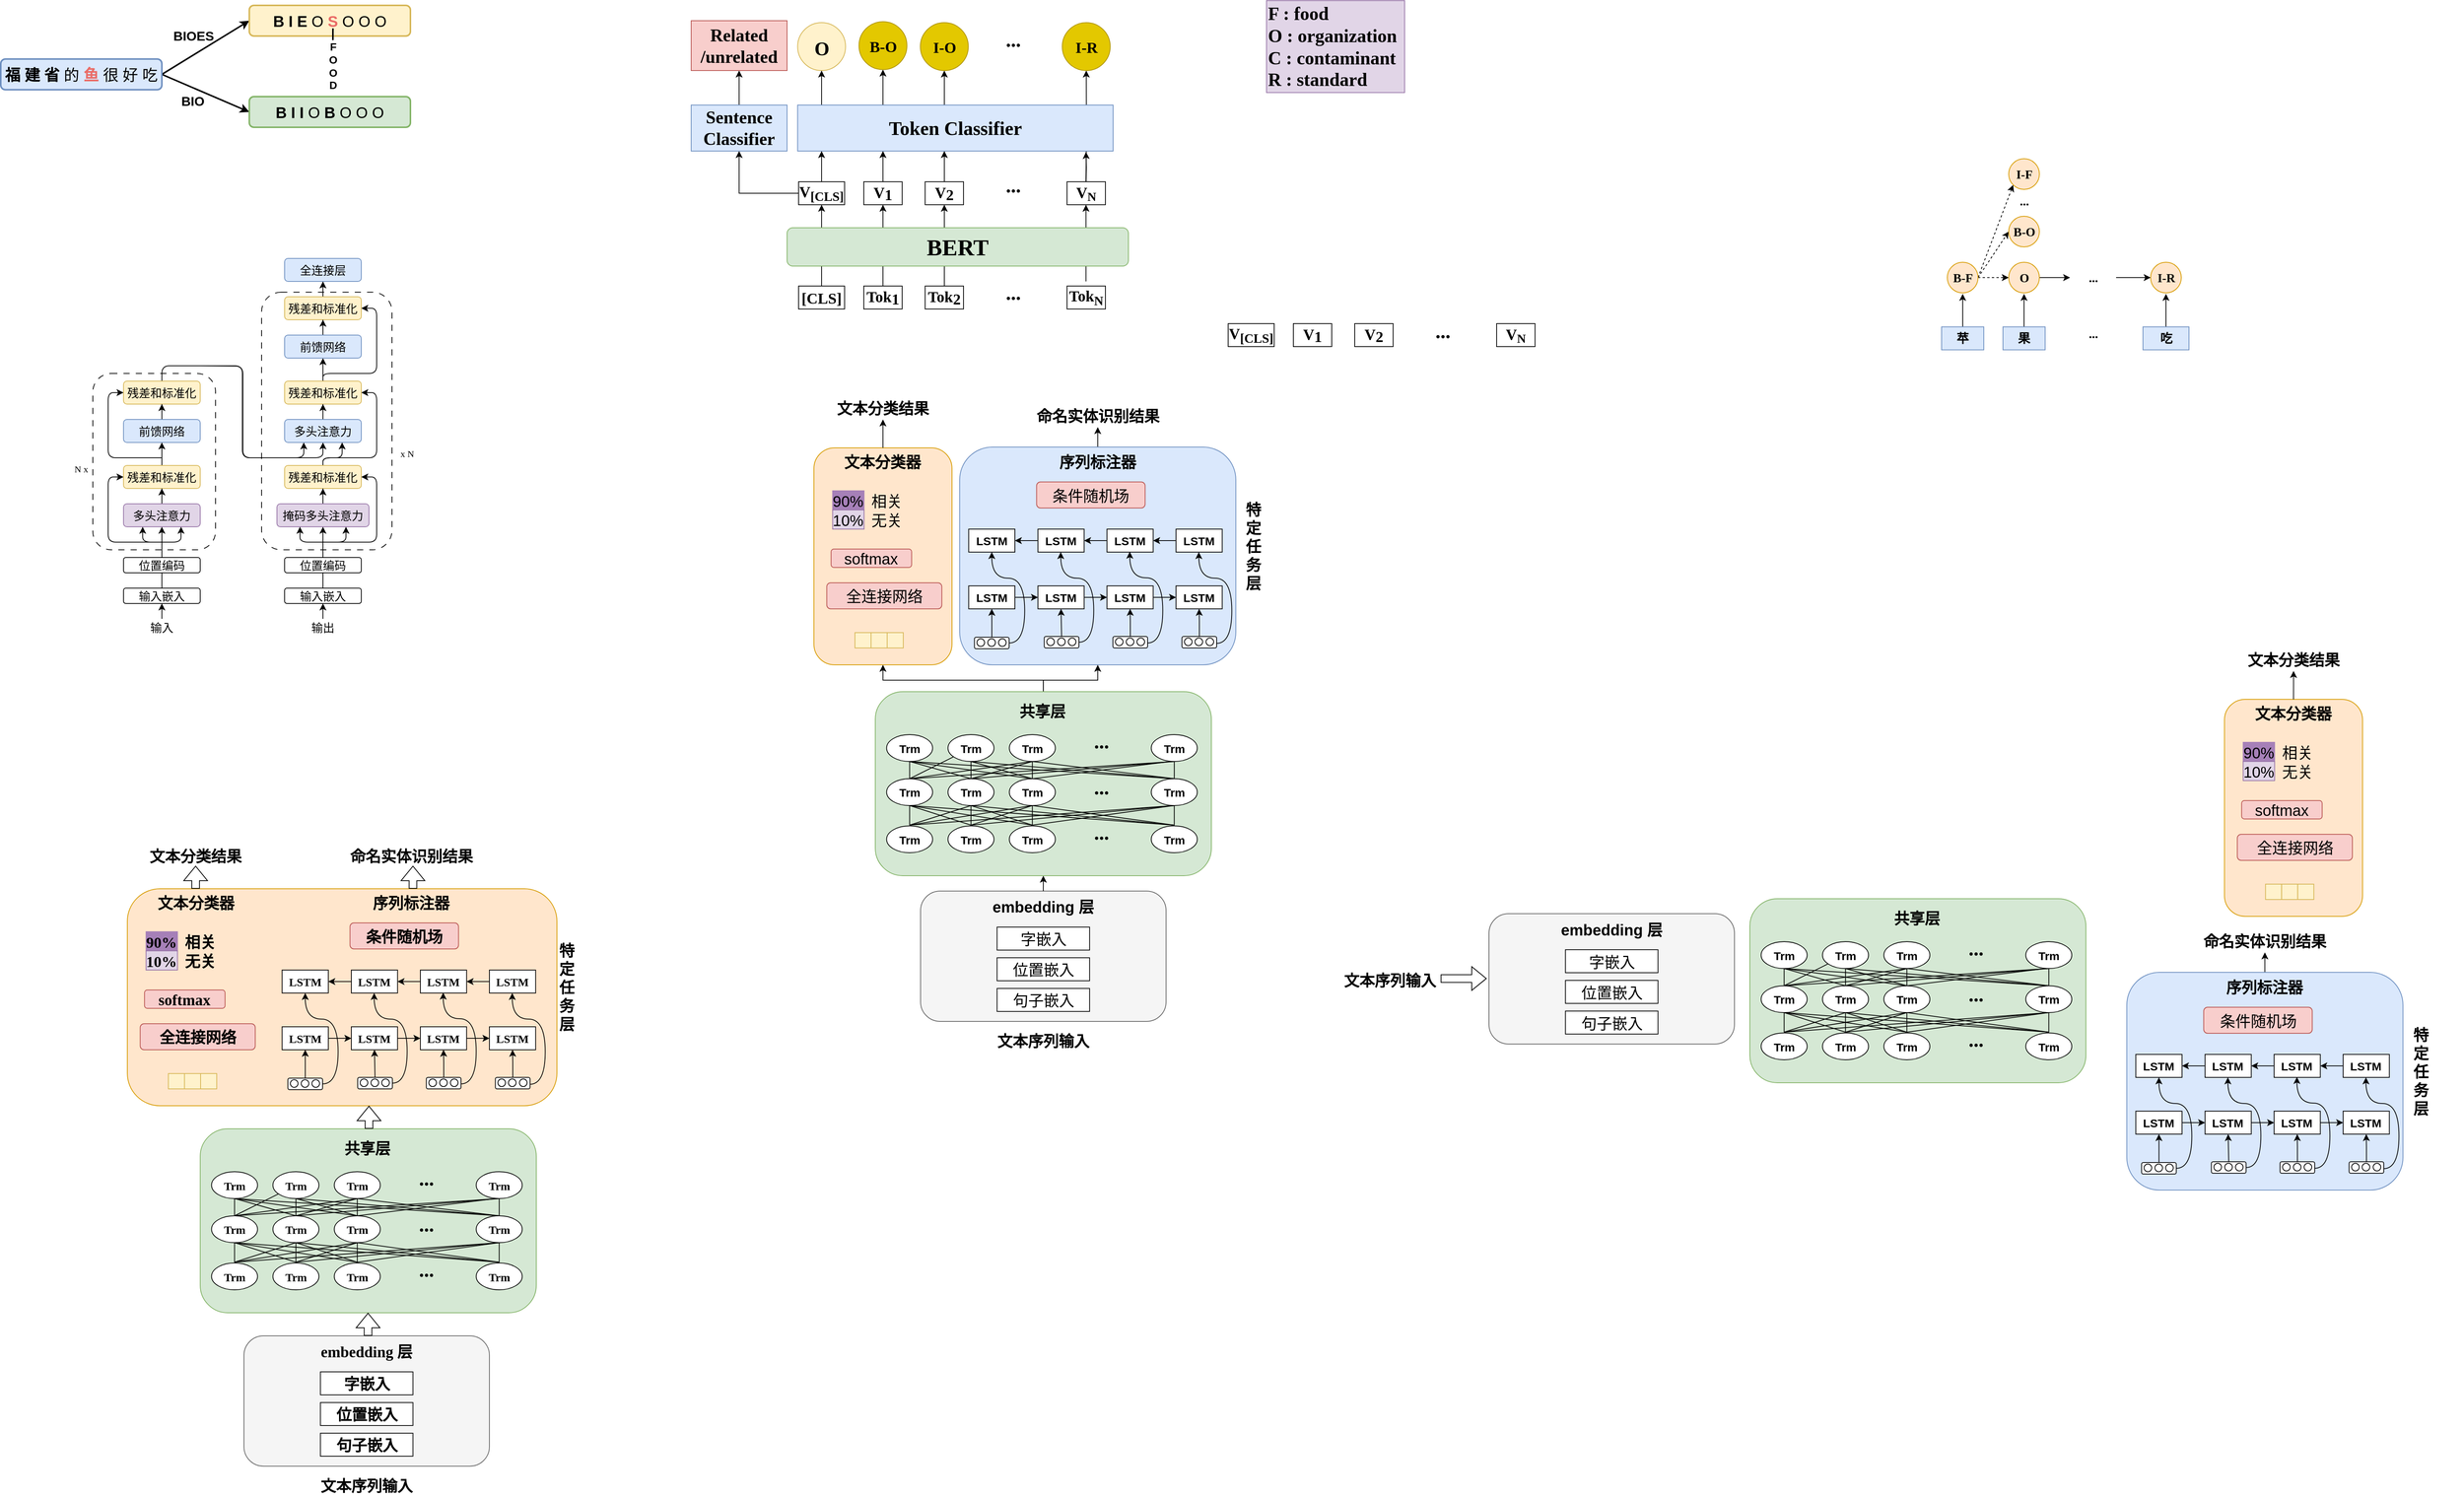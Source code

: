 <mxfile version="23.1.7" type="github">
  <diagram name="第 1 页" id="2tjo9JJsMCRJHHjur4Fr">
    <mxGraphModel dx="1049" dy="552" grid="1" gridSize="10" guides="1" tooltips="1" connect="1" arrows="1" fold="1" page="1" pageScale="1" pageWidth="3300" pageHeight="4681" math="0" shadow="0">
      <root>
        <mxCell id="0" />
        <mxCell id="1" parent="0" />
        <mxCell id="-tnSndn7akDg-CnPHJzX-344" style="edgeStyle=orthogonalEdgeStyle;rounded=0;orthogonalLoop=1;jettySize=auto;html=1;entryX=0.5;entryY=1;entryDx=0;entryDy=0;" parent="1" source="-tnSndn7akDg-CnPHJzX-338" target="-tnSndn7akDg-CnPHJzX-328" edge="1">
          <mxGeometry relative="1" as="geometry" />
        </mxCell>
        <mxCell id="-tnSndn7akDg-CnPHJzX-338" value="" style="rounded=1;whiteSpace=wrap;html=1;fillColor=#dae8fc;strokeColor=#6c8ebf;fontFamily=Times New Roman;fontStyle=1" parent="1" vertex="1">
          <mxGeometry x="1370" y="606" width="360" height="284" as="geometry" />
        </mxCell>
        <mxCell id="-tnSndn7akDg-CnPHJzX-330" value="" style="rounded=1;whiteSpace=wrap;html=1;fillColor=#ffe6cc;strokeColor=#d79b00;fontFamily=Times New Roman;fontStyle=1" parent="1" vertex="1">
          <mxGeometry x="1180" y="607" width="180" height="283" as="geometry" />
        </mxCell>
        <mxCell id="-tnSndn7akDg-CnPHJzX-42" value="" style="rounded=1;whiteSpace=wrap;html=1;fillColor=#f5f5f5;strokeColor=#666666;fontColor=#333333;" parent="1" vertex="1">
          <mxGeometry x="1319.06" y="1185" width="320" height="170" as="geometry" />
        </mxCell>
        <mxCell id="TCdCy9YjnM6Av694CbLZ-51" value="" style="rounded=1;whiteSpace=wrap;html=1;dashed=1;dashPattern=8 8;" parent="1" vertex="1">
          <mxGeometry x="460" y="404" width="170" height="336" as="geometry" />
        </mxCell>
        <mxCell id="TCdCy9YjnM6Av694CbLZ-12" value="" style="rounded=1;whiteSpace=wrap;html=1;dashed=1;dashPattern=8 8;" parent="1" vertex="1">
          <mxGeometry x="240" y="510" width="160" height="230" as="geometry" />
        </mxCell>
        <mxCell id="2Ve2t95z-RYOxQ8US7Ea-10" style="rounded=0;orthogonalLoop=1;jettySize=auto;html=1;entryX=0;entryY=0.5;entryDx=0;entryDy=0;fontSize=18;exitX=1;exitY=0.5;exitDx=0;exitDy=0;strokeWidth=2;" parent="1" source="2Ve2t95z-RYOxQ8US7Ea-2" target="2Ve2t95z-RYOxQ8US7Ea-8" edge="1">
          <mxGeometry relative="1" as="geometry" />
        </mxCell>
        <mxCell id="2Ve2t95z-RYOxQ8US7Ea-12" value="BIO" style="edgeLabel;html=1;align=center;verticalAlign=middle;resizable=0;points=[];fontStyle=1;fontSize=17;labelBackgroundColor=none;" parent="2Ve2t95z-RYOxQ8US7Ea-10" vertex="1" connectable="0">
          <mxGeometry x="0.069" relative="1" as="geometry">
            <mxPoint x="-21" y="9" as="offset" />
          </mxGeometry>
        </mxCell>
        <mxCell id="2Ve2t95z-RYOxQ8US7Ea-11" style="rounded=0;orthogonalLoop=1;jettySize=auto;html=1;entryX=0;entryY=0.5;entryDx=0;entryDy=0;fontSize=18;exitX=1;exitY=0.5;exitDx=0;exitDy=0;strokeWidth=2;" parent="1" source="2Ve2t95z-RYOxQ8US7Ea-2" target="2Ve2t95z-RYOxQ8US7Ea-9" edge="1">
          <mxGeometry relative="1" as="geometry" />
        </mxCell>
        <mxCell id="2Ve2t95z-RYOxQ8US7Ea-18" value="BIOES" style="edgeLabel;html=1;align=center;verticalAlign=middle;resizable=0;points=[];fontStyle=1;labelBackgroundColor=none;fontSize=17;" parent="2Ve2t95z-RYOxQ8US7Ea-11" vertex="1" connectable="0">
          <mxGeometry x="0.09" y="3" relative="1" as="geometry">
            <mxPoint x="-20" y="-8" as="offset" />
          </mxGeometry>
        </mxCell>
        <mxCell id="2Ve2t95z-RYOxQ8US7Ea-2" value="&lt;b&gt;福 建 省&lt;/b&gt;&amp;nbsp;的 &lt;b&gt;&lt;font color=&quot;#ea6b66&quot;&gt;鱼&lt;/font&gt;&lt;/b&gt; 很 好 吃" style="rounded=1;whiteSpace=wrap;html=1;strokeWidth=2;fontSize=20;labelBackgroundColor=none;fillColor=#dae8fc;strokeColor=#6c8ebf;" parent="1" vertex="1">
          <mxGeometry x="120" y="100" width="210" height="40" as="geometry" />
        </mxCell>
        <mxCell id="2Ve2t95z-RYOxQ8US7Ea-8" value="&lt;b&gt;B I I&lt;/b&gt;&amp;nbsp;O &lt;b&gt;B&lt;/b&gt;&amp;nbsp;O O O" style="rounded=1;whiteSpace=wrap;html=1;strokeWidth=2;fontSize=20;fillColor=#d5e8d4;strokeColor=#82b366;" parent="1" vertex="1">
          <mxGeometry x="444" y="149" width="210" height="40" as="geometry" />
        </mxCell>
        <mxCell id="2Ve2t95z-RYOxQ8US7Ea-9" value="&lt;b&gt;B I E&lt;/b&gt;&amp;nbsp;O &lt;b&gt;&lt;font color=&quot;#ea6b66&quot;&gt;S&lt;/font&gt;&lt;/b&gt;&amp;nbsp;O O O" style="rounded=1;whiteSpace=wrap;html=1;strokeWidth=2;fontSize=20;fillColor=#fff2cc;strokeColor=#d6b656;" parent="1" vertex="1">
          <mxGeometry x="444" y="30" width="210" height="40" as="geometry" />
        </mxCell>
        <mxCell id="2Ve2t95z-RYOxQ8US7Ea-19" value="F&lt;br&gt;O&lt;br&gt;O&lt;br&gt;D" style="text;html=1;align=center;verticalAlign=middle;whiteSpace=wrap;rounded=0;fontStyle=1;fontSize=14;" parent="1" vertex="1">
          <mxGeometry x="528" y="69" width="50.5" height="80" as="geometry" />
        </mxCell>
        <mxCell id="2Ve2t95z-RYOxQ8US7Ea-24" value="" style="endArrow=none;html=1;rounded=0;exitX=0.514;exitY=1.133;exitDx=0;exitDy=0;exitPerimeter=0;strokeWidth=2;" parent="1" edge="1">
          <mxGeometry width="50" height="50" relative="1" as="geometry">
            <mxPoint x="552.94" y="75.32" as="sourcePoint" />
            <mxPoint x="553" y="60" as="targetPoint" />
          </mxGeometry>
        </mxCell>
        <mxCell id="TCdCy9YjnM6Av694CbLZ-43" style="edgeStyle=orthogonalEdgeStyle;rounded=1;orthogonalLoop=1;jettySize=auto;html=1;entryX=0.25;entryY=1;entryDx=0;entryDy=0;exitX=0.5;exitY=0;exitDx=0;exitDy=0;curved=0;fontFamily=宋体;" parent="1" source="TCdCy9YjnM6Av694CbLZ-1" target="TCdCy9YjnM6Av694CbLZ-25" edge="1">
          <mxGeometry relative="1" as="geometry" />
        </mxCell>
        <mxCell id="TCdCy9YjnM6Av694CbLZ-45" style="edgeStyle=orthogonalEdgeStyle;rounded=1;orthogonalLoop=1;jettySize=auto;html=1;entryX=0.5;entryY=1;entryDx=0;entryDy=0;curved=0;fontFamily=宋体;" parent="1" target="TCdCy9YjnM6Av694CbLZ-25" edge="1">
          <mxGeometry relative="1" as="geometry">
            <mxPoint x="380" y="500" as="sourcePoint" />
          </mxGeometry>
        </mxCell>
        <mxCell id="TCdCy9YjnM6Av694CbLZ-1" value="残差和标准化" style="rounded=1;whiteSpace=wrap;html=1;fillColor=#fff2cc;strokeColor=#d6b656;fontSize=15;fontFamily=宋体;" parent="1" vertex="1">
          <mxGeometry x="280" y="520" width="100" height="30" as="geometry" />
        </mxCell>
        <mxCell id="TCdCy9YjnM6Av694CbLZ-3" style="edgeStyle=orthogonalEdgeStyle;rounded=0;orthogonalLoop=1;jettySize=auto;html=1;entryX=0.5;entryY=1;entryDx=0;entryDy=0;endArrow=classic;endFill=1;endSize=6;fontSize=15;fontFamily=宋体;" parent="1" source="TCdCy9YjnM6Av694CbLZ-2" target="TCdCy9YjnM6Av694CbLZ-1" edge="1">
          <mxGeometry relative="1" as="geometry" />
        </mxCell>
        <mxCell id="TCdCy9YjnM6Av694CbLZ-2" value="前馈网络" style="rounded=1;whiteSpace=wrap;html=1;fillColor=#dae8fc;strokeColor=#6c8ebf;fontSize=15;fontFamily=宋体;" parent="1" vertex="1">
          <mxGeometry x="280" y="570" width="100" height="30" as="geometry" />
        </mxCell>
        <mxCell id="TCdCy9YjnM6Av694CbLZ-10" style="edgeStyle=orthogonalEdgeStyle;rounded=0;orthogonalLoop=1;jettySize=auto;html=1;entryX=0.5;entryY=1;entryDx=0;entryDy=0;fontFamily=宋体;" parent="1" source="TCdCy9YjnM6Av694CbLZ-7" target="TCdCy9YjnM6Av694CbLZ-2" edge="1">
          <mxGeometry relative="1" as="geometry" />
        </mxCell>
        <mxCell id="TCdCy9YjnM6Av694CbLZ-11" style="edgeStyle=orthogonalEdgeStyle;rounded=1;orthogonalLoop=1;jettySize=auto;html=1;entryX=0;entryY=0.5;entryDx=0;entryDy=0;curved=0;" parent="1" target="TCdCy9YjnM6Av694CbLZ-1" edge="1">
          <mxGeometry relative="1" as="geometry">
            <mxPoint x="330" y="620" as="sourcePoint" />
            <Array as="points">
              <mxPoint x="330" y="620" />
              <mxPoint x="260" y="620" />
              <mxPoint x="260" y="535" />
            </Array>
          </mxGeometry>
        </mxCell>
        <mxCell id="TCdCy9YjnM6Av694CbLZ-7" value="残差和标准化" style="rounded=1;whiteSpace=wrap;html=1;fillColor=#fff2cc;strokeColor=#d6b656;fontSize=15;fontFamily=宋体;" parent="1" vertex="1">
          <mxGeometry x="280" y="630" width="100" height="30" as="geometry" />
        </mxCell>
        <mxCell id="TCdCy9YjnM6Av694CbLZ-8" style="edgeStyle=orthogonalEdgeStyle;rounded=0;orthogonalLoop=1;jettySize=auto;html=1;entryX=0.5;entryY=1;entryDx=0;entryDy=0;endArrow=classic;endFill=1;endSize=6;fontSize=15;curved=0;fontFamily=宋体;" parent="1" source="TCdCy9YjnM6Av694CbLZ-9" target="TCdCy9YjnM6Av694CbLZ-7" edge="1">
          <mxGeometry relative="1" as="geometry" />
        </mxCell>
        <mxCell id="TCdCy9YjnM6Av694CbLZ-9" value="多头注意力" style="rounded=1;whiteSpace=wrap;html=1;fillColor=#e1d5e7;strokeColor=#9673a6;fontSize=15;fontFamily=宋体;" parent="1" vertex="1">
          <mxGeometry x="280" y="680" width="100" height="30" as="geometry" />
        </mxCell>
        <mxCell id="TCdCy9YjnM6Av694CbLZ-16" style="edgeStyle=orthogonalEdgeStyle;rounded=1;orthogonalLoop=1;jettySize=auto;html=1;entryX=0.5;entryY=1;entryDx=0;entryDy=0;curved=0;fontFamily=宋体;" parent="1" source="TCdCy9YjnM6Av694CbLZ-13" target="TCdCy9YjnM6Av694CbLZ-9" edge="1">
          <mxGeometry relative="1" as="geometry" />
        </mxCell>
        <mxCell id="TCdCy9YjnM6Av694CbLZ-17" style="edgeStyle=orthogonalEdgeStyle;rounded=1;orthogonalLoop=1;jettySize=auto;html=1;entryX=0.25;entryY=1;entryDx=0;entryDy=0;curved=0;fontFamily=宋体;" parent="1" target="TCdCy9YjnM6Av694CbLZ-9" edge="1">
          <mxGeometry relative="1" as="geometry">
            <mxPoint x="330" y="730" as="sourcePoint" />
            <Array as="points">
              <mxPoint x="330" y="730" />
              <mxPoint x="305" y="730" />
            </Array>
          </mxGeometry>
        </mxCell>
        <mxCell id="TCdCy9YjnM6Av694CbLZ-18" style="edgeStyle=orthogonalEdgeStyle;rounded=1;orthogonalLoop=1;jettySize=auto;html=1;entryX=0.75;entryY=1;entryDx=0;entryDy=0;curved=0;fontFamily=宋体;" parent="1" target="TCdCy9YjnM6Av694CbLZ-9" edge="1">
          <mxGeometry relative="1" as="geometry">
            <mxPoint x="330" y="730" as="sourcePoint" />
            <Array as="points">
              <mxPoint x="330" y="730" />
              <mxPoint x="355" y="730" />
            </Array>
          </mxGeometry>
        </mxCell>
        <mxCell id="TCdCy9YjnM6Av694CbLZ-13" value="输入嵌入" style="rounded=1;whiteSpace=wrap;html=1;fontSize=15;fontFamily=宋体;" parent="1" vertex="1">
          <mxGeometry x="280" y="790" width="100" height="20" as="geometry" />
        </mxCell>
        <mxCell id="TCdCy9YjnM6Av694CbLZ-15" value="位置编码" style="rounded=1;whiteSpace=wrap;html=1;fontSize=15;fontFamily=宋体;" parent="1" vertex="1">
          <mxGeometry x="280" y="750" width="100" height="20" as="geometry" />
        </mxCell>
        <mxCell id="TCdCy9YjnM6Av694CbLZ-19" style="edgeStyle=orthogonalEdgeStyle;rounded=1;orthogonalLoop=1;jettySize=auto;html=1;entryX=0;entryY=0.5;entryDx=0;entryDy=0;curved=0;" parent="1" edge="1">
          <mxGeometry relative="1" as="geometry">
            <mxPoint x="330" y="730" as="sourcePoint" />
            <mxPoint x="280" y="645" as="targetPoint" />
            <Array as="points">
              <mxPoint x="330" y="730" />
              <mxPoint x="260" y="730" />
              <mxPoint x="260" y="645" />
            </Array>
          </mxGeometry>
        </mxCell>
        <mxCell id="TCdCy9YjnM6Av694CbLZ-21" style="edgeStyle=orthogonalEdgeStyle;rounded=1;orthogonalLoop=1;jettySize=auto;html=1;entryX=0.5;entryY=1;entryDx=0;entryDy=0;curved=0;fontSize=15;fontFamily=宋体;" parent="1" edge="1">
          <mxGeometry relative="1" as="geometry">
            <mxPoint x="330" y="830" as="sourcePoint" />
            <mxPoint x="330" y="810" as="targetPoint" />
          </mxGeometry>
        </mxCell>
        <mxCell id="TCdCy9YjnM6Av694CbLZ-22" value="输入" style="text;html=1;align=center;verticalAlign=middle;whiteSpace=wrap;rounded=0;fontSize=15;fontFamily=宋体;" parent="1" vertex="1">
          <mxGeometry x="300" y="826" width="60" height="30" as="geometry" />
        </mxCell>
        <mxCell id="TCdCy9YjnM6Av694CbLZ-47" style="edgeStyle=orthogonalEdgeStyle;rounded=0;orthogonalLoop=1;jettySize=auto;html=1;entryX=0.5;entryY=1;entryDx=0;entryDy=0;fontFamily=宋体;" parent="1" source="TCdCy9YjnM6Av694CbLZ-23" target="TCdCy9YjnM6Av694CbLZ-42" edge="1">
          <mxGeometry relative="1" as="geometry" />
        </mxCell>
        <mxCell id="TCdCy9YjnM6Av694CbLZ-48" style="edgeStyle=orthogonalEdgeStyle;rounded=1;orthogonalLoop=1;jettySize=auto;html=1;entryX=1;entryY=0.5;entryDx=0;entryDy=0;curved=0;fontFamily=宋体;" parent="1" source="TCdCy9YjnM6Av694CbLZ-23" target="TCdCy9YjnM6Av694CbLZ-40" edge="1">
          <mxGeometry relative="1" as="geometry">
            <Array as="points">
              <mxPoint x="540" y="510" />
              <mxPoint x="610" y="510" />
              <mxPoint x="610" y="425" />
            </Array>
          </mxGeometry>
        </mxCell>
        <mxCell id="TCdCy9YjnM6Av694CbLZ-23" value="残差和标准化" style="rounded=1;whiteSpace=wrap;html=1;fillColor=#fff2cc;strokeColor=#d6b656;fontSize=15;fontFamily=宋体;" parent="1" vertex="1">
          <mxGeometry x="490" y="520" width="100" height="30" as="geometry" />
        </mxCell>
        <mxCell id="TCdCy9YjnM6Av694CbLZ-24" style="edgeStyle=orthogonalEdgeStyle;rounded=0;orthogonalLoop=1;jettySize=auto;html=1;entryX=0.5;entryY=1;entryDx=0;entryDy=0;endArrow=classic;endFill=1;endSize=6;fontSize=15;fontFamily=宋体;" parent="1" source="TCdCy9YjnM6Av694CbLZ-25" target="TCdCy9YjnM6Av694CbLZ-23" edge="1">
          <mxGeometry relative="1" as="geometry" />
        </mxCell>
        <mxCell id="TCdCy9YjnM6Av694CbLZ-25" value="多头注意力" style="rounded=1;whiteSpace=wrap;html=1;fillColor=#dae8fc;strokeColor=#6c8ebf;fontSize=15;fontFamily=宋体;" parent="1" vertex="1">
          <mxGeometry x="490" y="570" width="100" height="30" as="geometry" />
        </mxCell>
        <mxCell id="TCdCy9YjnM6Av694CbLZ-26" style="edgeStyle=orthogonalEdgeStyle;rounded=1;orthogonalLoop=1;jettySize=auto;html=1;entryX=0.75;entryY=1;entryDx=0;entryDy=0;curved=0;fontFamily=宋体;" parent="1" source="TCdCy9YjnM6Av694CbLZ-28" target="TCdCy9YjnM6Av694CbLZ-25" edge="1">
          <mxGeometry relative="1" as="geometry">
            <Array as="points">
              <mxPoint x="540" y="620" />
              <mxPoint x="565" y="620" />
            </Array>
          </mxGeometry>
        </mxCell>
        <mxCell id="TCdCy9YjnM6Av694CbLZ-27" style="edgeStyle=orthogonalEdgeStyle;rounded=1;orthogonalLoop=1;jettySize=auto;html=1;entryX=1;entryY=0.5;entryDx=0;entryDy=0;curved=0;exitX=0.5;exitY=0;exitDx=0;exitDy=0;fontFamily=宋体;" parent="1" source="TCdCy9YjnM6Av694CbLZ-28" target="TCdCy9YjnM6Av694CbLZ-23" edge="1">
          <mxGeometry relative="1" as="geometry">
            <mxPoint x="540" y="620" as="sourcePoint" />
            <Array as="points">
              <mxPoint x="540" y="620" />
              <mxPoint x="610" y="620" />
              <mxPoint x="610" y="535" />
            </Array>
          </mxGeometry>
        </mxCell>
        <mxCell id="TCdCy9YjnM6Av694CbLZ-28" value="残差和标准化" style="rounded=1;whiteSpace=wrap;html=1;fillColor=#fff2cc;strokeColor=#d6b656;fontSize=15;fontFamily=宋体;" parent="1" vertex="1">
          <mxGeometry x="490" y="630" width="100" height="30" as="geometry" />
        </mxCell>
        <mxCell id="TCdCy9YjnM6Av694CbLZ-29" style="edgeStyle=orthogonalEdgeStyle;rounded=0;orthogonalLoop=1;jettySize=auto;html=1;entryX=0.5;entryY=1;entryDx=0;entryDy=0;endArrow=classic;endFill=1;endSize=6;fontSize=15;curved=0;fontFamily=宋体;" parent="1" source="TCdCy9YjnM6Av694CbLZ-30" target="TCdCy9YjnM6Av694CbLZ-28" edge="1">
          <mxGeometry relative="1" as="geometry" />
        </mxCell>
        <mxCell id="TCdCy9YjnM6Av694CbLZ-30" value="掩码多头注意力" style="rounded=1;whiteSpace=wrap;html=1;fillColor=#e1d5e7;strokeColor=#9673a6;fontSize=15;fontFamily=宋体;" parent="1" vertex="1">
          <mxGeometry x="480" y="680" width="120" height="30" as="geometry" />
        </mxCell>
        <mxCell id="TCdCy9YjnM6Av694CbLZ-31" style="edgeStyle=orthogonalEdgeStyle;rounded=1;orthogonalLoop=1;jettySize=auto;html=1;entryX=0.5;entryY=1;entryDx=0;entryDy=0;curved=0;fontFamily=宋体;" parent="1" source="TCdCy9YjnM6Av694CbLZ-34" target="TCdCy9YjnM6Av694CbLZ-30" edge="1">
          <mxGeometry relative="1" as="geometry" />
        </mxCell>
        <mxCell id="TCdCy9YjnM6Av694CbLZ-32" style="edgeStyle=orthogonalEdgeStyle;rounded=1;orthogonalLoop=1;jettySize=auto;html=1;entryX=0.25;entryY=1;entryDx=0;entryDy=0;curved=0;fontFamily=宋体;" parent="1" target="TCdCy9YjnM6Av694CbLZ-30" edge="1">
          <mxGeometry relative="1" as="geometry">
            <mxPoint x="540" y="730" as="sourcePoint" />
            <Array as="points">
              <mxPoint x="510" y="730" />
            </Array>
          </mxGeometry>
        </mxCell>
        <mxCell id="TCdCy9YjnM6Av694CbLZ-33" style="edgeStyle=orthogonalEdgeStyle;rounded=1;orthogonalLoop=1;jettySize=auto;html=1;entryX=0.75;entryY=1;entryDx=0;entryDy=0;curved=0;fontFamily=宋体;" parent="1" target="TCdCy9YjnM6Av694CbLZ-30" edge="1">
          <mxGeometry relative="1" as="geometry">
            <mxPoint x="540" y="730" as="sourcePoint" />
            <Array as="points">
              <mxPoint x="570" y="730" />
            </Array>
          </mxGeometry>
        </mxCell>
        <mxCell id="TCdCy9YjnM6Av694CbLZ-34" value="输入嵌入" style="rounded=1;whiteSpace=wrap;html=1;fontSize=15;fontFamily=宋体;" parent="1" vertex="1">
          <mxGeometry x="490" y="790" width="100" height="20" as="geometry" />
        </mxCell>
        <mxCell id="TCdCy9YjnM6Av694CbLZ-35" value="位置编码" style="rounded=1;whiteSpace=wrap;html=1;fontSize=15;fontFamily=宋体;" parent="1" vertex="1">
          <mxGeometry x="490" y="750" width="100" height="20" as="geometry" />
        </mxCell>
        <mxCell id="TCdCy9YjnM6Av694CbLZ-36" style="edgeStyle=orthogonalEdgeStyle;rounded=1;orthogonalLoop=1;jettySize=auto;html=1;entryX=1;entryY=0.5;entryDx=0;entryDy=0;curved=0;fontFamily=宋体;" parent="1" target="TCdCy9YjnM6Av694CbLZ-28" edge="1">
          <mxGeometry relative="1" as="geometry">
            <mxPoint x="540" y="730" as="sourcePoint" />
            <mxPoint x="490" y="645" as="targetPoint" />
            <Array as="points">
              <mxPoint x="610" y="730" />
              <mxPoint x="610" y="645" />
            </Array>
          </mxGeometry>
        </mxCell>
        <mxCell id="TCdCy9YjnM6Av694CbLZ-37" style="edgeStyle=orthogonalEdgeStyle;rounded=1;orthogonalLoop=1;jettySize=auto;html=1;entryX=0.5;entryY=1;entryDx=0;entryDy=0;curved=0;fontSize=15;fontFamily=宋体;" parent="1" edge="1">
          <mxGeometry relative="1" as="geometry">
            <mxPoint x="540" y="830" as="sourcePoint" />
            <mxPoint x="540" y="810" as="targetPoint" />
          </mxGeometry>
        </mxCell>
        <mxCell id="TCdCy9YjnM6Av694CbLZ-38" value="输出" style="text;html=1;align=center;verticalAlign=middle;whiteSpace=wrap;rounded=0;fontSize=15;fontFamily=宋体;" parent="1" vertex="1">
          <mxGeometry x="510" y="826" width="60" height="30" as="geometry" />
        </mxCell>
        <mxCell id="TCdCy9YjnM6Av694CbLZ-50" value="" style="edgeStyle=orthogonalEdgeStyle;rounded=0;orthogonalLoop=1;jettySize=auto;html=1;fontFamily=宋体;" parent="1" source="TCdCy9YjnM6Av694CbLZ-40" target="TCdCy9YjnM6Av694CbLZ-49" edge="1">
          <mxGeometry relative="1" as="geometry" />
        </mxCell>
        <mxCell id="TCdCy9YjnM6Av694CbLZ-40" value="残差和标准化" style="rounded=1;whiteSpace=wrap;html=1;fillColor=#fff2cc;strokeColor=#d6b656;fontSize=15;fontFamily=宋体;" parent="1" vertex="1">
          <mxGeometry x="490" y="410" width="100" height="30" as="geometry" />
        </mxCell>
        <mxCell id="TCdCy9YjnM6Av694CbLZ-41" style="edgeStyle=orthogonalEdgeStyle;rounded=0;orthogonalLoop=1;jettySize=auto;html=1;entryX=0.5;entryY=1;entryDx=0;entryDy=0;endArrow=classic;endFill=1;endSize=6;fontSize=15;fontFamily=宋体;" parent="1" source="TCdCy9YjnM6Av694CbLZ-42" target="TCdCy9YjnM6Av694CbLZ-40" edge="1">
          <mxGeometry relative="1" as="geometry" />
        </mxCell>
        <mxCell id="TCdCy9YjnM6Av694CbLZ-42" value="前馈网络" style="rounded=1;whiteSpace=wrap;html=1;fillColor=#dae8fc;strokeColor=#6c8ebf;fontSize=15;fontFamily=宋体;" parent="1" vertex="1">
          <mxGeometry x="490" y="460" width="100" height="30" as="geometry" />
        </mxCell>
        <mxCell id="TCdCy9YjnM6Av694CbLZ-49" value="全连接层" style="rounded=1;whiteSpace=wrap;html=1;fillColor=#dae8fc;strokeColor=#6c8ebf;fontSize=15;fontFamily=宋体;" parent="1" vertex="1">
          <mxGeometry x="490" y="360" width="100" height="30" as="geometry" />
        </mxCell>
        <mxCell id="TCdCy9YjnM6Av694CbLZ-52" value="N x" style="text;html=1;align=center;verticalAlign=middle;whiteSpace=wrap;rounded=0;fontFamily=Times New Roman;" parent="1" vertex="1">
          <mxGeometry x="195" y="620" width="60" height="30" as="geometry" />
        </mxCell>
        <mxCell id="TCdCy9YjnM6Av694CbLZ-53" value="x N" style="text;html=1;align=center;verticalAlign=middle;whiteSpace=wrap;rounded=0;fontFamily=Times New Roman;" parent="1" vertex="1">
          <mxGeometry x="620" y="600" width="60" height="30" as="geometry" />
        </mxCell>
        <mxCell id="-tnSndn7akDg-CnPHJzX-1" value="" style="edgeStyle=orthogonalEdgeStyle;rounded=0;orthogonalLoop=1;jettySize=auto;html=1;fontFamily=Times New Roman;fontStyle=1" parent="1" source="-tnSndn7akDg-CnPHJzX-2" target="-tnSndn7akDg-CnPHJzX-16" edge="1">
          <mxGeometry relative="1" as="geometry" />
        </mxCell>
        <mxCell id="-tnSndn7akDg-CnPHJzX-2" value="&lt;span style=&quot;font-size: 20px;&quot;&gt;Tok&lt;/span&gt;&lt;sub style=&quot;&quot;&gt;&lt;font style=&quot;font-size: 20px;&quot;&gt;1&lt;/font&gt;&lt;/sub&gt;" style="rounded=0;whiteSpace=wrap;html=1;fontFamily=Times New Roman;fontStyle=1" parent="1" vertex="1">
          <mxGeometry x="1245" y="396" width="50" height="30" as="geometry" />
        </mxCell>
        <mxCell id="-tnSndn7akDg-CnPHJzX-3" value="" style="edgeStyle=orthogonalEdgeStyle;rounded=0;orthogonalLoop=1;jettySize=auto;html=1;fontFamily=Times New Roman;fontStyle=1" parent="1" source="-tnSndn7akDg-CnPHJzX-4" target="-tnSndn7akDg-CnPHJzX-19" edge="1">
          <mxGeometry relative="1" as="geometry" />
        </mxCell>
        <mxCell id="-tnSndn7akDg-CnPHJzX-4" value="&lt;span style=&quot;font-size: 20px;&quot;&gt;Tok&lt;/span&gt;&lt;sub style=&quot;&quot;&gt;&lt;font style=&quot;font-size: 20px;&quot;&gt;2&lt;/font&gt;&lt;/sub&gt;" style="rounded=0;whiteSpace=wrap;html=1;fontFamily=Times New Roman;fontStyle=1" parent="1" vertex="1">
          <mxGeometry x="1325" y="396" width="50" height="30" as="geometry" />
        </mxCell>
        <mxCell id="-tnSndn7akDg-CnPHJzX-5" value="" style="edgeStyle=orthogonalEdgeStyle;rounded=0;orthogonalLoop=1;jettySize=auto;html=1;fontFamily=Times New Roman;fontStyle=1" parent="1" edge="1">
          <mxGeometry relative="1" as="geometry">
            <mxPoint x="1534.66" y="390" as="sourcePoint" />
            <mxPoint x="1534.66" y="290" as="targetPoint" />
          </mxGeometry>
        </mxCell>
        <mxCell id="-tnSndn7akDg-CnPHJzX-6" value="&lt;span style=&quot;font-size: 20px;&quot;&gt;Tok&lt;sub&gt;N&lt;/sub&gt;&lt;/span&gt;" style="rounded=0;whiteSpace=wrap;html=1;fontFamily=Times New Roman;fontStyle=1" parent="1" vertex="1">
          <mxGeometry x="1510" y="396" width="50" height="30" as="geometry" />
        </mxCell>
        <mxCell id="-tnSndn7akDg-CnPHJzX-7" value="&lt;font style=&quot;font-size: 25px;&quot;&gt;O&lt;/font&gt;" style="ellipse;whiteSpace=wrap;html=1;aspect=fixed;fillColor=#fff2cc;strokeColor=#d6b656;fontFamily=Times New Roman;fontSize=30;fontStyle=1" parent="1" vertex="1">
          <mxGeometry x="1158.75" y="52.5" width="62.5" height="62.5" as="geometry" />
        </mxCell>
        <mxCell id="-tnSndn7akDg-CnPHJzX-8" value="&lt;font style=&quot;font-size: 24px;&quot;&gt;F : food&lt;br&gt;O : organization&lt;br&gt;C : contaminant&lt;br&gt;R : standard&lt;/font&gt;" style="rounded=0;whiteSpace=wrap;html=1;align=left;fillColor=#e1d5e7;strokeColor=#9673a6;fontFamily=Times New Roman;fontStyle=1" parent="1" vertex="1">
          <mxGeometry x="1770" y="23.75" width="180" height="120" as="geometry" />
        </mxCell>
        <mxCell id="-tnSndn7akDg-CnPHJzX-9" value="" style="edgeStyle=orthogonalEdgeStyle;rounded=0;orthogonalLoop=1;jettySize=auto;html=1;fontFamily=Times New Roman;fontStyle=1" parent="1" source="-tnSndn7akDg-CnPHJzX-11" target="-tnSndn7akDg-CnPHJzX-25" edge="1">
          <mxGeometry relative="1" as="geometry" />
        </mxCell>
        <mxCell id="-tnSndn7akDg-CnPHJzX-10" value="&lt;font style=&quot;font-size: 30px;&quot;&gt;BERT&lt;/font&gt;" style="rounded=1;whiteSpace=wrap;html=1;fillColor=#d5e8d4;strokeColor=#82b366;fontFamily=Times New Roman;fontStyle=1" parent="1" vertex="1">
          <mxGeometry x="1145" y="320" width="445" height="50" as="geometry" />
        </mxCell>
        <mxCell id="-tnSndn7akDg-CnPHJzX-11" value="&lt;font style=&quot;font-size: 20px;&quot;&gt;[CLS]&lt;/font&gt;" style="rounded=0;whiteSpace=wrap;html=1;fontFamily=Times New Roman;fontStyle=1" parent="1" vertex="1">
          <mxGeometry x="1160" y="396" width="60" height="30" as="geometry" />
        </mxCell>
        <mxCell id="-tnSndn7akDg-CnPHJzX-12" value="" style="edgeStyle=orthogonalEdgeStyle;rounded=0;orthogonalLoop=1;jettySize=auto;html=1;fontFamily=Times New Roman;fontStyle=1" parent="1" source="-tnSndn7akDg-CnPHJzX-13" target="-tnSndn7akDg-CnPHJzX-26" edge="1">
          <mxGeometry relative="1" as="geometry" />
        </mxCell>
        <mxCell id="-tnSndn7akDg-CnPHJzX-13" value="&lt;font style=&quot;font-size: 23px;&quot;&gt;Sentence Classifier&lt;/font&gt;" style="rounded=0;whiteSpace=wrap;html=1;fillColor=#dae8fc;strokeColor=#6c8ebf;fontFamily=Times New Roman;fontStyle=1" parent="1" vertex="1">
          <mxGeometry x="1020" y="160" width="125" height="60" as="geometry" />
        </mxCell>
        <mxCell id="-tnSndn7akDg-CnPHJzX-14" style="edgeStyle=orthogonalEdgeStyle;rounded=0;orthogonalLoop=1;jettySize=auto;html=1;fontFamily=Times New Roman;fontStyle=1" parent="1" source="-tnSndn7akDg-CnPHJzX-16" edge="1">
          <mxGeometry relative="1" as="geometry">
            <mxPoint x="1270" y="220" as="targetPoint" />
          </mxGeometry>
        </mxCell>
        <mxCell id="-tnSndn7akDg-CnPHJzX-15" style="edgeStyle=orthogonalEdgeStyle;rounded=0;orthogonalLoop=1;jettySize=auto;html=1;entryX=0.5;entryY=1;entryDx=0;entryDy=0;fontFamily=Times New Roman;fontStyle=1" parent="1" source="-tnSndn7akDg-CnPHJzX-16" target="-tnSndn7akDg-CnPHJzX-28" edge="1">
          <mxGeometry relative="1" as="geometry" />
        </mxCell>
        <mxCell id="-tnSndn7akDg-CnPHJzX-16" value="&lt;span style=&quot;font-size: 20px;&quot;&gt;V&lt;/span&gt;&lt;sub style=&quot;&quot;&gt;&lt;font style=&quot;font-size: 20px;&quot;&gt;1&lt;/font&gt;&lt;/sub&gt;" style="rounded=0;whiteSpace=wrap;html=1;fontFamily=Times New Roman;fontStyle=1" parent="1" vertex="1">
          <mxGeometry x="1245" y="260" width="50" height="30" as="geometry" />
        </mxCell>
        <mxCell id="-tnSndn7akDg-CnPHJzX-17" style="edgeStyle=orthogonalEdgeStyle;rounded=0;orthogonalLoop=1;jettySize=auto;html=1;fontFamily=Times New Roman;fontStyle=1" parent="1" source="-tnSndn7akDg-CnPHJzX-19" edge="1">
          <mxGeometry relative="1" as="geometry">
            <mxPoint x="1350" y="220" as="targetPoint" />
          </mxGeometry>
        </mxCell>
        <mxCell id="-tnSndn7akDg-CnPHJzX-18" style="edgeStyle=orthogonalEdgeStyle;rounded=0;orthogonalLoop=1;jettySize=auto;html=1;entryX=0.5;entryY=1;entryDx=0;entryDy=0;fontFamily=Times New Roman;fontStyle=1" parent="1" source="-tnSndn7akDg-CnPHJzX-19" target="-tnSndn7akDg-CnPHJzX-29" edge="1">
          <mxGeometry relative="1" as="geometry" />
        </mxCell>
        <mxCell id="-tnSndn7akDg-CnPHJzX-19" value="&lt;span style=&quot;font-size: 20px;&quot;&gt;V&lt;/span&gt;&lt;sub style=&quot;&quot;&gt;&lt;font style=&quot;font-size: 20px;&quot;&gt;2&lt;/font&gt;&lt;/sub&gt;" style="rounded=0;whiteSpace=wrap;html=1;fontFamily=Times New Roman;fontStyle=1" parent="1" vertex="1">
          <mxGeometry x="1325" y="260" width="50" height="30" as="geometry" />
        </mxCell>
        <mxCell id="-tnSndn7akDg-CnPHJzX-20" style="edgeStyle=orthogonalEdgeStyle;rounded=0;orthogonalLoop=1;jettySize=auto;html=1;fontFamily=Times New Roman;fontStyle=1" parent="1" edge="1">
          <mxGeometry relative="1" as="geometry">
            <mxPoint x="1534.66" y="221.25" as="targetPoint" />
            <mxPoint x="1534.66" y="261.25" as="sourcePoint" />
          </mxGeometry>
        </mxCell>
        <mxCell id="-tnSndn7akDg-CnPHJzX-21" style="edgeStyle=orthogonalEdgeStyle;rounded=0;orthogonalLoop=1;jettySize=auto;html=1;entryX=0.5;entryY=1;entryDx=0;entryDy=0;fontFamily=Times New Roman;fontStyle=1" parent="1" target="-tnSndn7akDg-CnPHJzX-30" edge="1">
          <mxGeometry relative="1" as="geometry">
            <mxPoint x="1534.66" y="261.25" as="sourcePoint" />
            <mxPoint x="1534.66" y="108.75" as="targetPoint" />
          </mxGeometry>
        </mxCell>
        <mxCell id="-tnSndn7akDg-CnPHJzX-22" style="edgeStyle=orthogonalEdgeStyle;rounded=0;orthogonalLoop=1;jettySize=auto;html=1;entryX=0.5;entryY=1;entryDx=0;entryDy=0;fontFamily=Times New Roman;fontStyle=1" parent="1" source="-tnSndn7akDg-CnPHJzX-25" target="-tnSndn7akDg-CnPHJzX-13" edge="1">
          <mxGeometry relative="1" as="geometry" />
        </mxCell>
        <mxCell id="-tnSndn7akDg-CnPHJzX-23" style="edgeStyle=orthogonalEdgeStyle;rounded=0;orthogonalLoop=1;jettySize=auto;html=1;fontFamily=Times New Roman;fontStyle=1" parent="1" source="-tnSndn7akDg-CnPHJzX-25" edge="1">
          <mxGeometry relative="1" as="geometry">
            <mxPoint x="1190" y="220" as="targetPoint" />
          </mxGeometry>
        </mxCell>
        <mxCell id="-tnSndn7akDg-CnPHJzX-24" style="edgeStyle=orthogonalEdgeStyle;rounded=0;orthogonalLoop=1;jettySize=auto;html=1;entryX=0.5;entryY=1;entryDx=0;entryDy=0;fontFamily=Times New Roman;fontStyle=1" parent="1" source="-tnSndn7akDg-CnPHJzX-25" target="-tnSndn7akDg-CnPHJzX-7" edge="1">
          <mxGeometry relative="1" as="geometry" />
        </mxCell>
        <mxCell id="-tnSndn7akDg-CnPHJzX-25" value="&lt;font style=&quot;font-size: 20px;&quot;&gt;V&lt;sub&gt;[CLS]&lt;/sub&gt;&lt;/font&gt;" style="rounded=0;whiteSpace=wrap;html=1;fontFamily=Times New Roman;fontStyle=1" parent="1" vertex="1">
          <mxGeometry x="1160" y="260" width="60" height="30" as="geometry" />
        </mxCell>
        <mxCell id="-tnSndn7akDg-CnPHJzX-26" value="&lt;div&gt;&lt;font style=&quot;font-size: 23px;&quot;&gt;Related /unrelated&lt;/font&gt;&lt;/div&gt;" style="rounded=0;whiteSpace=wrap;html=1;fillColor=#f8cecc;strokeColor=#b85450;fontFamily=Times New Roman;fontStyle=1" parent="1" vertex="1">
          <mxGeometry x="1020" y="50" width="125" height="65" as="geometry" />
        </mxCell>
        <mxCell id="-tnSndn7akDg-CnPHJzX-27" value="&lt;font style=&quot;font-size: 25px;&quot;&gt;Token Classifier&lt;/font&gt;" style="rounded=0;whiteSpace=wrap;html=1;fillColor=#dae8fc;strokeColor=#6c8ebf;fontFamily=Times New Roman;fontStyle=1" parent="1" vertex="1">
          <mxGeometry x="1158.75" y="160" width="411.25" height="60" as="geometry" />
        </mxCell>
        <mxCell id="-tnSndn7akDg-CnPHJzX-28" value="&lt;font style=&quot;font-size: 20px;&quot;&gt;B-O&lt;/font&gt;" style="ellipse;whiteSpace=wrap;html=1;aspect=fixed;fillColor=#e3c800;strokeColor=#B09500;fontColor=#000000;fontFamily=Times New Roman;fontStyle=1" parent="1" vertex="1">
          <mxGeometry x="1238.75" y="51.25" width="62.5" height="62.5" as="geometry" />
        </mxCell>
        <mxCell id="-tnSndn7akDg-CnPHJzX-29" value="&lt;font style=&quot;font-size: 20px;&quot;&gt;I-O&lt;/font&gt;" style="ellipse;whiteSpace=wrap;html=1;aspect=fixed;fillColor=#e3c800;strokeColor=#B09500;fontColor=#000000;fontFamily=Times New Roman;fontStyle=1" parent="1" vertex="1">
          <mxGeometry x="1318.75" y="52.5" width="62.5" height="62.5" as="geometry" />
        </mxCell>
        <mxCell id="-tnSndn7akDg-CnPHJzX-30" value="&lt;font style=&quot;font-size: 20px;&quot;&gt;I-R&lt;/font&gt;" style="ellipse;whiteSpace=wrap;html=1;aspect=fixed;fillColor=#e3c800;strokeColor=#B09500;fontColor=#000000;fontFamily=Times New Roman;fontStyle=1" parent="1" vertex="1">
          <mxGeometry x="1503.75" y="52.5" width="62.5" height="62.5" as="geometry" />
        </mxCell>
        <mxCell id="-tnSndn7akDg-CnPHJzX-31" value="&lt;font style=&quot;font-size: 26px;&quot;&gt;...&lt;/font&gt;" style="text;html=1;strokeColor=none;fillColor=none;align=center;verticalAlign=middle;whiteSpace=wrap;rounded=0;fontFamily=Times New Roman;fontStyle=1" parent="1" vertex="1">
          <mxGeometry x="1410" y="390" width="60" height="30" as="geometry" />
        </mxCell>
        <mxCell id="-tnSndn7akDg-CnPHJzX-32" value="&lt;span style=&quot;font-size: 20px;&quot;&gt;V&lt;/span&gt;&lt;sub style=&quot;&quot;&gt;&lt;font style=&quot;font-size: 16px;&quot;&gt;N&lt;/font&gt;&lt;/sub&gt;" style="rounded=0;whiteSpace=wrap;html=1;fontFamily=Times New Roman;fontStyle=1" parent="1" vertex="1">
          <mxGeometry x="1510" y="260" width="50" height="30" as="geometry" />
        </mxCell>
        <mxCell id="-tnSndn7akDg-CnPHJzX-33" value="&lt;font style=&quot;font-size: 26px;&quot;&gt;...&lt;/font&gt;" style="text;html=1;strokeColor=none;fillColor=none;align=center;verticalAlign=middle;whiteSpace=wrap;rounded=0;fontFamily=Times New Roman;fontStyle=1" parent="1" vertex="1">
          <mxGeometry x="1410" y="250" width="60" height="30" as="geometry" />
        </mxCell>
        <mxCell id="-tnSndn7akDg-CnPHJzX-34" value="&lt;font style=&quot;font-size: 26px;&quot;&gt;...&lt;/font&gt;" style="text;html=1;strokeColor=none;fillColor=none;align=center;verticalAlign=middle;whiteSpace=wrap;rounded=0;fontFamily=Times New Roman;fontStyle=1" parent="1" vertex="1">
          <mxGeometry x="1410" y="60" width="60" height="30" as="geometry" />
        </mxCell>
        <mxCell id="-tnSndn7akDg-CnPHJzX-39" value="句子嵌入" style="rounded=0;whiteSpace=wrap;html=1;fontSize=20;" parent="1" vertex="1">
          <mxGeometry x="1418.75" y="1312" width="120.62" height="30" as="geometry" />
        </mxCell>
        <mxCell id="-tnSndn7akDg-CnPHJzX-40" value="位置嵌入" style="rounded=0;whiteSpace=wrap;html=1;fontSize=20;" parent="1" vertex="1">
          <mxGeometry x="1418.75" y="1272" width="120.62" height="30" as="geometry" />
        </mxCell>
        <mxCell id="-tnSndn7akDg-CnPHJzX-41" value="字嵌入" style="rounded=0;whiteSpace=wrap;html=1;fontSize=20;" parent="1" vertex="1">
          <mxGeometry x="1418.75" y="1232" width="120.62" height="30" as="geometry" />
        </mxCell>
        <mxCell id="-tnSndn7akDg-CnPHJzX-341" style="edgeStyle=orthogonalEdgeStyle;rounded=0;orthogonalLoop=1;jettySize=auto;html=1;entryX=0.5;entryY=1;entryDx=0;entryDy=0;" parent="1" target="-tnSndn7akDg-CnPHJzX-183" edge="1">
          <mxGeometry relative="1" as="geometry">
            <mxPoint x="1479" y="1185" as="sourcePoint" />
          </mxGeometry>
        </mxCell>
        <mxCell id="-tnSndn7akDg-CnPHJzX-44" value="&lt;b&gt;&lt;font style=&quot;font-size: 20px;&quot;&gt;embedding 层&lt;/font&gt;&lt;/b&gt;" style="text;html=1;align=center;verticalAlign=middle;whiteSpace=wrap;rounded=0;" parent="1" vertex="1">
          <mxGeometry x="1389.06" y="1190" width="180" height="30" as="geometry" />
        </mxCell>
        <mxCell id="-tnSndn7akDg-CnPHJzX-46" value="&lt;span style=&quot;font-size: 20px;&quot;&gt;文本序列输入&lt;/span&gt;" style="text;html=1;align=center;verticalAlign=middle;whiteSpace=wrap;rounded=0;fontStyle=1" parent="1" vertex="1">
          <mxGeometry x="1403.06" y="1365" width="152" height="30" as="geometry" />
        </mxCell>
        <mxCell id="-tnSndn7akDg-CnPHJzX-342" style="edgeStyle=orthogonalEdgeStyle;rounded=0;orthogonalLoop=1;jettySize=auto;html=1;" parent="1" source="-tnSndn7akDg-CnPHJzX-183" target="-tnSndn7akDg-CnPHJzX-330" edge="1">
          <mxGeometry relative="1" as="geometry">
            <Array as="points">
              <mxPoint x="1479" y="910" />
              <mxPoint x="1270" y="910" />
            </Array>
          </mxGeometry>
        </mxCell>
        <mxCell id="-tnSndn7akDg-CnPHJzX-343" style="edgeStyle=orthogonalEdgeStyle;rounded=0;orthogonalLoop=1;jettySize=auto;html=1;" parent="1" source="-tnSndn7akDg-CnPHJzX-183" target="-tnSndn7akDg-CnPHJzX-338" edge="1">
          <mxGeometry relative="1" as="geometry">
            <Array as="points">
              <mxPoint x="1479" y="910" />
              <mxPoint x="1550" y="910" />
            </Array>
          </mxGeometry>
        </mxCell>
        <mxCell id="-tnSndn7akDg-CnPHJzX-183" value="" style="rounded=1;whiteSpace=wrap;html=1;fillColor=#d5e8d4;strokeColor=#82b366;fontFamily=Times New Roman;fontStyle=1" parent="1" vertex="1">
          <mxGeometry x="1260" y="925" width="438.12" height="240" as="geometry" />
        </mxCell>
        <mxCell id="-tnSndn7akDg-CnPHJzX-188" value="&lt;span style=&quot;font-size: 20px;&quot;&gt;V&lt;/span&gt;&lt;sub style=&quot;&quot;&gt;&lt;font style=&quot;font-size: 20px;&quot;&gt;1&lt;/font&gt;&lt;/sub&gt;" style="rounded=0;whiteSpace=wrap;html=1;fontFamily=Times New Roman;fontStyle=1" parent="1" vertex="1">
          <mxGeometry x="1805" y="445" width="50" height="30" as="geometry" />
        </mxCell>
        <mxCell id="-tnSndn7akDg-CnPHJzX-189" value="&lt;span style=&quot;font-size: 20px;&quot;&gt;V&lt;/span&gt;&lt;sub style=&quot;&quot;&gt;&lt;font style=&quot;font-size: 20px;&quot;&gt;2&lt;/font&gt;&lt;/sub&gt;" style="rounded=0;whiteSpace=wrap;html=1;fontFamily=Times New Roman;fontStyle=1" parent="1" vertex="1">
          <mxGeometry x="1885" y="445" width="50" height="30" as="geometry" />
        </mxCell>
        <mxCell id="-tnSndn7akDg-CnPHJzX-190" value="&lt;font style=&quot;font-size: 20px;&quot;&gt;V&lt;sub&gt;[CLS]&lt;/sub&gt;&lt;/font&gt;" style="rounded=0;whiteSpace=wrap;html=1;fontFamily=Times New Roman;fontStyle=1" parent="1" vertex="1">
          <mxGeometry x="1720" y="445" width="60" height="30" as="geometry" />
        </mxCell>
        <mxCell id="-tnSndn7akDg-CnPHJzX-191" value="&lt;span style=&quot;font-size: 20px;&quot;&gt;V&lt;/span&gt;&lt;sub style=&quot;&quot;&gt;&lt;font style=&quot;font-size: 16px;&quot;&gt;N&lt;/font&gt;&lt;/sub&gt;" style="rounded=0;whiteSpace=wrap;html=1;fontFamily=Times New Roman;fontStyle=1" parent="1" vertex="1">
          <mxGeometry x="2070" y="445" width="50" height="30" as="geometry" />
        </mxCell>
        <mxCell id="-tnSndn7akDg-CnPHJzX-193" value="&lt;font style=&quot;font-size: 26px;&quot;&gt;...&lt;/font&gt;" style="text;html=1;strokeColor=none;fillColor=none;align=center;verticalAlign=middle;whiteSpace=wrap;rounded=0;fontFamily=Times New Roman;fontStyle=1" parent="1" vertex="1">
          <mxGeometry x="1970" y="440" width="60" height="30" as="geometry" />
        </mxCell>
        <mxCell id="-tnSndn7akDg-CnPHJzX-197" value="&lt;font style=&quot;font-size: 20px;&quot;&gt;全连接网络&lt;/font&gt;" style="rounded=1;whiteSpace=wrap;html=1;fillColor=#f8cecc;strokeColor=#b85450;" parent="1" vertex="1">
          <mxGeometry x="1196.75" y="783" width="150" height="34" as="geometry" />
        </mxCell>
        <mxCell id="-tnSndn7akDg-CnPHJzX-199" value="&lt;font style=&quot;font-size: 20px;&quot;&gt;softmax&lt;/font&gt;" style="rounded=1;whiteSpace=wrap;html=1;fillColor=#f8cecc;strokeColor=#b85450;" parent="1" vertex="1">
          <mxGeometry x="1202.38" y="739" width="105" height="24" as="geometry" />
        </mxCell>
        <mxCell id="-tnSndn7akDg-CnPHJzX-206" style="rounded=0;orthogonalLoop=1;jettySize=auto;html=1;entryX=0.5;entryY=1;entryDx=0;entryDy=0;exitX=0.5;exitY=0;exitDx=0;exitDy=0;endArrow=none;endFill=0;" parent="1" target="-tnSndn7akDg-CnPHJzX-235" edge="1">
          <mxGeometry relative="1" as="geometry">
            <mxPoint x="1304.75" y="1099" as="sourcePoint" />
          </mxGeometry>
        </mxCell>
        <mxCell id="-tnSndn7akDg-CnPHJzX-207" style="rounded=0;orthogonalLoop=1;jettySize=auto;html=1;exitX=0.5;exitY=0;exitDx=0;exitDy=0;entryX=0.5;entryY=1;entryDx=0;entryDy=0;endArrow=none;endFill=0;" parent="1" target="-tnSndn7akDg-CnPHJzX-240" edge="1">
          <mxGeometry relative="1" as="geometry">
            <mxPoint x="1304.75" y="1099" as="sourcePoint" />
          </mxGeometry>
        </mxCell>
        <mxCell id="-tnSndn7akDg-CnPHJzX-208" style="rounded=0;orthogonalLoop=1;jettySize=auto;html=1;exitX=0.5;exitY=0;exitDx=0;exitDy=0;entryX=0.5;entryY=1;entryDx=0;entryDy=0;startArrow=none;startFill=0;endArrow=none;endFill=0;" parent="1" target="-tnSndn7akDg-CnPHJzX-245" edge="1">
          <mxGeometry relative="1" as="geometry">
            <mxPoint x="1304.75" y="1099" as="sourcePoint" />
          </mxGeometry>
        </mxCell>
        <mxCell id="-tnSndn7akDg-CnPHJzX-209" style="rounded=0;orthogonalLoop=1;jettySize=auto;html=1;exitX=0.5;exitY=0;exitDx=0;exitDy=0;entryX=0.5;entryY=1;entryDx=0;entryDy=0;endArrow=none;endFill=0;" parent="1" target="-tnSndn7akDg-CnPHJzX-230" edge="1">
          <mxGeometry relative="1" as="geometry">
            <mxPoint x="1304.75" y="1099" as="sourcePoint" />
          </mxGeometry>
        </mxCell>
        <mxCell id="-tnSndn7akDg-CnPHJzX-210" style="rounded=0;orthogonalLoop=1;jettySize=auto;html=1;entryX=0.5;entryY=1;entryDx=0;entryDy=0;endArrow=none;endFill=0;exitX=0.5;exitY=0;exitDx=0;exitDy=0;" parent="1" target="-tnSndn7akDg-CnPHJzX-230" edge="1">
          <mxGeometry relative="1" as="geometry">
            <mxPoint x="1384.75" y="1099" as="sourcePoint" />
          </mxGeometry>
        </mxCell>
        <mxCell id="-tnSndn7akDg-CnPHJzX-211" style="edgeStyle=orthogonalEdgeStyle;rounded=0;orthogonalLoop=1;jettySize=auto;html=1;entryX=0.5;entryY=1;entryDx=0;entryDy=0;endArrow=none;endFill=0;" parent="1" target="-tnSndn7akDg-CnPHJzX-235" edge="1">
          <mxGeometry relative="1" as="geometry">
            <mxPoint x="1384.75" y="1099" as="sourcePoint" />
          </mxGeometry>
        </mxCell>
        <mxCell id="-tnSndn7akDg-CnPHJzX-212" style="rounded=0;orthogonalLoop=1;jettySize=auto;html=1;entryX=0.5;entryY=1;entryDx=0;entryDy=0;exitX=0.5;exitY=0;exitDx=0;exitDy=0;endArrow=none;endFill=0;" parent="1" target="-tnSndn7akDg-CnPHJzX-240" edge="1">
          <mxGeometry relative="1" as="geometry">
            <mxPoint x="1384.75" y="1099" as="sourcePoint" />
          </mxGeometry>
        </mxCell>
        <mxCell id="-tnSndn7akDg-CnPHJzX-213" style="rounded=0;orthogonalLoop=1;jettySize=auto;html=1;entryX=0.5;entryY=1;entryDx=0;entryDy=0;exitX=0.5;exitY=0;exitDx=0;exitDy=0;endArrow=none;endFill=0;" parent="1" target="-tnSndn7akDg-CnPHJzX-245" edge="1">
          <mxGeometry relative="1" as="geometry">
            <mxPoint x="1384.75" y="1099" as="sourcePoint" />
          </mxGeometry>
        </mxCell>
        <mxCell id="-tnSndn7akDg-CnPHJzX-214" style="rounded=0;orthogonalLoop=1;jettySize=auto;html=1;entryX=0.5;entryY=1;entryDx=0;entryDy=0;endArrow=none;endFill=0;exitX=0.5;exitY=0;exitDx=0;exitDy=0;" parent="1" target="-tnSndn7akDg-CnPHJzX-230" edge="1">
          <mxGeometry relative="1" as="geometry">
            <mxPoint x="1464.75" y="1099" as="sourcePoint" />
          </mxGeometry>
        </mxCell>
        <mxCell id="-tnSndn7akDg-CnPHJzX-215" style="rounded=0;orthogonalLoop=1;jettySize=auto;html=1;entryX=0.5;entryY=1;entryDx=0;entryDy=0;endArrow=none;endFill=0;exitX=0.5;exitY=0;exitDx=0;exitDy=0;" parent="1" target="-tnSndn7akDg-CnPHJzX-235" edge="1">
          <mxGeometry relative="1" as="geometry">
            <mxPoint x="1464.75" y="1099" as="sourcePoint" />
          </mxGeometry>
        </mxCell>
        <mxCell id="-tnSndn7akDg-CnPHJzX-216" style="rounded=0;orthogonalLoop=1;jettySize=auto;html=1;entryX=0.5;entryY=1;entryDx=0;entryDy=0;endArrow=none;endFill=0;" parent="1" target="-tnSndn7akDg-CnPHJzX-240" edge="1">
          <mxGeometry relative="1" as="geometry">
            <mxPoint x="1464.75" y="1099" as="sourcePoint" />
          </mxGeometry>
        </mxCell>
        <mxCell id="-tnSndn7akDg-CnPHJzX-217" style="rounded=0;orthogonalLoop=1;jettySize=auto;html=1;entryX=0.5;entryY=1;entryDx=0;entryDy=0;exitX=0.5;exitY=0;exitDx=0;exitDy=0;endArrow=none;endFill=0;" parent="1" target="-tnSndn7akDg-CnPHJzX-245" edge="1">
          <mxGeometry relative="1" as="geometry">
            <mxPoint x="1464.75" y="1099" as="sourcePoint" />
          </mxGeometry>
        </mxCell>
        <mxCell id="-tnSndn7akDg-CnPHJzX-218" style="rounded=0;orthogonalLoop=1;jettySize=auto;html=1;entryX=0.5;entryY=1;entryDx=0;entryDy=0;exitX=0.5;exitY=0;exitDx=0;exitDy=0;endArrow=none;endFill=0;" parent="1" target="-tnSndn7akDg-CnPHJzX-230" edge="1">
          <mxGeometry relative="1" as="geometry">
            <mxPoint x="1649.75" y="1099" as="sourcePoint" />
          </mxGeometry>
        </mxCell>
        <mxCell id="-tnSndn7akDg-CnPHJzX-219" style="rounded=0;orthogonalLoop=1;jettySize=auto;html=1;entryX=0.5;entryY=1;entryDx=0;entryDy=0;endArrow=none;endFill=0;exitX=0.5;exitY=0;exitDx=0;exitDy=0;" parent="1" target="-tnSndn7akDg-CnPHJzX-240" edge="1">
          <mxGeometry relative="1" as="geometry">
            <mxPoint x="1649.75" y="1099" as="sourcePoint" />
          </mxGeometry>
        </mxCell>
        <mxCell id="-tnSndn7akDg-CnPHJzX-220" value="" style="rounded=0;orthogonalLoop=1;jettySize=auto;html=1;endArrow=none;endFill=0;" parent="1" target="-tnSndn7akDg-CnPHJzX-245" edge="1">
          <mxGeometry relative="1" as="geometry">
            <mxPoint x="1649.75" y="1099" as="sourcePoint" />
          </mxGeometry>
        </mxCell>
        <mxCell id="-tnSndn7akDg-CnPHJzX-221" style="rounded=0;orthogonalLoop=1;jettySize=auto;html=1;entryX=0.5;entryY=1;entryDx=0;entryDy=0;endArrow=none;endFill=0;exitX=0.5;exitY=0;exitDx=0;exitDy=0;" parent="1" target="-tnSndn7akDg-CnPHJzX-235" edge="1">
          <mxGeometry relative="1" as="geometry">
            <mxPoint x="1649.75" y="1099" as="sourcePoint" />
          </mxGeometry>
        </mxCell>
        <mxCell id="-tnSndn7akDg-CnPHJzX-222" value="&lt;b style=&quot;font-size: 15px;&quot;&gt;Trm&lt;/b&gt;" style="ellipse;whiteSpace=wrap;html=1;fontSize=15;" parent="1" vertex="1">
          <mxGeometry x="1274.75" y="981" width="60" height="35" as="geometry" />
        </mxCell>
        <mxCell id="-tnSndn7akDg-CnPHJzX-223" value="&lt;b style=&quot;font-size: 15px;&quot;&gt;Trm&lt;/b&gt;" style="ellipse;whiteSpace=wrap;html=1;fontSize=15;" parent="1" vertex="1">
          <mxGeometry x="1354.75" y="981" width="60" height="35" as="geometry" />
        </mxCell>
        <mxCell id="-tnSndn7akDg-CnPHJzX-224" value="&lt;b style=&quot;font-size: 15px;&quot;&gt;Trm&lt;/b&gt;" style="ellipse;whiteSpace=wrap;html=1;fontSize=15;" parent="1" vertex="1">
          <mxGeometry x="1434.75" y="981" width="60" height="35" as="geometry" />
        </mxCell>
        <mxCell id="-tnSndn7akDg-CnPHJzX-225" value="&lt;b style=&quot;font-size: 15px;&quot;&gt;Trm&lt;/b&gt;" style="ellipse;whiteSpace=wrap;html=1;fontSize=15;" parent="1" vertex="1">
          <mxGeometry x="1619.75" y="981" width="60" height="35" as="geometry" />
        </mxCell>
        <mxCell id="-tnSndn7akDg-CnPHJzX-226" style="rounded=0;orthogonalLoop=1;jettySize=auto;html=1;endArrow=none;endFill=0;" parent="1" source="-tnSndn7akDg-CnPHJzX-230" target="-tnSndn7akDg-CnPHJzX-222" edge="1">
          <mxGeometry relative="1" as="geometry" />
        </mxCell>
        <mxCell id="-tnSndn7akDg-CnPHJzX-227" style="rounded=0;orthogonalLoop=1;jettySize=auto;html=1;exitX=0.5;exitY=0;exitDx=0;exitDy=0;endArrow=none;endFill=0;" parent="1" source="-tnSndn7akDg-CnPHJzX-230" target="-tnSndn7akDg-CnPHJzX-223" edge="1">
          <mxGeometry relative="1" as="geometry" />
        </mxCell>
        <mxCell id="-tnSndn7akDg-CnPHJzX-228" style="rounded=0;orthogonalLoop=1;jettySize=auto;html=1;entryX=0.5;entryY=1;entryDx=0;entryDy=0;endArrow=none;endFill=0;exitX=0.5;exitY=0;exitDx=0;exitDy=0;" parent="1" source="-tnSndn7akDg-CnPHJzX-230" target="-tnSndn7akDg-CnPHJzX-224" edge="1">
          <mxGeometry relative="1" as="geometry" />
        </mxCell>
        <mxCell id="-tnSndn7akDg-CnPHJzX-229" style="rounded=0;orthogonalLoop=1;jettySize=auto;html=1;exitX=0.5;exitY=0;exitDx=0;exitDy=0;endArrow=none;endFill=0;entryX=0.5;entryY=1;entryDx=0;entryDy=0;" parent="1" source="-tnSndn7akDg-CnPHJzX-230" target="-tnSndn7akDg-CnPHJzX-225" edge="1">
          <mxGeometry relative="1" as="geometry" />
        </mxCell>
        <mxCell id="-tnSndn7akDg-CnPHJzX-230" value="&lt;b style=&quot;font-size: 15px;&quot;&gt;Trm&lt;/b&gt;" style="ellipse;whiteSpace=wrap;html=1;fontSize=15;" parent="1" vertex="1">
          <mxGeometry x="1274.75" y="1038.5" width="60" height="35" as="geometry" />
        </mxCell>
        <mxCell id="-tnSndn7akDg-CnPHJzX-231" style="edgeStyle=orthogonalEdgeStyle;rounded=0;orthogonalLoop=1;jettySize=auto;html=1;entryX=0.5;entryY=1;entryDx=0;entryDy=0;endArrow=none;endFill=0;" parent="1" source="-tnSndn7akDg-CnPHJzX-235" target="-tnSndn7akDg-CnPHJzX-223" edge="1">
          <mxGeometry relative="1" as="geometry" />
        </mxCell>
        <mxCell id="-tnSndn7akDg-CnPHJzX-232" style="rounded=0;orthogonalLoop=1;jettySize=auto;html=1;endArrow=none;endFill=0;entryX=0.5;entryY=1;entryDx=0;entryDy=0;exitX=0.5;exitY=0;exitDx=0;exitDy=0;" parent="1" source="-tnSndn7akDg-CnPHJzX-235" target="-tnSndn7akDg-CnPHJzX-222" edge="1">
          <mxGeometry relative="1" as="geometry" />
        </mxCell>
        <mxCell id="-tnSndn7akDg-CnPHJzX-233" style="rounded=0;orthogonalLoop=1;jettySize=auto;html=1;entryX=0.5;entryY=1;entryDx=0;entryDy=0;exitX=0.5;exitY=0;exitDx=0;exitDy=0;endArrow=none;endFill=0;" parent="1" source="-tnSndn7akDg-CnPHJzX-235" target="-tnSndn7akDg-CnPHJzX-224" edge="1">
          <mxGeometry relative="1" as="geometry" />
        </mxCell>
        <mxCell id="-tnSndn7akDg-CnPHJzX-234" style="rounded=0;orthogonalLoop=1;jettySize=auto;html=1;exitX=0.5;exitY=0;exitDx=0;exitDy=0;endArrow=none;endFill=0;entryX=0.5;entryY=1;entryDx=0;entryDy=0;" parent="1" source="-tnSndn7akDg-CnPHJzX-235" target="-tnSndn7akDg-CnPHJzX-225" edge="1">
          <mxGeometry relative="1" as="geometry" />
        </mxCell>
        <mxCell id="-tnSndn7akDg-CnPHJzX-235" value="&lt;b style=&quot;font-size: 15px;&quot;&gt;Trm&lt;/b&gt;" style="ellipse;whiteSpace=wrap;html=1;fontSize=15;" parent="1" vertex="1">
          <mxGeometry x="1354.75" y="1038.5" width="60" height="35" as="geometry" />
        </mxCell>
        <mxCell id="-tnSndn7akDg-CnPHJzX-236" style="rounded=0;orthogonalLoop=1;jettySize=auto;html=1;entryX=0.5;entryY=1;entryDx=0;entryDy=0;endArrow=none;endFill=0;exitX=0.5;exitY=0;exitDx=0;exitDy=0;" parent="1" source="-tnSndn7akDg-CnPHJzX-240" target="-tnSndn7akDg-CnPHJzX-222" edge="1">
          <mxGeometry relative="1" as="geometry" />
        </mxCell>
        <mxCell id="-tnSndn7akDg-CnPHJzX-237" style="rounded=0;orthogonalLoop=1;jettySize=auto;html=1;entryX=0.5;entryY=1;entryDx=0;entryDy=0;endArrow=none;endFill=0;exitX=0.5;exitY=0;exitDx=0;exitDy=0;" parent="1" source="-tnSndn7akDg-CnPHJzX-240" target="-tnSndn7akDg-CnPHJzX-223" edge="1">
          <mxGeometry relative="1" as="geometry" />
        </mxCell>
        <mxCell id="-tnSndn7akDg-CnPHJzX-238" value="" style="rounded=0;orthogonalLoop=1;jettySize=auto;html=1;endArrow=none;endFill=0;" parent="1" source="-tnSndn7akDg-CnPHJzX-240" target="-tnSndn7akDg-CnPHJzX-224" edge="1">
          <mxGeometry relative="1" as="geometry" />
        </mxCell>
        <mxCell id="-tnSndn7akDg-CnPHJzX-239" style="rounded=0;orthogonalLoop=1;jettySize=auto;html=1;exitX=0.5;exitY=0;exitDx=0;exitDy=0;endArrow=none;endFill=0;entryX=0.339;entryY=1.019;entryDx=0;entryDy=0;entryPerimeter=0;" parent="1" source="-tnSndn7akDg-CnPHJzX-240" target="-tnSndn7akDg-CnPHJzX-225" edge="1">
          <mxGeometry relative="1" as="geometry" />
        </mxCell>
        <mxCell id="-tnSndn7akDg-CnPHJzX-240" value="&lt;b style=&quot;font-size: 15px;&quot;&gt;Trm&lt;/b&gt;" style="ellipse;whiteSpace=wrap;html=1;fontSize=15;" parent="1" vertex="1">
          <mxGeometry x="1434.75" y="1038.5" width="60" height="35" as="geometry" />
        </mxCell>
        <mxCell id="-tnSndn7akDg-CnPHJzX-241" value="" style="edgeStyle=orthogonalEdgeStyle;rounded=0;orthogonalLoop=1;jettySize=auto;html=1;endArrow=none;endFill=0;" parent="1" source="-tnSndn7akDg-CnPHJzX-245" target="-tnSndn7akDg-CnPHJzX-225" edge="1">
          <mxGeometry relative="1" as="geometry" />
        </mxCell>
        <mxCell id="-tnSndn7akDg-CnPHJzX-242" style="rounded=0;orthogonalLoop=1;jettySize=auto;html=1;entryX=0.5;entryY=1;entryDx=0;entryDy=0;exitX=0.5;exitY=0;exitDx=0;exitDy=0;endArrow=none;endFill=0;" parent="1" source="-tnSndn7akDg-CnPHJzX-245" target="-tnSndn7akDg-CnPHJzX-224" edge="1">
          <mxGeometry relative="1" as="geometry" />
        </mxCell>
        <mxCell id="-tnSndn7akDg-CnPHJzX-243" style="rounded=0;orthogonalLoop=1;jettySize=auto;html=1;endArrow=none;endFill=0;exitX=0.5;exitY=0;exitDx=0;exitDy=0;entryX=0.5;entryY=1;entryDx=0;entryDy=0;" parent="1" source="-tnSndn7akDg-CnPHJzX-245" target="-tnSndn7akDg-CnPHJzX-223" edge="1">
          <mxGeometry relative="1" as="geometry" />
        </mxCell>
        <mxCell id="-tnSndn7akDg-CnPHJzX-244" style="rounded=0;orthogonalLoop=1;jettySize=auto;html=1;entryX=0.5;entryY=1;entryDx=0;entryDy=0;exitX=0.5;exitY=0;exitDx=0;exitDy=0;endArrow=none;endFill=0;" parent="1" source="-tnSndn7akDg-CnPHJzX-245" target="-tnSndn7akDg-CnPHJzX-222" edge="1">
          <mxGeometry relative="1" as="geometry" />
        </mxCell>
        <mxCell id="-tnSndn7akDg-CnPHJzX-245" value="&lt;b style=&quot;font-size: 15px;&quot;&gt;Trm&lt;/b&gt;" style="ellipse;whiteSpace=wrap;html=1;fontSize=15;" parent="1" vertex="1">
          <mxGeometry x="1619.75" y="1038.5" width="60" height="35" as="geometry" />
        </mxCell>
        <mxCell id="-tnSndn7akDg-CnPHJzX-246" value="&lt;font style=&quot;font-size: 26px;&quot;&gt;...&lt;/font&gt;" style="text;html=1;align=center;verticalAlign=middle;whiteSpace=wrap;rounded=0;fontFamily=Times New Roman;fontStyle=1" parent="1" vertex="1">
          <mxGeometry x="1524.75" y="1034.5" width="60" height="30" as="geometry" />
        </mxCell>
        <mxCell id="-tnSndn7akDg-CnPHJzX-247" value="&lt;font style=&quot;font-size: 26px;&quot;&gt;...&lt;/font&gt;" style="text;html=1;align=center;verticalAlign=middle;whiteSpace=wrap;rounded=0;fontFamily=Times New Roman;fontStyle=1" parent="1" vertex="1">
          <mxGeometry x="1524.75" y="975" width="60" height="30" as="geometry" />
        </mxCell>
        <mxCell id="-tnSndn7akDg-CnPHJzX-248" value="&lt;b style=&quot;font-size: 15px;&quot;&gt;Trm&lt;/b&gt;" style="ellipse;whiteSpace=wrap;html=1;fontSize=15;" parent="1" vertex="1">
          <mxGeometry x="1274.75" y="1100" width="60" height="35" as="geometry" />
        </mxCell>
        <mxCell id="-tnSndn7akDg-CnPHJzX-249" value="&lt;b style=&quot;font-size: 15px;&quot;&gt;Trm&lt;/b&gt;" style="ellipse;whiteSpace=wrap;html=1;fontSize=15;" parent="1" vertex="1">
          <mxGeometry x="1354.75" y="1100" width="60" height="35" as="geometry" />
        </mxCell>
        <mxCell id="-tnSndn7akDg-CnPHJzX-250" value="&lt;b style=&quot;font-size: 15px;&quot;&gt;Trm&lt;/b&gt;" style="ellipse;whiteSpace=wrap;html=1;fontSize=15;" parent="1" vertex="1">
          <mxGeometry x="1434.75" y="1100" width="60" height="35" as="geometry" />
        </mxCell>
        <mxCell id="-tnSndn7akDg-CnPHJzX-251" value="&lt;b style=&quot;font-size: 15px;&quot;&gt;Trm&lt;/b&gt;" style="ellipse;whiteSpace=wrap;html=1;fontSize=15;" parent="1" vertex="1">
          <mxGeometry x="1619.75" y="1100" width="60" height="35" as="geometry" />
        </mxCell>
        <mxCell id="-tnSndn7akDg-CnPHJzX-252" value="&lt;font style=&quot;font-size: 26px;&quot;&gt;...&lt;/font&gt;" style="text;html=1;align=center;verticalAlign=middle;whiteSpace=wrap;rounded=0;fontFamily=Times New Roman;fontStyle=1" parent="1" vertex="1">
          <mxGeometry x="1524.75" y="1094" width="60" height="30" as="geometry" />
        </mxCell>
        <mxCell id="-tnSndn7akDg-CnPHJzX-254" value="&lt;span style=&quot;font-size: 20px;&quot;&gt;&lt;b&gt;共享层&lt;/b&gt;&lt;/span&gt;" style="text;html=1;align=center;verticalAlign=middle;whiteSpace=wrap;rounded=0;" parent="1" vertex="1">
          <mxGeometry x="1388.12" y="935" width="180" height="30" as="geometry" />
        </mxCell>
        <mxCell id="-tnSndn7akDg-CnPHJzX-266" style="edgeStyle=orthogonalEdgeStyle;rounded=0;orthogonalLoop=1;jettySize=auto;html=1;entryX=0;entryY=0.5;entryDx=0;entryDy=0;" parent="1" source="-tnSndn7akDg-CnPHJzX-258" target="-tnSndn7akDg-CnPHJzX-263" edge="1">
          <mxGeometry relative="1" as="geometry" />
        </mxCell>
        <mxCell id="-tnSndn7akDg-CnPHJzX-258" value="&lt;font style=&quot;font-size: 15px;&quot;&gt;&lt;b&gt;LSTM&lt;/b&gt;&lt;/font&gt;" style="rounded=0;whiteSpace=wrap;html=1;" parent="1" vertex="1">
          <mxGeometry x="1381.75" y="787" width="60.25" height="30" as="geometry" />
        </mxCell>
        <mxCell id="-tnSndn7akDg-CnPHJzX-267" style="edgeStyle=orthogonalEdgeStyle;rounded=0;orthogonalLoop=1;jettySize=auto;html=1;entryX=0;entryY=0.5;entryDx=0;entryDy=0;" parent="1" source="-tnSndn7akDg-CnPHJzX-263" target="-tnSndn7akDg-CnPHJzX-264" edge="1">
          <mxGeometry relative="1" as="geometry" />
        </mxCell>
        <mxCell id="-tnSndn7akDg-CnPHJzX-263" value="&lt;font style=&quot;font-size: 15px;&quot;&gt;&lt;b&gt;LSTM&lt;/b&gt;&lt;/font&gt;" style="rounded=0;whiteSpace=wrap;html=1;" parent="1" vertex="1">
          <mxGeometry x="1472" y="787" width="60.25" height="30" as="geometry" />
        </mxCell>
        <mxCell id="-tnSndn7akDg-CnPHJzX-268" style="edgeStyle=orthogonalEdgeStyle;rounded=0;orthogonalLoop=1;jettySize=auto;html=1;entryX=0;entryY=0.5;entryDx=0;entryDy=0;" parent="1" source="-tnSndn7akDg-CnPHJzX-264" target="-tnSndn7akDg-CnPHJzX-265" edge="1">
          <mxGeometry relative="1" as="geometry" />
        </mxCell>
        <mxCell id="-tnSndn7akDg-CnPHJzX-264" value="&lt;font style=&quot;font-size: 15px;&quot;&gt;&lt;b&gt;LSTM&lt;/b&gt;&lt;/font&gt;" style="rounded=0;whiteSpace=wrap;html=1;" parent="1" vertex="1">
          <mxGeometry x="1562" y="787" width="60.25" height="30" as="geometry" />
        </mxCell>
        <mxCell id="-tnSndn7akDg-CnPHJzX-265" value="&lt;font style=&quot;font-size: 15px;&quot;&gt;&lt;b&gt;LSTM&lt;/b&gt;&lt;/font&gt;" style="rounded=0;whiteSpace=wrap;html=1;" parent="1" vertex="1">
          <mxGeometry x="1652" y="787" width="60.25" height="30" as="geometry" />
        </mxCell>
        <mxCell id="-tnSndn7akDg-CnPHJzX-271" style="edgeStyle=orthogonalEdgeStyle;rounded=0;orthogonalLoop=1;jettySize=auto;html=1;strokeColor=default;exitX=0;exitY=0.5;exitDx=0;exitDy=0;" parent="1" source="-tnSndn7akDg-CnPHJzX-274" target="-tnSndn7akDg-CnPHJzX-272" edge="1">
          <mxGeometry relative="1" as="geometry" />
        </mxCell>
        <mxCell id="-tnSndn7akDg-CnPHJzX-272" value="&lt;font style=&quot;font-size: 15px;&quot;&gt;&lt;b&gt;LSTM&lt;/b&gt;&lt;/font&gt;" style="rounded=0;whiteSpace=wrap;html=1;" parent="1" vertex="1">
          <mxGeometry x="1381.75" y="713" width="60.25" height="30" as="geometry" />
        </mxCell>
        <mxCell id="-tnSndn7akDg-CnPHJzX-273" style="edgeStyle=orthogonalEdgeStyle;rounded=0;orthogonalLoop=1;jettySize=auto;html=1;strokeColor=default;exitX=0;exitY=0.5;exitDx=0;exitDy=0;" parent="1" source="-tnSndn7akDg-CnPHJzX-276" target="-tnSndn7akDg-CnPHJzX-274" edge="1">
          <mxGeometry relative="1" as="geometry" />
        </mxCell>
        <mxCell id="-tnSndn7akDg-CnPHJzX-274" value="&lt;font style=&quot;font-size: 15px;&quot;&gt;&lt;b&gt;LSTM&lt;/b&gt;&lt;/font&gt;" style="rounded=0;whiteSpace=wrap;html=1;" parent="1" vertex="1">
          <mxGeometry x="1472" y="713" width="60.25" height="30" as="geometry" />
        </mxCell>
        <mxCell id="-tnSndn7akDg-CnPHJzX-275" style="edgeStyle=orthogonalEdgeStyle;rounded=0;orthogonalLoop=1;jettySize=auto;html=1;strokeColor=default;exitX=0;exitY=0.5;exitDx=0;exitDy=0;" parent="1" source="-tnSndn7akDg-CnPHJzX-278" target="-tnSndn7akDg-CnPHJzX-276" edge="1">
          <mxGeometry relative="1" as="geometry" />
        </mxCell>
        <mxCell id="-tnSndn7akDg-CnPHJzX-276" value="&lt;font style=&quot;font-size: 15px;&quot;&gt;&lt;b&gt;LSTM&lt;/b&gt;&lt;/font&gt;" style="rounded=0;whiteSpace=wrap;html=1;" parent="1" vertex="1">
          <mxGeometry x="1562" y="713" width="60.25" height="30" as="geometry" />
        </mxCell>
        <mxCell id="-tnSndn7akDg-CnPHJzX-278" value="&lt;font style=&quot;font-size: 15px;&quot;&gt;&lt;b&gt;LSTM&lt;/b&gt;&lt;/font&gt;" style="rounded=0;whiteSpace=wrap;html=1;" parent="1" vertex="1">
          <mxGeometry x="1652" y="713" width="60.25" height="30" as="geometry" />
        </mxCell>
        <mxCell id="-tnSndn7akDg-CnPHJzX-289" value="" style="group;rounded=0;glass=0;" parent="1" vertex="1" connectable="0">
          <mxGeometry x="1389.25" y="854" width="45.25" height="15" as="geometry" />
        </mxCell>
        <mxCell id="-tnSndn7akDg-CnPHJzX-280" value="" style="rounded=1;whiteSpace=wrap;html=1;" parent="-tnSndn7akDg-CnPHJzX-289" vertex="1">
          <mxGeometry width="45.25" height="15" as="geometry" />
        </mxCell>
        <mxCell id="-tnSndn7akDg-CnPHJzX-282" value="" style="ellipse;whiteSpace=wrap;html=1;aspect=fixed;" parent="-tnSndn7akDg-CnPHJzX-289" vertex="1">
          <mxGeometry x="3.25" y="2" width="10" height="10" as="geometry" />
        </mxCell>
        <mxCell id="-tnSndn7akDg-CnPHJzX-283" value="" style="ellipse;whiteSpace=wrap;html=1;aspect=fixed;" parent="-tnSndn7akDg-CnPHJzX-289" vertex="1">
          <mxGeometry x="17.37" y="2" width="10" height="10" as="geometry" />
        </mxCell>
        <mxCell id="-tnSndn7akDg-CnPHJzX-284" value="" style="ellipse;whiteSpace=wrap;html=1;aspect=fixed;" parent="-tnSndn7akDg-CnPHJzX-289" vertex="1">
          <mxGeometry x="31.37" y="2" width="10" height="10" as="geometry" />
        </mxCell>
        <mxCell id="-tnSndn7akDg-CnPHJzX-290" value="" style="group" parent="1" vertex="1" connectable="0">
          <mxGeometry x="1480.25" y="853" width="45.25" height="15" as="geometry" />
        </mxCell>
        <mxCell id="-tnSndn7akDg-CnPHJzX-291" value="" style="rounded=1;whiteSpace=wrap;html=1;" parent="-tnSndn7akDg-CnPHJzX-290" vertex="1">
          <mxGeometry width="45.25" height="15" as="geometry" />
        </mxCell>
        <mxCell id="-tnSndn7akDg-CnPHJzX-292" value="" style="ellipse;whiteSpace=wrap;html=1;aspect=fixed;" parent="-tnSndn7akDg-CnPHJzX-290" vertex="1">
          <mxGeometry x="3.25" y="2" width="10" height="10" as="geometry" />
        </mxCell>
        <mxCell id="-tnSndn7akDg-CnPHJzX-293" value="" style="ellipse;whiteSpace=wrap;html=1;aspect=fixed;" parent="-tnSndn7akDg-CnPHJzX-290" vertex="1">
          <mxGeometry x="17.37" y="2" width="10" height="10" as="geometry" />
        </mxCell>
        <mxCell id="-tnSndn7akDg-CnPHJzX-294" value="" style="ellipse;whiteSpace=wrap;html=1;aspect=fixed;" parent="-tnSndn7akDg-CnPHJzX-290" vertex="1">
          <mxGeometry x="31.37" y="2" width="10" height="10" as="geometry" />
        </mxCell>
        <mxCell id="-tnSndn7akDg-CnPHJzX-297" value="" style="group" parent="1" vertex="1" connectable="0">
          <mxGeometry x="1569.75" y="853" width="45.25" height="15" as="geometry" />
        </mxCell>
        <mxCell id="-tnSndn7akDg-CnPHJzX-298" value="" style="rounded=1;whiteSpace=wrap;html=1;" parent="-tnSndn7akDg-CnPHJzX-297" vertex="1">
          <mxGeometry width="45.25" height="15" as="geometry" />
        </mxCell>
        <mxCell id="-tnSndn7akDg-CnPHJzX-299" value="" style="ellipse;whiteSpace=wrap;html=1;aspect=fixed;" parent="-tnSndn7akDg-CnPHJzX-297" vertex="1">
          <mxGeometry x="3.25" y="2" width="10" height="10" as="geometry" />
        </mxCell>
        <mxCell id="-tnSndn7akDg-CnPHJzX-300" value="" style="ellipse;whiteSpace=wrap;html=1;aspect=fixed;" parent="-tnSndn7akDg-CnPHJzX-297" vertex="1">
          <mxGeometry x="17.37" y="2" width="10" height="10" as="geometry" />
        </mxCell>
        <mxCell id="-tnSndn7akDg-CnPHJzX-301" value="" style="ellipse;whiteSpace=wrap;html=1;aspect=fixed;" parent="-tnSndn7akDg-CnPHJzX-297" vertex="1">
          <mxGeometry x="31.37" y="2" width="10" height="10" as="geometry" />
        </mxCell>
        <mxCell id="-tnSndn7akDg-CnPHJzX-302" value="" style="group" parent="1" vertex="1" connectable="0">
          <mxGeometry x="1659.75" y="853" width="45.25" height="15" as="geometry" />
        </mxCell>
        <mxCell id="-tnSndn7akDg-CnPHJzX-303" value="" style="rounded=1;whiteSpace=wrap;html=1;" parent="-tnSndn7akDg-CnPHJzX-302" vertex="1">
          <mxGeometry width="45.25" height="15" as="geometry" />
        </mxCell>
        <mxCell id="-tnSndn7akDg-CnPHJzX-304" value="" style="ellipse;whiteSpace=wrap;html=1;aspect=fixed;" parent="-tnSndn7akDg-CnPHJzX-302" vertex="1">
          <mxGeometry x="3.25" y="2" width="10" height="10" as="geometry" />
        </mxCell>
        <mxCell id="-tnSndn7akDg-CnPHJzX-305" value="" style="ellipse;whiteSpace=wrap;html=1;aspect=fixed;" parent="-tnSndn7akDg-CnPHJzX-302" vertex="1">
          <mxGeometry x="17" y="2" width="10" height="10" as="geometry" />
        </mxCell>
        <mxCell id="-tnSndn7akDg-CnPHJzX-306" value="" style="ellipse;whiteSpace=wrap;html=1;aspect=fixed;" parent="-tnSndn7akDg-CnPHJzX-302" vertex="1">
          <mxGeometry x="31.37" y="2" width="10" height="10" as="geometry" />
        </mxCell>
        <mxCell id="-tnSndn7akDg-CnPHJzX-307" style="edgeStyle=orthogonalEdgeStyle;rounded=0;orthogonalLoop=1;jettySize=auto;html=1;entryX=0.5;entryY=1;entryDx=0;entryDy=0;" parent="1" source="-tnSndn7akDg-CnPHJzX-280" target="-tnSndn7akDg-CnPHJzX-258" edge="1">
          <mxGeometry relative="1" as="geometry" />
        </mxCell>
        <mxCell id="-tnSndn7akDg-CnPHJzX-309" style="edgeStyle=orthogonalEdgeStyle;rounded=0;orthogonalLoop=1;jettySize=auto;html=1;entryX=0.5;entryY=1;entryDx=0;entryDy=0;" parent="1" source="-tnSndn7akDg-CnPHJzX-298" target="-tnSndn7akDg-CnPHJzX-264" edge="1">
          <mxGeometry relative="1" as="geometry" />
        </mxCell>
        <mxCell id="-tnSndn7akDg-CnPHJzX-311" style="edgeStyle=orthogonalEdgeStyle;rounded=0;orthogonalLoop=1;jettySize=auto;html=1;entryX=0.5;entryY=1;entryDx=0;entryDy=0;" parent="1" source="-tnSndn7akDg-CnPHJzX-303" target="-tnSndn7akDg-CnPHJzX-265" edge="1">
          <mxGeometry relative="1" as="geometry" />
        </mxCell>
        <mxCell id="-tnSndn7akDg-CnPHJzX-312" style="edgeStyle=orthogonalEdgeStyle;rounded=0;orthogonalLoop=1;jettySize=auto;html=1;entryX=0.5;entryY=1;entryDx=0;entryDy=0;exitX=0.5;exitY=0;exitDx=0;exitDy=0;" parent="1" source="-tnSndn7akDg-CnPHJzX-291" edge="1">
          <mxGeometry relative="1" as="geometry">
            <mxPoint x="1511.75" y="849" as="sourcePoint" />
            <mxPoint x="1502.125" y="817" as="targetPoint" />
          </mxGeometry>
        </mxCell>
        <mxCell id="-tnSndn7akDg-CnPHJzX-314" style="edgeStyle=orthogonalEdgeStyle;rounded=0;orthogonalLoop=1;jettySize=auto;html=1;entryX=0.5;entryY=1;entryDx=0;entryDy=0;curved=1;exitX=1;exitY=0.5;exitDx=0;exitDy=0;" parent="1" source="-tnSndn7akDg-CnPHJzX-280" target="-tnSndn7akDg-CnPHJzX-272" edge="1">
          <mxGeometry relative="1" as="geometry">
            <Array as="points">
              <mxPoint x="1454.75" y="862" />
              <mxPoint x="1454.75" y="777" />
              <mxPoint x="1411.75" y="777" />
            </Array>
          </mxGeometry>
        </mxCell>
        <mxCell id="-tnSndn7akDg-CnPHJzX-315" style="edgeStyle=orthogonalEdgeStyle;rounded=0;orthogonalLoop=1;jettySize=auto;html=1;entryX=0.5;entryY=1;entryDx=0;entryDy=0;curved=1;exitX=1;exitY=0.5;exitDx=0;exitDy=0;" parent="1" source="-tnSndn7akDg-CnPHJzX-291" edge="1">
          <mxGeometry relative="1" as="geometry">
            <mxPoint x="1524.75" y="862" as="sourcePoint" />
            <mxPoint x="1501.75" y="743" as="targetPoint" />
            <Array as="points">
              <mxPoint x="1544.75" y="861" />
              <mxPoint x="1544.75" y="777" />
              <mxPoint x="1501.75" y="777" />
            </Array>
          </mxGeometry>
        </mxCell>
        <mxCell id="-tnSndn7akDg-CnPHJzX-316" style="edgeStyle=orthogonalEdgeStyle;rounded=0;orthogonalLoop=1;jettySize=auto;html=1;entryX=0.5;entryY=1;entryDx=0;entryDy=0;curved=1;exitX=1;exitY=0.5;exitDx=0;exitDy=0;" parent="1" edge="1">
          <mxGeometry relative="1" as="geometry">
            <mxPoint x="1614.75" y="861.5" as="sourcePoint" />
            <mxPoint x="1591.75" y="742.5" as="targetPoint" />
            <Array as="points">
              <mxPoint x="1634.75" y="861.5" />
              <mxPoint x="1634.75" y="776.5" />
              <mxPoint x="1591.75" y="776.5" />
            </Array>
          </mxGeometry>
        </mxCell>
        <mxCell id="-tnSndn7akDg-CnPHJzX-317" style="edgeStyle=orthogonalEdgeStyle;rounded=0;orthogonalLoop=1;jettySize=auto;html=1;entryX=0.5;entryY=1;entryDx=0;entryDy=0;curved=1;exitX=1;exitY=0.5;exitDx=0;exitDy=0;" parent="1" edge="1">
          <mxGeometry relative="1" as="geometry">
            <mxPoint x="1704.75" y="862" as="sourcePoint" />
            <mxPoint x="1681.75" y="743" as="targetPoint" />
            <Array as="points">
              <mxPoint x="1724.75" y="862" />
              <mxPoint x="1724.75" y="777" />
              <mxPoint x="1681.75" y="777" />
            </Array>
          </mxGeometry>
        </mxCell>
        <mxCell id="-tnSndn7akDg-CnPHJzX-319" value="&lt;span style=&quot;font-size: 20px;&quot;&gt;条件随机场&lt;/span&gt;" style="rounded=1;whiteSpace=wrap;html=1;fillColor=#f8cecc;strokeColor=#b85450;" parent="1" vertex="1">
          <mxGeometry x="1470.25" y="651.5" width="141.5" height="34" as="geometry" />
        </mxCell>
        <mxCell id="-tnSndn7akDg-CnPHJzX-321" value="" style="rounded=0;whiteSpace=wrap;html=1;fillColor=#fff2cc;strokeColor=#d6b656;" parent="1" vertex="1">
          <mxGeometry x="1233.5" y="848" width="21" height="20" as="geometry" />
        </mxCell>
        <mxCell id="-tnSndn7akDg-CnPHJzX-322" value="" style="rounded=0;whiteSpace=wrap;html=1;fillColor=#fff2cc;strokeColor=#d6b656;" parent="1" vertex="1">
          <mxGeometry x="1254.5" y="848" width="21" height="20" as="geometry" />
        </mxCell>
        <mxCell id="-tnSndn7akDg-CnPHJzX-323" value="" style="rounded=0;whiteSpace=wrap;html=1;fillColor=#fff2cc;strokeColor=#d6b656;" parent="1" vertex="1">
          <mxGeometry x="1275.5" y="848" width="21" height="20" as="geometry" />
        </mxCell>
        <mxCell id="-tnSndn7akDg-CnPHJzX-336" style="edgeStyle=orthogonalEdgeStyle;rounded=0;orthogonalLoop=1;jettySize=auto;html=1;exitX=0.5;exitY=0;exitDx=0;exitDy=0;" parent="1" source="-tnSndn7akDg-CnPHJzX-330" target="-tnSndn7akDg-CnPHJzX-326" edge="1">
          <mxGeometry relative="1" as="geometry">
            <mxPoint x="1254.88" y="657" as="sourcePoint" />
          </mxGeometry>
        </mxCell>
        <mxCell id="-tnSndn7akDg-CnPHJzX-326" value="&lt;span style=&quot;font-size: 20px;&quot;&gt;文本分类结果&lt;/span&gt;" style="text;html=1;align=center;verticalAlign=middle;whiteSpace=wrap;rounded=0;fontStyle=1" parent="1" vertex="1">
          <mxGeometry x="1194" y="540" width="152" height="30" as="geometry" />
        </mxCell>
        <mxCell id="-tnSndn7akDg-CnPHJzX-328" value="&lt;span style=&quot;font-size: 20px;&quot;&gt;命名实体识别结果&lt;/span&gt;" style="text;html=1;align=center;verticalAlign=middle;whiteSpace=wrap;rounded=0;fontStyle=1" parent="1" vertex="1">
          <mxGeometry x="1454.5" y="550" width="191" height="30" as="geometry" />
        </mxCell>
        <mxCell id="-tnSndn7akDg-CnPHJzX-335" value="" style="group" parent="1" vertex="1" connectable="0">
          <mxGeometry x="1204.38" y="660.5" width="101" height="55" as="geometry" />
        </mxCell>
        <mxCell id="-tnSndn7akDg-CnPHJzX-200" value="90%" style="rounded=0;whiteSpace=wrap;html=1;fillColor=#A680B8;strokeColor=#A680B8;fontSize=20;container=0;" parent="-tnSndn7akDg-CnPHJzX-335" vertex="1">
          <mxGeometry y="2.5" width="41" height="25" as="geometry" />
        </mxCell>
        <mxCell id="-tnSndn7akDg-CnPHJzX-201" value="10%" style="rounded=0;whiteSpace=wrap;html=1;fillColor=#e1d5e7;strokeColor=#9673a6;fontSize=20;container=0;" parent="-tnSndn7akDg-CnPHJzX-335" vertex="1">
          <mxGeometry y="27.5" width="41" height="25" as="geometry" />
        </mxCell>
        <mxCell id="-tnSndn7akDg-CnPHJzX-202" value="相关" style="text;html=1;align=center;verticalAlign=middle;whiteSpace=wrap;rounded=0;fontSize=20;container=0;" parent="-tnSndn7akDg-CnPHJzX-335" vertex="1">
          <mxGeometry x="41" width="60" height="30" as="geometry" />
        </mxCell>
        <mxCell id="-tnSndn7akDg-CnPHJzX-203" value="无关" style="text;html=1;align=center;verticalAlign=middle;whiteSpace=wrap;rounded=0;fontSize=20;container=0;" parent="-tnSndn7akDg-CnPHJzX-335" vertex="1">
          <mxGeometry x="41" y="25" width="60" height="30" as="geometry" />
        </mxCell>
        <mxCell id="-tnSndn7akDg-CnPHJzX-339" value="&lt;span style=&quot;font-size: 20px;&quot;&gt;&lt;b&gt;文本分类器&lt;/b&gt;&lt;/span&gt;" style="text;html=1;align=center;verticalAlign=middle;whiteSpace=wrap;rounded=0;" parent="1" vertex="1">
          <mxGeometry x="1183.75" y="610" width="171" height="30" as="geometry" />
        </mxCell>
        <mxCell id="-tnSndn7akDg-CnPHJzX-340" value="&lt;span style=&quot;font-size: 20px;&quot;&gt;&lt;b&gt;序列标注器&lt;/b&gt;&lt;/span&gt;" style="text;html=1;align=center;verticalAlign=middle;whiteSpace=wrap;rounded=0;" parent="1" vertex="1">
          <mxGeometry x="1495" y="610" width="110" height="30" as="geometry" />
        </mxCell>
        <mxCell id="-tnSndn7akDg-CnPHJzX-347" value="&lt;span style=&quot;font-size: 20px;&quot;&gt;&lt;b&gt;特&lt;br&gt;定&lt;br&gt;任&lt;br&gt;务&lt;br&gt;层&lt;/b&gt;&lt;/span&gt;" style="text;html=1;align=center;verticalAlign=middle;whiteSpace=wrap;rounded=0;" parent="1" vertex="1">
          <mxGeometry x="1698.12" y="652.5" width="110" height="164.5" as="geometry" />
        </mxCell>
        <mxCell id="-tnSndn7akDg-CnPHJzX-468" style="edgeStyle=orthogonalEdgeStyle;rounded=0;orthogonalLoop=1;jettySize=auto;html=1;entryX=0.5;entryY=1;entryDx=0;entryDy=0;" parent="1" source="-tnSndn7akDg-CnPHJzX-469" target="-tnSndn7akDg-CnPHJzX-579" edge="1">
          <mxGeometry relative="1" as="geometry" />
        </mxCell>
        <mxCell id="-tnSndn7akDg-CnPHJzX-469" value="" style="rounded=1;whiteSpace=wrap;html=1;fillColor=#dae8fc;strokeColor=#6c8ebf;fontFamily=Times New Roman;fontStyle=1" parent="1" vertex="1">
          <mxGeometry x="2891.44" y="1291" width="360" height="284" as="geometry" />
        </mxCell>
        <mxCell id="-tnSndn7akDg-CnPHJzX-470" value="" style="rounded=1;whiteSpace=wrap;html=1;fillColor=#ffe6cc;strokeColor=#d79b00;fontFamily=Times New Roman;fontStyle=1" parent="1" vertex="1">
          <mxGeometry x="3018.75" y="935" width="180" height="283" as="geometry" />
        </mxCell>
        <mxCell id="-tnSndn7akDg-CnPHJzX-471" value="" style="rounded=1;whiteSpace=wrap;html=1;fillColor=#f5f5f5;strokeColor=#666666;fontColor=#333333;" parent="1" vertex="1">
          <mxGeometry x="2060" y="1214.5" width="320" height="170" as="geometry" />
        </mxCell>
        <mxCell id="-tnSndn7akDg-CnPHJzX-472" value="句子嵌入" style="rounded=0;whiteSpace=wrap;html=1;fontSize=20;" parent="1" vertex="1">
          <mxGeometry x="2159.69" y="1341.5" width="120.62" height="30" as="geometry" />
        </mxCell>
        <mxCell id="-tnSndn7akDg-CnPHJzX-473" value="位置嵌入" style="rounded=0;whiteSpace=wrap;html=1;fontSize=20;" parent="1" vertex="1">
          <mxGeometry x="2159.69" y="1301.5" width="120.62" height="30" as="geometry" />
        </mxCell>
        <mxCell id="-tnSndn7akDg-CnPHJzX-474" value="字嵌入" style="rounded=0;whiteSpace=wrap;html=1;fontSize=20;" parent="1" vertex="1">
          <mxGeometry x="2159.69" y="1261.5" width="120.62" height="30" as="geometry" />
        </mxCell>
        <mxCell id="-tnSndn7akDg-CnPHJzX-476" value="&lt;b&gt;&lt;font style=&quot;font-size: 20px;&quot;&gt;embedding 层&lt;/font&gt;&lt;/b&gt;" style="text;html=1;align=center;verticalAlign=middle;whiteSpace=wrap;rounded=0;" parent="1" vertex="1">
          <mxGeometry x="2130" y="1219.5" width="180" height="30" as="geometry" />
        </mxCell>
        <mxCell id="-tnSndn7akDg-CnPHJzX-477" value="&lt;span style=&quot;font-size: 20px;&quot;&gt;文本序列输入&lt;/span&gt;" style="text;html=1;align=center;verticalAlign=middle;whiteSpace=wrap;rounded=0;fontStyle=1" parent="1" vertex="1">
          <mxGeometry x="1855" y="1286" width="152" height="30" as="geometry" />
        </mxCell>
        <mxCell id="-tnSndn7akDg-CnPHJzX-480" value="" style="rounded=1;whiteSpace=wrap;html=1;fillColor=#d5e8d4;strokeColor=#82b366;fontFamily=Times New Roman;fontStyle=1" parent="1" vertex="1">
          <mxGeometry x="2400" y="1195" width="438.12" height="240" as="geometry" />
        </mxCell>
        <mxCell id="-tnSndn7akDg-CnPHJzX-481" value="&lt;font style=&quot;font-size: 20px;&quot;&gt;全连接网络&lt;/font&gt;" style="rounded=1;whiteSpace=wrap;html=1;fillColor=#f8cecc;strokeColor=#b85450;" parent="1" vertex="1">
          <mxGeometry x="3035.5" y="1111" width="150" height="34" as="geometry" />
        </mxCell>
        <mxCell id="-tnSndn7akDg-CnPHJzX-482" value="&lt;font style=&quot;font-size: 20px;&quot;&gt;softmax&lt;/font&gt;" style="rounded=1;whiteSpace=wrap;html=1;fillColor=#f8cecc;strokeColor=#b85450;" parent="1" vertex="1">
          <mxGeometry x="3041.13" y="1067" width="105" height="24" as="geometry" />
        </mxCell>
        <mxCell id="-tnSndn7akDg-CnPHJzX-483" style="rounded=0;orthogonalLoop=1;jettySize=auto;html=1;entryX=0.5;entryY=1;entryDx=0;entryDy=0;exitX=0.5;exitY=0;exitDx=0;exitDy=0;endArrow=none;endFill=0;" parent="1" target="-tnSndn7akDg-CnPHJzX-512" edge="1">
          <mxGeometry relative="1" as="geometry">
            <mxPoint x="2444.75" y="1369" as="sourcePoint" />
          </mxGeometry>
        </mxCell>
        <mxCell id="-tnSndn7akDg-CnPHJzX-484" style="rounded=0;orthogonalLoop=1;jettySize=auto;html=1;exitX=0.5;exitY=0;exitDx=0;exitDy=0;entryX=0.5;entryY=1;entryDx=0;entryDy=0;endArrow=none;endFill=0;" parent="1" target="-tnSndn7akDg-CnPHJzX-517" edge="1">
          <mxGeometry relative="1" as="geometry">
            <mxPoint x="2444.75" y="1369" as="sourcePoint" />
          </mxGeometry>
        </mxCell>
        <mxCell id="-tnSndn7akDg-CnPHJzX-485" style="rounded=0;orthogonalLoop=1;jettySize=auto;html=1;exitX=0.5;exitY=0;exitDx=0;exitDy=0;entryX=0.5;entryY=1;entryDx=0;entryDy=0;startArrow=none;startFill=0;endArrow=none;endFill=0;" parent="1" target="-tnSndn7akDg-CnPHJzX-522" edge="1">
          <mxGeometry relative="1" as="geometry">
            <mxPoint x="2444.75" y="1369" as="sourcePoint" />
          </mxGeometry>
        </mxCell>
        <mxCell id="-tnSndn7akDg-CnPHJzX-486" style="rounded=0;orthogonalLoop=1;jettySize=auto;html=1;exitX=0.5;exitY=0;exitDx=0;exitDy=0;entryX=0.5;entryY=1;entryDx=0;entryDy=0;endArrow=none;endFill=0;" parent="1" target="-tnSndn7akDg-CnPHJzX-507" edge="1">
          <mxGeometry relative="1" as="geometry">
            <mxPoint x="2444.75" y="1369" as="sourcePoint" />
          </mxGeometry>
        </mxCell>
        <mxCell id="-tnSndn7akDg-CnPHJzX-487" style="rounded=0;orthogonalLoop=1;jettySize=auto;html=1;entryX=0.5;entryY=1;entryDx=0;entryDy=0;endArrow=none;endFill=0;exitX=0.5;exitY=0;exitDx=0;exitDy=0;" parent="1" target="-tnSndn7akDg-CnPHJzX-507" edge="1">
          <mxGeometry relative="1" as="geometry">
            <mxPoint x="2524.75" y="1369" as="sourcePoint" />
          </mxGeometry>
        </mxCell>
        <mxCell id="-tnSndn7akDg-CnPHJzX-488" style="edgeStyle=orthogonalEdgeStyle;rounded=0;orthogonalLoop=1;jettySize=auto;html=1;entryX=0.5;entryY=1;entryDx=0;entryDy=0;endArrow=none;endFill=0;" parent="1" target="-tnSndn7akDg-CnPHJzX-512" edge="1">
          <mxGeometry relative="1" as="geometry">
            <mxPoint x="2524.75" y="1369" as="sourcePoint" />
          </mxGeometry>
        </mxCell>
        <mxCell id="-tnSndn7akDg-CnPHJzX-489" style="rounded=0;orthogonalLoop=1;jettySize=auto;html=1;entryX=0.5;entryY=1;entryDx=0;entryDy=0;exitX=0.5;exitY=0;exitDx=0;exitDy=0;endArrow=none;endFill=0;" parent="1" target="-tnSndn7akDg-CnPHJzX-517" edge="1">
          <mxGeometry relative="1" as="geometry">
            <mxPoint x="2524.75" y="1369" as="sourcePoint" />
          </mxGeometry>
        </mxCell>
        <mxCell id="-tnSndn7akDg-CnPHJzX-490" style="rounded=0;orthogonalLoop=1;jettySize=auto;html=1;entryX=0.5;entryY=1;entryDx=0;entryDy=0;exitX=0.5;exitY=0;exitDx=0;exitDy=0;endArrow=none;endFill=0;" parent="1" target="-tnSndn7akDg-CnPHJzX-522" edge="1">
          <mxGeometry relative="1" as="geometry">
            <mxPoint x="2524.75" y="1369" as="sourcePoint" />
          </mxGeometry>
        </mxCell>
        <mxCell id="-tnSndn7akDg-CnPHJzX-491" style="rounded=0;orthogonalLoop=1;jettySize=auto;html=1;entryX=0.5;entryY=1;entryDx=0;entryDy=0;endArrow=none;endFill=0;exitX=0.5;exitY=0;exitDx=0;exitDy=0;" parent="1" target="-tnSndn7akDg-CnPHJzX-507" edge="1">
          <mxGeometry relative="1" as="geometry">
            <mxPoint x="2604.75" y="1369" as="sourcePoint" />
          </mxGeometry>
        </mxCell>
        <mxCell id="-tnSndn7akDg-CnPHJzX-492" style="rounded=0;orthogonalLoop=1;jettySize=auto;html=1;entryX=0.5;entryY=1;entryDx=0;entryDy=0;endArrow=none;endFill=0;exitX=0.5;exitY=0;exitDx=0;exitDy=0;" parent="1" target="-tnSndn7akDg-CnPHJzX-512" edge="1">
          <mxGeometry relative="1" as="geometry">
            <mxPoint x="2604.75" y="1369" as="sourcePoint" />
          </mxGeometry>
        </mxCell>
        <mxCell id="-tnSndn7akDg-CnPHJzX-493" style="rounded=0;orthogonalLoop=1;jettySize=auto;html=1;entryX=0.5;entryY=1;entryDx=0;entryDy=0;endArrow=none;endFill=0;" parent="1" target="-tnSndn7akDg-CnPHJzX-517" edge="1">
          <mxGeometry relative="1" as="geometry">
            <mxPoint x="2604.75" y="1369" as="sourcePoint" />
          </mxGeometry>
        </mxCell>
        <mxCell id="-tnSndn7akDg-CnPHJzX-494" style="rounded=0;orthogonalLoop=1;jettySize=auto;html=1;entryX=0.5;entryY=1;entryDx=0;entryDy=0;exitX=0.5;exitY=0;exitDx=0;exitDy=0;endArrow=none;endFill=0;" parent="1" target="-tnSndn7akDg-CnPHJzX-522" edge="1">
          <mxGeometry relative="1" as="geometry">
            <mxPoint x="2604.75" y="1369" as="sourcePoint" />
          </mxGeometry>
        </mxCell>
        <mxCell id="-tnSndn7akDg-CnPHJzX-495" style="rounded=0;orthogonalLoop=1;jettySize=auto;html=1;entryX=0.5;entryY=1;entryDx=0;entryDy=0;exitX=0.5;exitY=0;exitDx=0;exitDy=0;endArrow=none;endFill=0;" parent="1" target="-tnSndn7akDg-CnPHJzX-507" edge="1">
          <mxGeometry relative="1" as="geometry">
            <mxPoint x="2789.75" y="1369" as="sourcePoint" />
          </mxGeometry>
        </mxCell>
        <mxCell id="-tnSndn7akDg-CnPHJzX-496" style="rounded=0;orthogonalLoop=1;jettySize=auto;html=1;entryX=0.5;entryY=1;entryDx=0;entryDy=0;endArrow=none;endFill=0;exitX=0.5;exitY=0;exitDx=0;exitDy=0;" parent="1" target="-tnSndn7akDg-CnPHJzX-517" edge="1">
          <mxGeometry relative="1" as="geometry">
            <mxPoint x="2789.75" y="1369" as="sourcePoint" />
          </mxGeometry>
        </mxCell>
        <mxCell id="-tnSndn7akDg-CnPHJzX-497" value="" style="rounded=0;orthogonalLoop=1;jettySize=auto;html=1;endArrow=none;endFill=0;" parent="1" target="-tnSndn7akDg-CnPHJzX-522" edge="1">
          <mxGeometry relative="1" as="geometry">
            <mxPoint x="2789.75" y="1369" as="sourcePoint" />
          </mxGeometry>
        </mxCell>
        <mxCell id="-tnSndn7akDg-CnPHJzX-498" style="rounded=0;orthogonalLoop=1;jettySize=auto;html=1;entryX=0.5;entryY=1;entryDx=0;entryDy=0;endArrow=none;endFill=0;exitX=0.5;exitY=0;exitDx=0;exitDy=0;" parent="1" target="-tnSndn7akDg-CnPHJzX-512" edge="1">
          <mxGeometry relative="1" as="geometry">
            <mxPoint x="2789.75" y="1369" as="sourcePoint" />
          </mxGeometry>
        </mxCell>
        <mxCell id="-tnSndn7akDg-CnPHJzX-499" value="&lt;b style=&quot;font-size: 15px;&quot;&gt;Trm&lt;/b&gt;" style="ellipse;whiteSpace=wrap;html=1;fontSize=15;" parent="1" vertex="1">
          <mxGeometry x="2414.75" y="1251" width="60" height="35" as="geometry" />
        </mxCell>
        <mxCell id="-tnSndn7akDg-CnPHJzX-500" value="&lt;b style=&quot;font-size: 15px;&quot;&gt;Trm&lt;/b&gt;" style="ellipse;whiteSpace=wrap;html=1;fontSize=15;" parent="1" vertex="1">
          <mxGeometry x="2494.75" y="1251" width="60" height="35" as="geometry" />
        </mxCell>
        <mxCell id="-tnSndn7akDg-CnPHJzX-501" value="&lt;b style=&quot;font-size: 15px;&quot;&gt;Trm&lt;/b&gt;" style="ellipse;whiteSpace=wrap;html=1;fontSize=15;" parent="1" vertex="1">
          <mxGeometry x="2574.75" y="1251" width="60" height="35" as="geometry" />
        </mxCell>
        <mxCell id="-tnSndn7akDg-CnPHJzX-502" value="&lt;b style=&quot;font-size: 15px;&quot;&gt;Trm&lt;/b&gt;" style="ellipse;whiteSpace=wrap;html=1;fontSize=15;" parent="1" vertex="1">
          <mxGeometry x="2759.75" y="1251" width="60" height="35" as="geometry" />
        </mxCell>
        <mxCell id="-tnSndn7akDg-CnPHJzX-503" style="rounded=0;orthogonalLoop=1;jettySize=auto;html=1;endArrow=none;endFill=0;" parent="1" source="-tnSndn7akDg-CnPHJzX-507" target="-tnSndn7akDg-CnPHJzX-499" edge="1">
          <mxGeometry relative="1" as="geometry" />
        </mxCell>
        <mxCell id="-tnSndn7akDg-CnPHJzX-504" style="rounded=0;orthogonalLoop=1;jettySize=auto;html=1;exitX=0.5;exitY=0;exitDx=0;exitDy=0;endArrow=none;endFill=0;" parent="1" source="-tnSndn7akDg-CnPHJzX-507" target="-tnSndn7akDg-CnPHJzX-500" edge="1">
          <mxGeometry relative="1" as="geometry" />
        </mxCell>
        <mxCell id="-tnSndn7akDg-CnPHJzX-505" style="rounded=0;orthogonalLoop=1;jettySize=auto;html=1;entryX=0.5;entryY=1;entryDx=0;entryDy=0;endArrow=none;endFill=0;exitX=0.5;exitY=0;exitDx=0;exitDy=0;" parent="1" source="-tnSndn7akDg-CnPHJzX-507" target="-tnSndn7akDg-CnPHJzX-501" edge="1">
          <mxGeometry relative="1" as="geometry" />
        </mxCell>
        <mxCell id="-tnSndn7akDg-CnPHJzX-506" style="rounded=0;orthogonalLoop=1;jettySize=auto;html=1;exitX=0.5;exitY=0;exitDx=0;exitDy=0;endArrow=none;endFill=0;entryX=0.5;entryY=1;entryDx=0;entryDy=0;" parent="1" source="-tnSndn7akDg-CnPHJzX-507" target="-tnSndn7akDg-CnPHJzX-502" edge="1">
          <mxGeometry relative="1" as="geometry" />
        </mxCell>
        <mxCell id="-tnSndn7akDg-CnPHJzX-507" value="&lt;b style=&quot;font-size: 15px;&quot;&gt;Trm&lt;/b&gt;" style="ellipse;whiteSpace=wrap;html=1;fontSize=15;" parent="1" vertex="1">
          <mxGeometry x="2414.75" y="1308.5" width="60" height="35" as="geometry" />
        </mxCell>
        <mxCell id="-tnSndn7akDg-CnPHJzX-508" style="edgeStyle=orthogonalEdgeStyle;rounded=0;orthogonalLoop=1;jettySize=auto;html=1;entryX=0.5;entryY=1;entryDx=0;entryDy=0;endArrow=none;endFill=0;" parent="1" source="-tnSndn7akDg-CnPHJzX-512" target="-tnSndn7akDg-CnPHJzX-500" edge="1">
          <mxGeometry relative="1" as="geometry" />
        </mxCell>
        <mxCell id="-tnSndn7akDg-CnPHJzX-509" style="rounded=0;orthogonalLoop=1;jettySize=auto;html=1;endArrow=none;endFill=0;entryX=0.5;entryY=1;entryDx=0;entryDy=0;exitX=0.5;exitY=0;exitDx=0;exitDy=0;" parent="1" source="-tnSndn7akDg-CnPHJzX-512" target="-tnSndn7akDg-CnPHJzX-499" edge="1">
          <mxGeometry relative="1" as="geometry" />
        </mxCell>
        <mxCell id="-tnSndn7akDg-CnPHJzX-510" style="rounded=0;orthogonalLoop=1;jettySize=auto;html=1;entryX=0.5;entryY=1;entryDx=0;entryDy=0;exitX=0.5;exitY=0;exitDx=0;exitDy=0;endArrow=none;endFill=0;" parent="1" source="-tnSndn7akDg-CnPHJzX-512" target="-tnSndn7akDg-CnPHJzX-501" edge="1">
          <mxGeometry relative="1" as="geometry" />
        </mxCell>
        <mxCell id="-tnSndn7akDg-CnPHJzX-511" style="rounded=0;orthogonalLoop=1;jettySize=auto;html=1;exitX=0.5;exitY=0;exitDx=0;exitDy=0;endArrow=none;endFill=0;entryX=0.5;entryY=1;entryDx=0;entryDy=0;" parent="1" source="-tnSndn7akDg-CnPHJzX-512" target="-tnSndn7akDg-CnPHJzX-502" edge="1">
          <mxGeometry relative="1" as="geometry" />
        </mxCell>
        <mxCell id="-tnSndn7akDg-CnPHJzX-512" value="&lt;b style=&quot;font-size: 15px;&quot;&gt;Trm&lt;/b&gt;" style="ellipse;whiteSpace=wrap;html=1;fontSize=15;" parent="1" vertex="1">
          <mxGeometry x="2494.75" y="1308.5" width="60" height="35" as="geometry" />
        </mxCell>
        <mxCell id="-tnSndn7akDg-CnPHJzX-513" style="rounded=0;orthogonalLoop=1;jettySize=auto;html=1;entryX=0.5;entryY=1;entryDx=0;entryDy=0;endArrow=none;endFill=0;exitX=0.5;exitY=0;exitDx=0;exitDy=0;" parent="1" source="-tnSndn7akDg-CnPHJzX-517" target="-tnSndn7akDg-CnPHJzX-499" edge="1">
          <mxGeometry relative="1" as="geometry" />
        </mxCell>
        <mxCell id="-tnSndn7akDg-CnPHJzX-514" style="rounded=0;orthogonalLoop=1;jettySize=auto;html=1;entryX=0.5;entryY=1;entryDx=0;entryDy=0;endArrow=none;endFill=0;exitX=0.5;exitY=0;exitDx=0;exitDy=0;" parent="1" source="-tnSndn7akDg-CnPHJzX-517" target="-tnSndn7akDg-CnPHJzX-500" edge="1">
          <mxGeometry relative="1" as="geometry" />
        </mxCell>
        <mxCell id="-tnSndn7akDg-CnPHJzX-515" value="" style="rounded=0;orthogonalLoop=1;jettySize=auto;html=1;endArrow=none;endFill=0;" parent="1" source="-tnSndn7akDg-CnPHJzX-517" target="-tnSndn7akDg-CnPHJzX-501" edge="1">
          <mxGeometry relative="1" as="geometry" />
        </mxCell>
        <mxCell id="-tnSndn7akDg-CnPHJzX-516" style="rounded=0;orthogonalLoop=1;jettySize=auto;html=1;exitX=0.5;exitY=0;exitDx=0;exitDy=0;endArrow=none;endFill=0;entryX=0.339;entryY=1.019;entryDx=0;entryDy=0;entryPerimeter=0;" parent="1" source="-tnSndn7akDg-CnPHJzX-517" target="-tnSndn7akDg-CnPHJzX-502" edge="1">
          <mxGeometry relative="1" as="geometry" />
        </mxCell>
        <mxCell id="-tnSndn7akDg-CnPHJzX-517" value="&lt;b style=&quot;font-size: 15px;&quot;&gt;Trm&lt;/b&gt;" style="ellipse;whiteSpace=wrap;html=1;fontSize=15;" parent="1" vertex="1">
          <mxGeometry x="2574.75" y="1308.5" width="60" height="35" as="geometry" />
        </mxCell>
        <mxCell id="-tnSndn7akDg-CnPHJzX-518" value="" style="edgeStyle=orthogonalEdgeStyle;rounded=0;orthogonalLoop=1;jettySize=auto;html=1;endArrow=none;endFill=0;" parent="1" source="-tnSndn7akDg-CnPHJzX-522" target="-tnSndn7akDg-CnPHJzX-502" edge="1">
          <mxGeometry relative="1" as="geometry" />
        </mxCell>
        <mxCell id="-tnSndn7akDg-CnPHJzX-519" style="rounded=0;orthogonalLoop=1;jettySize=auto;html=1;entryX=0.5;entryY=1;entryDx=0;entryDy=0;exitX=0.5;exitY=0;exitDx=0;exitDy=0;endArrow=none;endFill=0;" parent="1" source="-tnSndn7akDg-CnPHJzX-522" target="-tnSndn7akDg-CnPHJzX-501" edge="1">
          <mxGeometry relative="1" as="geometry" />
        </mxCell>
        <mxCell id="-tnSndn7akDg-CnPHJzX-520" style="rounded=0;orthogonalLoop=1;jettySize=auto;html=1;endArrow=none;endFill=0;exitX=0.5;exitY=0;exitDx=0;exitDy=0;entryX=0.5;entryY=1;entryDx=0;entryDy=0;" parent="1" source="-tnSndn7akDg-CnPHJzX-522" target="-tnSndn7akDg-CnPHJzX-500" edge="1">
          <mxGeometry relative="1" as="geometry" />
        </mxCell>
        <mxCell id="-tnSndn7akDg-CnPHJzX-521" style="rounded=0;orthogonalLoop=1;jettySize=auto;html=1;entryX=0.5;entryY=1;entryDx=0;entryDy=0;exitX=0.5;exitY=0;exitDx=0;exitDy=0;endArrow=none;endFill=0;" parent="1" source="-tnSndn7akDg-CnPHJzX-522" target="-tnSndn7akDg-CnPHJzX-499" edge="1">
          <mxGeometry relative="1" as="geometry" />
        </mxCell>
        <mxCell id="-tnSndn7akDg-CnPHJzX-522" value="&lt;b style=&quot;font-size: 15px;&quot;&gt;Trm&lt;/b&gt;" style="ellipse;whiteSpace=wrap;html=1;fontSize=15;" parent="1" vertex="1">
          <mxGeometry x="2759.75" y="1308.5" width="60" height="35" as="geometry" />
        </mxCell>
        <mxCell id="-tnSndn7akDg-CnPHJzX-523" value="&lt;font style=&quot;font-size: 26px;&quot;&gt;...&lt;/font&gt;" style="text;html=1;align=center;verticalAlign=middle;whiteSpace=wrap;rounded=0;fontFamily=Times New Roman;fontStyle=1" parent="1" vertex="1">
          <mxGeometry x="2664.75" y="1304.5" width="60" height="30" as="geometry" />
        </mxCell>
        <mxCell id="-tnSndn7akDg-CnPHJzX-524" value="&lt;font style=&quot;font-size: 26px;&quot;&gt;...&lt;/font&gt;" style="text;html=1;align=center;verticalAlign=middle;whiteSpace=wrap;rounded=0;fontFamily=Times New Roman;fontStyle=1" parent="1" vertex="1">
          <mxGeometry x="2664.75" y="1245" width="60" height="30" as="geometry" />
        </mxCell>
        <mxCell id="-tnSndn7akDg-CnPHJzX-525" value="&lt;b style=&quot;font-size: 15px;&quot;&gt;Trm&lt;/b&gt;" style="ellipse;whiteSpace=wrap;html=1;fontSize=15;" parent="1" vertex="1">
          <mxGeometry x="2414.75" y="1370" width="60" height="35" as="geometry" />
        </mxCell>
        <mxCell id="-tnSndn7akDg-CnPHJzX-526" value="&lt;b style=&quot;font-size: 15px;&quot;&gt;Trm&lt;/b&gt;" style="ellipse;whiteSpace=wrap;html=1;fontSize=15;" parent="1" vertex="1">
          <mxGeometry x="2494.75" y="1370" width="60" height="35" as="geometry" />
        </mxCell>
        <mxCell id="-tnSndn7akDg-CnPHJzX-527" value="&lt;b style=&quot;font-size: 15px;&quot;&gt;Trm&lt;/b&gt;" style="ellipse;whiteSpace=wrap;html=1;fontSize=15;" parent="1" vertex="1">
          <mxGeometry x="2574.75" y="1370" width="60" height="35" as="geometry" />
        </mxCell>
        <mxCell id="-tnSndn7akDg-CnPHJzX-528" value="&lt;b style=&quot;font-size: 15px;&quot;&gt;Trm&lt;/b&gt;" style="ellipse;whiteSpace=wrap;html=1;fontSize=15;" parent="1" vertex="1">
          <mxGeometry x="2759.75" y="1370" width="60" height="35" as="geometry" />
        </mxCell>
        <mxCell id="-tnSndn7akDg-CnPHJzX-529" value="&lt;font style=&quot;font-size: 26px;&quot;&gt;...&lt;/font&gt;" style="text;html=1;align=center;verticalAlign=middle;whiteSpace=wrap;rounded=0;fontFamily=Times New Roman;fontStyle=1" parent="1" vertex="1">
          <mxGeometry x="2664.75" y="1364" width="60" height="30" as="geometry" />
        </mxCell>
        <mxCell id="-tnSndn7akDg-CnPHJzX-530" value="&lt;span style=&quot;font-size: 20px;&quot;&gt;&lt;b&gt;共享层&lt;/b&gt;&lt;/span&gt;" style="text;html=1;align=center;verticalAlign=middle;whiteSpace=wrap;rounded=0;" parent="1" vertex="1">
          <mxGeometry x="2528.12" y="1205" width="180" height="30" as="geometry" />
        </mxCell>
        <mxCell id="-tnSndn7akDg-CnPHJzX-531" style="edgeStyle=orthogonalEdgeStyle;rounded=0;orthogonalLoop=1;jettySize=auto;html=1;entryX=0;entryY=0.5;entryDx=0;entryDy=0;" parent="1" source="-tnSndn7akDg-CnPHJzX-532" target="-tnSndn7akDg-CnPHJzX-534" edge="1">
          <mxGeometry relative="1" as="geometry" />
        </mxCell>
        <mxCell id="-tnSndn7akDg-CnPHJzX-532" value="&lt;font style=&quot;font-size: 15px;&quot;&gt;&lt;b&gt;LSTM&lt;/b&gt;&lt;/font&gt;" style="rounded=0;whiteSpace=wrap;html=1;" parent="1" vertex="1">
          <mxGeometry x="2903.19" y="1472" width="60.25" height="30" as="geometry" />
        </mxCell>
        <mxCell id="-tnSndn7akDg-CnPHJzX-533" style="edgeStyle=orthogonalEdgeStyle;rounded=0;orthogonalLoop=1;jettySize=auto;html=1;entryX=0;entryY=0.5;entryDx=0;entryDy=0;" parent="1" source="-tnSndn7akDg-CnPHJzX-534" target="-tnSndn7akDg-CnPHJzX-536" edge="1">
          <mxGeometry relative="1" as="geometry" />
        </mxCell>
        <mxCell id="-tnSndn7akDg-CnPHJzX-534" value="&lt;font style=&quot;font-size: 15px;&quot;&gt;&lt;b&gt;LSTM&lt;/b&gt;&lt;/font&gt;" style="rounded=0;whiteSpace=wrap;html=1;" parent="1" vertex="1">
          <mxGeometry x="2993.44" y="1472" width="60.25" height="30" as="geometry" />
        </mxCell>
        <mxCell id="-tnSndn7akDg-CnPHJzX-535" style="edgeStyle=orthogonalEdgeStyle;rounded=0;orthogonalLoop=1;jettySize=auto;html=1;entryX=0;entryY=0.5;entryDx=0;entryDy=0;" parent="1" source="-tnSndn7akDg-CnPHJzX-536" target="-tnSndn7akDg-CnPHJzX-537" edge="1">
          <mxGeometry relative="1" as="geometry" />
        </mxCell>
        <mxCell id="-tnSndn7akDg-CnPHJzX-536" value="&lt;font style=&quot;font-size: 15px;&quot;&gt;&lt;b&gt;LSTM&lt;/b&gt;&lt;/font&gt;" style="rounded=0;whiteSpace=wrap;html=1;" parent="1" vertex="1">
          <mxGeometry x="3083.44" y="1472" width="60.25" height="30" as="geometry" />
        </mxCell>
        <mxCell id="-tnSndn7akDg-CnPHJzX-537" value="&lt;font style=&quot;font-size: 15px;&quot;&gt;&lt;b&gt;LSTM&lt;/b&gt;&lt;/font&gt;" style="rounded=0;whiteSpace=wrap;html=1;" parent="1" vertex="1">
          <mxGeometry x="3173.44" y="1472" width="60.25" height="30" as="geometry" />
        </mxCell>
        <mxCell id="-tnSndn7akDg-CnPHJzX-538" style="edgeStyle=orthogonalEdgeStyle;rounded=0;orthogonalLoop=1;jettySize=auto;html=1;strokeColor=default;exitX=0;exitY=0.5;exitDx=0;exitDy=0;" parent="1" source="-tnSndn7akDg-CnPHJzX-541" target="-tnSndn7akDg-CnPHJzX-539" edge="1">
          <mxGeometry relative="1" as="geometry" />
        </mxCell>
        <mxCell id="-tnSndn7akDg-CnPHJzX-539" value="&lt;font style=&quot;font-size: 15px;&quot;&gt;&lt;b&gt;LSTM&lt;/b&gt;&lt;/font&gt;" style="rounded=0;whiteSpace=wrap;html=1;" parent="1" vertex="1">
          <mxGeometry x="2903.19" y="1398" width="60.25" height="30" as="geometry" />
        </mxCell>
        <mxCell id="-tnSndn7akDg-CnPHJzX-540" style="edgeStyle=orthogonalEdgeStyle;rounded=0;orthogonalLoop=1;jettySize=auto;html=1;strokeColor=default;exitX=0;exitY=0.5;exitDx=0;exitDy=0;" parent="1" source="-tnSndn7akDg-CnPHJzX-543" target="-tnSndn7akDg-CnPHJzX-541" edge="1">
          <mxGeometry relative="1" as="geometry" />
        </mxCell>
        <mxCell id="-tnSndn7akDg-CnPHJzX-541" value="&lt;font style=&quot;font-size: 15px;&quot;&gt;&lt;b&gt;LSTM&lt;/b&gt;&lt;/font&gt;" style="rounded=0;whiteSpace=wrap;html=1;" parent="1" vertex="1">
          <mxGeometry x="2993.44" y="1398" width="60.25" height="30" as="geometry" />
        </mxCell>
        <mxCell id="-tnSndn7akDg-CnPHJzX-542" style="edgeStyle=orthogonalEdgeStyle;rounded=0;orthogonalLoop=1;jettySize=auto;html=1;strokeColor=default;exitX=0;exitY=0.5;exitDx=0;exitDy=0;" parent="1" source="-tnSndn7akDg-CnPHJzX-544" target="-tnSndn7akDg-CnPHJzX-543" edge="1">
          <mxGeometry relative="1" as="geometry" />
        </mxCell>
        <mxCell id="-tnSndn7akDg-CnPHJzX-543" value="&lt;font style=&quot;font-size: 15px;&quot;&gt;&lt;b&gt;LSTM&lt;/b&gt;&lt;/font&gt;" style="rounded=0;whiteSpace=wrap;html=1;" parent="1" vertex="1">
          <mxGeometry x="3083.44" y="1398" width="60.25" height="30" as="geometry" />
        </mxCell>
        <mxCell id="-tnSndn7akDg-CnPHJzX-544" value="&lt;font style=&quot;font-size: 15px;&quot;&gt;&lt;b&gt;LSTM&lt;/b&gt;&lt;/font&gt;" style="rounded=0;whiteSpace=wrap;html=1;" parent="1" vertex="1">
          <mxGeometry x="3173.44" y="1398" width="60.25" height="30" as="geometry" />
        </mxCell>
        <mxCell id="-tnSndn7akDg-CnPHJzX-545" value="" style="group;rounded=0;glass=0;" parent="1" vertex="1" connectable="0">
          <mxGeometry x="2910.69" y="1539" width="45.25" height="15" as="geometry" />
        </mxCell>
        <mxCell id="-tnSndn7akDg-CnPHJzX-546" value="" style="rounded=1;whiteSpace=wrap;html=1;" parent="-tnSndn7akDg-CnPHJzX-545" vertex="1">
          <mxGeometry width="45.25" height="15" as="geometry" />
        </mxCell>
        <mxCell id="-tnSndn7akDg-CnPHJzX-547" value="" style="ellipse;whiteSpace=wrap;html=1;aspect=fixed;" parent="-tnSndn7akDg-CnPHJzX-545" vertex="1">
          <mxGeometry x="3.25" y="2" width="10" height="10" as="geometry" />
        </mxCell>
        <mxCell id="-tnSndn7akDg-CnPHJzX-548" value="" style="ellipse;whiteSpace=wrap;html=1;aspect=fixed;" parent="-tnSndn7akDg-CnPHJzX-545" vertex="1">
          <mxGeometry x="17.37" y="2" width="10" height="10" as="geometry" />
        </mxCell>
        <mxCell id="-tnSndn7akDg-CnPHJzX-549" value="" style="ellipse;whiteSpace=wrap;html=1;aspect=fixed;" parent="-tnSndn7akDg-CnPHJzX-545" vertex="1">
          <mxGeometry x="31.37" y="2" width="10" height="10" as="geometry" />
        </mxCell>
        <mxCell id="-tnSndn7akDg-CnPHJzX-550" value="" style="group" parent="1" vertex="1" connectable="0">
          <mxGeometry x="3001.69" y="1538" width="45.25" height="15" as="geometry" />
        </mxCell>
        <mxCell id="-tnSndn7akDg-CnPHJzX-551" value="" style="rounded=1;whiteSpace=wrap;html=1;" parent="-tnSndn7akDg-CnPHJzX-550" vertex="1">
          <mxGeometry width="45.25" height="15" as="geometry" />
        </mxCell>
        <mxCell id="-tnSndn7akDg-CnPHJzX-552" value="" style="ellipse;whiteSpace=wrap;html=1;aspect=fixed;" parent="-tnSndn7akDg-CnPHJzX-550" vertex="1">
          <mxGeometry x="3.25" y="2" width="10" height="10" as="geometry" />
        </mxCell>
        <mxCell id="-tnSndn7akDg-CnPHJzX-553" value="" style="ellipse;whiteSpace=wrap;html=1;aspect=fixed;" parent="-tnSndn7akDg-CnPHJzX-550" vertex="1">
          <mxGeometry x="17.37" y="2" width="10" height="10" as="geometry" />
        </mxCell>
        <mxCell id="-tnSndn7akDg-CnPHJzX-554" value="" style="ellipse;whiteSpace=wrap;html=1;aspect=fixed;" parent="-tnSndn7akDg-CnPHJzX-550" vertex="1">
          <mxGeometry x="31.37" y="2" width="10" height="10" as="geometry" />
        </mxCell>
        <mxCell id="-tnSndn7akDg-CnPHJzX-555" value="" style="group" parent="1" vertex="1" connectable="0">
          <mxGeometry x="3091.19" y="1538" width="45.25" height="15" as="geometry" />
        </mxCell>
        <mxCell id="-tnSndn7akDg-CnPHJzX-556" value="" style="rounded=1;whiteSpace=wrap;html=1;" parent="-tnSndn7akDg-CnPHJzX-555" vertex="1">
          <mxGeometry width="45.25" height="15" as="geometry" />
        </mxCell>
        <mxCell id="-tnSndn7akDg-CnPHJzX-557" value="" style="ellipse;whiteSpace=wrap;html=1;aspect=fixed;" parent="-tnSndn7akDg-CnPHJzX-555" vertex="1">
          <mxGeometry x="3.25" y="2" width="10" height="10" as="geometry" />
        </mxCell>
        <mxCell id="-tnSndn7akDg-CnPHJzX-558" value="" style="ellipse;whiteSpace=wrap;html=1;aspect=fixed;" parent="-tnSndn7akDg-CnPHJzX-555" vertex="1">
          <mxGeometry x="17.37" y="2" width="10" height="10" as="geometry" />
        </mxCell>
        <mxCell id="-tnSndn7akDg-CnPHJzX-559" value="" style="ellipse;whiteSpace=wrap;html=1;aspect=fixed;" parent="-tnSndn7akDg-CnPHJzX-555" vertex="1">
          <mxGeometry x="31.37" y="2" width="10" height="10" as="geometry" />
        </mxCell>
        <mxCell id="-tnSndn7akDg-CnPHJzX-560" value="" style="group" parent="1" vertex="1" connectable="0">
          <mxGeometry x="3181.19" y="1538" width="45.25" height="15" as="geometry" />
        </mxCell>
        <mxCell id="-tnSndn7akDg-CnPHJzX-561" value="" style="rounded=1;whiteSpace=wrap;html=1;" parent="-tnSndn7akDg-CnPHJzX-560" vertex="1">
          <mxGeometry width="45.25" height="15" as="geometry" />
        </mxCell>
        <mxCell id="-tnSndn7akDg-CnPHJzX-562" value="" style="ellipse;whiteSpace=wrap;html=1;aspect=fixed;" parent="-tnSndn7akDg-CnPHJzX-560" vertex="1">
          <mxGeometry x="3.25" y="2" width="10" height="10" as="geometry" />
        </mxCell>
        <mxCell id="-tnSndn7akDg-CnPHJzX-563" value="" style="ellipse;whiteSpace=wrap;html=1;aspect=fixed;" parent="-tnSndn7akDg-CnPHJzX-560" vertex="1">
          <mxGeometry x="17" y="2" width="10" height="10" as="geometry" />
        </mxCell>
        <mxCell id="-tnSndn7akDg-CnPHJzX-564" value="" style="ellipse;whiteSpace=wrap;html=1;aspect=fixed;" parent="-tnSndn7akDg-CnPHJzX-560" vertex="1">
          <mxGeometry x="31.37" y="2" width="10" height="10" as="geometry" />
        </mxCell>
        <mxCell id="-tnSndn7akDg-CnPHJzX-565" style="edgeStyle=orthogonalEdgeStyle;rounded=0;orthogonalLoop=1;jettySize=auto;html=1;entryX=0.5;entryY=1;entryDx=0;entryDy=0;" parent="1" source="-tnSndn7akDg-CnPHJzX-546" target="-tnSndn7akDg-CnPHJzX-532" edge="1">
          <mxGeometry relative="1" as="geometry" />
        </mxCell>
        <mxCell id="-tnSndn7akDg-CnPHJzX-566" style="edgeStyle=orthogonalEdgeStyle;rounded=0;orthogonalLoop=1;jettySize=auto;html=1;entryX=0.5;entryY=1;entryDx=0;entryDy=0;" parent="1" source="-tnSndn7akDg-CnPHJzX-556" target="-tnSndn7akDg-CnPHJzX-536" edge="1">
          <mxGeometry relative="1" as="geometry" />
        </mxCell>
        <mxCell id="-tnSndn7akDg-CnPHJzX-567" style="edgeStyle=orthogonalEdgeStyle;rounded=0;orthogonalLoop=1;jettySize=auto;html=1;entryX=0.5;entryY=1;entryDx=0;entryDy=0;" parent="1" source="-tnSndn7akDg-CnPHJzX-561" target="-tnSndn7akDg-CnPHJzX-537" edge="1">
          <mxGeometry relative="1" as="geometry" />
        </mxCell>
        <mxCell id="-tnSndn7akDg-CnPHJzX-568" style="edgeStyle=orthogonalEdgeStyle;rounded=0;orthogonalLoop=1;jettySize=auto;html=1;entryX=0.5;entryY=1;entryDx=0;entryDy=0;exitX=0.5;exitY=0;exitDx=0;exitDy=0;" parent="1" source="-tnSndn7akDg-CnPHJzX-551" edge="1">
          <mxGeometry relative="1" as="geometry">
            <mxPoint x="3033.19" y="1534" as="sourcePoint" />
            <mxPoint x="3023.565" y="1502" as="targetPoint" />
          </mxGeometry>
        </mxCell>
        <mxCell id="-tnSndn7akDg-CnPHJzX-569" style="edgeStyle=orthogonalEdgeStyle;rounded=0;orthogonalLoop=1;jettySize=auto;html=1;entryX=0.5;entryY=1;entryDx=0;entryDy=0;curved=1;exitX=1;exitY=0.5;exitDx=0;exitDy=0;" parent="1" source="-tnSndn7akDg-CnPHJzX-546" target="-tnSndn7akDg-CnPHJzX-539" edge="1">
          <mxGeometry relative="1" as="geometry">
            <Array as="points">
              <mxPoint x="2976.19" y="1547" />
              <mxPoint x="2976.19" y="1462" />
              <mxPoint x="2933.19" y="1462" />
            </Array>
          </mxGeometry>
        </mxCell>
        <mxCell id="-tnSndn7akDg-CnPHJzX-570" style="edgeStyle=orthogonalEdgeStyle;rounded=0;orthogonalLoop=1;jettySize=auto;html=1;entryX=0.5;entryY=1;entryDx=0;entryDy=0;curved=1;exitX=1;exitY=0.5;exitDx=0;exitDy=0;" parent="1" source="-tnSndn7akDg-CnPHJzX-551" edge="1">
          <mxGeometry relative="1" as="geometry">
            <mxPoint x="3046.19" y="1547" as="sourcePoint" />
            <mxPoint x="3023.19" y="1428" as="targetPoint" />
            <Array as="points">
              <mxPoint x="3066.19" y="1546" />
              <mxPoint x="3066.19" y="1462" />
              <mxPoint x="3023.19" y="1462" />
            </Array>
          </mxGeometry>
        </mxCell>
        <mxCell id="-tnSndn7akDg-CnPHJzX-571" style="edgeStyle=orthogonalEdgeStyle;rounded=0;orthogonalLoop=1;jettySize=auto;html=1;entryX=0.5;entryY=1;entryDx=0;entryDy=0;curved=1;exitX=1;exitY=0.5;exitDx=0;exitDy=0;" parent="1" edge="1">
          <mxGeometry relative="1" as="geometry">
            <mxPoint x="3136.19" y="1546.5" as="sourcePoint" />
            <mxPoint x="3113.19" y="1427.5" as="targetPoint" />
            <Array as="points">
              <mxPoint x="3156.19" y="1546.5" />
              <mxPoint x="3156.19" y="1461.5" />
              <mxPoint x="3113.19" y="1461.5" />
            </Array>
          </mxGeometry>
        </mxCell>
        <mxCell id="-tnSndn7akDg-CnPHJzX-572" style="edgeStyle=orthogonalEdgeStyle;rounded=0;orthogonalLoop=1;jettySize=auto;html=1;entryX=0.5;entryY=1;entryDx=0;entryDy=0;curved=1;exitX=1;exitY=0.5;exitDx=0;exitDy=0;" parent="1" edge="1">
          <mxGeometry relative="1" as="geometry">
            <mxPoint x="3226.19" y="1547" as="sourcePoint" />
            <mxPoint x="3203.19" y="1428" as="targetPoint" />
            <Array as="points">
              <mxPoint x="3246.19" y="1547" />
              <mxPoint x="3246.19" y="1462" />
              <mxPoint x="3203.19" y="1462" />
            </Array>
          </mxGeometry>
        </mxCell>
        <mxCell id="-tnSndn7akDg-CnPHJzX-573" value="&lt;span style=&quot;font-size: 20px;&quot;&gt;条件随机场&lt;/span&gt;" style="rounded=1;whiteSpace=wrap;html=1;fillColor=#f8cecc;strokeColor=#b85450;" parent="1" vertex="1">
          <mxGeometry x="2991.69" y="1336.5" width="141.5" height="34" as="geometry" />
        </mxCell>
        <mxCell id="-tnSndn7akDg-CnPHJzX-574" value="" style="rounded=0;whiteSpace=wrap;html=1;fillColor=#fff2cc;strokeColor=#d6b656;" parent="1" vertex="1">
          <mxGeometry x="3072.25" y="1176" width="21" height="20" as="geometry" />
        </mxCell>
        <mxCell id="-tnSndn7akDg-CnPHJzX-575" value="" style="rounded=0;whiteSpace=wrap;html=1;fillColor=#fff2cc;strokeColor=#d6b656;" parent="1" vertex="1">
          <mxGeometry x="3093.25" y="1176" width="21" height="20" as="geometry" />
        </mxCell>
        <mxCell id="-tnSndn7akDg-CnPHJzX-576" value="" style="rounded=0;whiteSpace=wrap;html=1;fillColor=#fff2cc;strokeColor=#d6b656;" parent="1" vertex="1">
          <mxGeometry x="3114.25" y="1176" width="21" height="20" as="geometry" />
        </mxCell>
        <mxCell id="-tnSndn7akDg-CnPHJzX-577" style="edgeStyle=orthogonalEdgeStyle;rounded=0;orthogonalLoop=1;jettySize=auto;html=1;exitX=0.5;exitY=0;exitDx=0;exitDy=0;" parent="1" source="-tnSndn7akDg-CnPHJzX-470" target="-tnSndn7akDg-CnPHJzX-578" edge="1">
          <mxGeometry relative="1" as="geometry">
            <mxPoint x="3093.63" y="985" as="sourcePoint" />
          </mxGeometry>
        </mxCell>
        <mxCell id="-tnSndn7akDg-CnPHJzX-578" value="&lt;span style=&quot;font-size: 20px;&quot;&gt;文本分类结果&lt;/span&gt;" style="text;html=1;align=center;verticalAlign=middle;whiteSpace=wrap;rounded=0;fontStyle=1" parent="1" vertex="1">
          <mxGeometry x="3032.75" y="868" width="152" height="30" as="geometry" />
        </mxCell>
        <mxCell id="-tnSndn7akDg-CnPHJzX-579" value="&lt;span style=&quot;font-size: 20px;&quot;&gt;命名实体识别结果&lt;/span&gt;" style="text;html=1;align=center;verticalAlign=middle;whiteSpace=wrap;rounded=0;fontStyle=1" parent="1" vertex="1">
          <mxGeometry x="2975.94" y="1235" width="191" height="30" as="geometry" />
        </mxCell>
        <mxCell id="-tnSndn7akDg-CnPHJzX-580" value="" style="group" parent="1" vertex="1" connectable="0">
          <mxGeometry x="3043.13" y="988.5" width="101" height="55" as="geometry" />
        </mxCell>
        <mxCell id="-tnSndn7akDg-CnPHJzX-581" value="90%" style="rounded=0;whiteSpace=wrap;html=1;fillColor=#A680B8;strokeColor=#A680B8;fontSize=20;container=0;" parent="-tnSndn7akDg-CnPHJzX-580" vertex="1">
          <mxGeometry y="2.5" width="41" height="25" as="geometry" />
        </mxCell>
        <mxCell id="-tnSndn7akDg-CnPHJzX-582" value="10%" style="rounded=0;whiteSpace=wrap;html=1;fillColor=#e1d5e7;strokeColor=#9673a6;fontSize=20;container=0;" parent="-tnSndn7akDg-CnPHJzX-580" vertex="1">
          <mxGeometry y="27.5" width="41" height="25" as="geometry" />
        </mxCell>
        <mxCell id="-tnSndn7akDg-CnPHJzX-583" value="相关" style="text;html=1;align=center;verticalAlign=middle;whiteSpace=wrap;rounded=0;fontSize=20;container=0;" parent="-tnSndn7akDg-CnPHJzX-580" vertex="1">
          <mxGeometry x="41" width="60" height="30" as="geometry" />
        </mxCell>
        <mxCell id="-tnSndn7akDg-CnPHJzX-584" value="无关" style="text;html=1;align=center;verticalAlign=middle;whiteSpace=wrap;rounded=0;fontSize=20;container=0;" parent="-tnSndn7akDg-CnPHJzX-580" vertex="1">
          <mxGeometry x="41" y="25" width="60" height="30" as="geometry" />
        </mxCell>
        <mxCell id="-tnSndn7akDg-CnPHJzX-585" value="&lt;span style=&quot;font-size: 20px;&quot;&gt;&lt;b&gt;文本分类器&lt;/b&gt;&lt;/span&gt;" style="text;html=1;align=center;verticalAlign=middle;whiteSpace=wrap;rounded=0;" parent="1" vertex="1">
          <mxGeometry x="3022.5" y="938" width="171" height="30" as="geometry" />
        </mxCell>
        <mxCell id="-tnSndn7akDg-CnPHJzX-586" value="&lt;span style=&quot;font-size: 20px;&quot;&gt;&lt;b&gt;序列标注器&lt;/b&gt;&lt;/span&gt;" style="text;html=1;align=center;verticalAlign=middle;whiteSpace=wrap;rounded=0;" parent="1" vertex="1">
          <mxGeometry x="3016.44" y="1295" width="110" height="30" as="geometry" />
        </mxCell>
        <mxCell id="-tnSndn7akDg-CnPHJzX-587" value="&lt;span style=&quot;font-size: 20px;&quot;&gt;&lt;b&gt;特&lt;br&gt;定&lt;br&gt;任&lt;br&gt;务&lt;br&gt;层&lt;/b&gt;&lt;/span&gt;" style="text;html=1;align=center;verticalAlign=middle;whiteSpace=wrap;rounded=0;" parent="1" vertex="1">
          <mxGeometry x="3219.56" y="1337.5" width="110" height="164.5" as="geometry" />
        </mxCell>
        <mxCell id="-tnSndn7akDg-CnPHJzX-593" value="" style="shape=flexArrow;endArrow=classic;html=1;rounded=0;" parent="1" edge="1">
          <mxGeometry width="50" height="50" relative="1" as="geometry">
            <mxPoint x="1997" y="1299.07" as="sourcePoint" />
            <mxPoint x="2057" y="1299.07" as="targetPoint" />
          </mxGeometry>
        </mxCell>
        <mxCell id="-tnSndn7akDg-CnPHJzX-596" value="" style="rounded=1;whiteSpace=wrap;html=1;fillColor=#ffe6cc;strokeColor=#d79b00;fontFamily=宋体;fontStyle=1" parent="1" vertex="1">
          <mxGeometry x="285" y="1182" width="560" height="283" as="geometry" />
        </mxCell>
        <mxCell id="-tnSndn7akDg-CnPHJzX-597" value="" style="rounded=1;whiteSpace=wrap;html=1;fillColor=#f5f5f5;strokeColor=#666666;fontColor=#333333;fontFamily=宋体;fontStyle=1" parent="1" vertex="1">
          <mxGeometry x="437.0" y="1765" width="320" height="170" as="geometry" />
        </mxCell>
        <mxCell id="-tnSndn7akDg-CnPHJzX-598" value="句子嵌入" style="rounded=0;whiteSpace=wrap;html=1;fontSize=20;fontFamily=宋体;fontStyle=1" parent="1" vertex="1">
          <mxGeometry x="536.69" y="1892" width="120.62" height="30" as="geometry" />
        </mxCell>
        <mxCell id="-tnSndn7akDg-CnPHJzX-599" value="位置嵌入" style="rounded=0;whiteSpace=wrap;html=1;fontSize=20;fontFamily=宋体;fontStyle=1" parent="1" vertex="1">
          <mxGeometry x="536.69" y="1852" width="120.62" height="30" as="geometry" />
        </mxCell>
        <mxCell id="-tnSndn7akDg-CnPHJzX-600" value="字嵌入" style="rounded=0;whiteSpace=wrap;html=1;fontSize=20;fontFamily=宋体;fontStyle=1" parent="1" vertex="1">
          <mxGeometry x="536.69" y="1812" width="120.62" height="30" as="geometry" />
        </mxCell>
        <mxCell id="-tnSndn7akDg-CnPHJzX-602" value="&lt;span&gt;&lt;font style=&quot;font-size: 20px;&quot;&gt;embedding 层&lt;/font&gt;&lt;/span&gt;" style="text;html=1;align=center;verticalAlign=middle;whiteSpace=wrap;rounded=0;fontFamily=宋体;fontStyle=1" parent="1" vertex="1">
          <mxGeometry x="507.0" y="1770" width="180" height="30" as="geometry" />
        </mxCell>
        <mxCell id="-tnSndn7akDg-CnPHJzX-603" value="&lt;span style=&quot;font-size: 20px;&quot;&gt;文本序列输入&lt;/span&gt;" style="text;html=1;align=center;verticalAlign=middle;whiteSpace=wrap;rounded=0;fontStyle=1;fontFamily=宋体;" parent="1" vertex="1">
          <mxGeometry x="521.0" y="1945" width="152" height="30" as="geometry" />
        </mxCell>
        <mxCell id="-tnSndn7akDg-CnPHJzX-606" value="" style="rounded=1;whiteSpace=wrap;html=1;fillColor=#d5e8d4;strokeColor=#82b366;fontFamily=宋体;fontStyle=1" parent="1" vertex="1">
          <mxGeometry x="380" y="1495" width="438.12" height="240" as="geometry" />
        </mxCell>
        <mxCell id="-tnSndn7akDg-CnPHJzX-607" value="&lt;font style=&quot;font-size: 20px;&quot;&gt;全连接网络&lt;/font&gt;" style="rounded=1;whiteSpace=wrap;html=1;fillColor=#f8cecc;strokeColor=#b85450;fontFamily=宋体;fontStyle=1" parent="1" vertex="1">
          <mxGeometry x="301.75" y="1358" width="150" height="34" as="geometry" />
        </mxCell>
        <mxCell id="-tnSndn7akDg-CnPHJzX-608" value="&lt;font style=&quot;font-size: 20px;&quot;&gt;softmax&lt;/font&gt;" style="rounded=1;whiteSpace=wrap;html=1;fillColor=#f8cecc;strokeColor=#b85450;fontFamily=宋体;fontStyle=1" parent="1" vertex="1">
          <mxGeometry x="307.38" y="1314" width="105" height="24" as="geometry" />
        </mxCell>
        <mxCell id="-tnSndn7akDg-CnPHJzX-609" style="rounded=0;orthogonalLoop=1;jettySize=auto;html=1;entryX=0.5;entryY=1;entryDx=0;entryDy=0;exitX=0.5;exitY=0;exitDx=0;exitDy=0;endArrow=none;endFill=0;fontFamily=宋体;fontStyle=1" parent="1" target="-tnSndn7akDg-CnPHJzX-638" edge="1">
          <mxGeometry relative="1" as="geometry">
            <mxPoint x="424.75" y="1669" as="sourcePoint" />
          </mxGeometry>
        </mxCell>
        <mxCell id="-tnSndn7akDg-CnPHJzX-610" style="rounded=0;orthogonalLoop=1;jettySize=auto;html=1;exitX=0.5;exitY=0;exitDx=0;exitDy=0;entryX=0.5;entryY=1;entryDx=0;entryDy=0;endArrow=none;endFill=0;fontFamily=宋体;fontStyle=1" parent="1" target="-tnSndn7akDg-CnPHJzX-643" edge="1">
          <mxGeometry relative="1" as="geometry">
            <mxPoint x="424.75" y="1669" as="sourcePoint" />
          </mxGeometry>
        </mxCell>
        <mxCell id="-tnSndn7akDg-CnPHJzX-611" style="rounded=0;orthogonalLoop=1;jettySize=auto;html=1;exitX=0.5;exitY=0;exitDx=0;exitDy=0;entryX=0.5;entryY=1;entryDx=0;entryDy=0;startArrow=none;startFill=0;endArrow=none;endFill=0;fontFamily=宋体;fontStyle=1" parent="1" target="-tnSndn7akDg-CnPHJzX-648" edge="1">
          <mxGeometry relative="1" as="geometry">
            <mxPoint x="424.75" y="1669" as="sourcePoint" />
          </mxGeometry>
        </mxCell>
        <mxCell id="-tnSndn7akDg-CnPHJzX-612" style="rounded=0;orthogonalLoop=1;jettySize=auto;html=1;exitX=0.5;exitY=0;exitDx=0;exitDy=0;entryX=0.5;entryY=1;entryDx=0;entryDy=0;endArrow=none;endFill=0;fontFamily=宋体;fontStyle=1" parent="1" target="-tnSndn7akDg-CnPHJzX-633" edge="1">
          <mxGeometry relative="1" as="geometry">
            <mxPoint x="424.75" y="1669" as="sourcePoint" />
          </mxGeometry>
        </mxCell>
        <mxCell id="-tnSndn7akDg-CnPHJzX-613" style="rounded=0;orthogonalLoop=1;jettySize=auto;html=1;entryX=0.5;entryY=1;entryDx=0;entryDy=0;endArrow=none;endFill=0;exitX=0.5;exitY=0;exitDx=0;exitDy=0;fontFamily=宋体;fontStyle=1" parent="1" target="-tnSndn7akDg-CnPHJzX-633" edge="1">
          <mxGeometry relative="1" as="geometry">
            <mxPoint x="504.75" y="1669" as="sourcePoint" />
          </mxGeometry>
        </mxCell>
        <mxCell id="-tnSndn7akDg-CnPHJzX-614" style="edgeStyle=orthogonalEdgeStyle;rounded=0;orthogonalLoop=1;jettySize=auto;html=1;entryX=0.5;entryY=1;entryDx=0;entryDy=0;endArrow=none;endFill=0;fontFamily=宋体;fontStyle=1" parent="1" target="-tnSndn7akDg-CnPHJzX-638" edge="1">
          <mxGeometry relative="1" as="geometry">
            <mxPoint x="504.75" y="1669" as="sourcePoint" />
          </mxGeometry>
        </mxCell>
        <mxCell id="-tnSndn7akDg-CnPHJzX-615" style="rounded=0;orthogonalLoop=1;jettySize=auto;html=1;entryX=0.5;entryY=1;entryDx=0;entryDy=0;exitX=0.5;exitY=0;exitDx=0;exitDy=0;endArrow=none;endFill=0;fontFamily=宋体;fontStyle=1" parent="1" target="-tnSndn7akDg-CnPHJzX-643" edge="1">
          <mxGeometry relative="1" as="geometry">
            <mxPoint x="504.75" y="1669" as="sourcePoint" />
          </mxGeometry>
        </mxCell>
        <mxCell id="-tnSndn7akDg-CnPHJzX-616" style="rounded=0;orthogonalLoop=1;jettySize=auto;html=1;entryX=0.5;entryY=1;entryDx=0;entryDy=0;exitX=0.5;exitY=0;exitDx=0;exitDy=0;endArrow=none;endFill=0;fontFamily=宋体;fontStyle=1" parent="1" target="-tnSndn7akDg-CnPHJzX-648" edge="1">
          <mxGeometry relative="1" as="geometry">
            <mxPoint x="504.75" y="1669" as="sourcePoint" />
          </mxGeometry>
        </mxCell>
        <mxCell id="-tnSndn7akDg-CnPHJzX-617" style="rounded=0;orthogonalLoop=1;jettySize=auto;html=1;entryX=0.5;entryY=1;entryDx=0;entryDy=0;endArrow=none;endFill=0;exitX=0.5;exitY=0;exitDx=0;exitDy=0;fontFamily=宋体;fontStyle=1" parent="1" target="-tnSndn7akDg-CnPHJzX-633" edge="1">
          <mxGeometry relative="1" as="geometry">
            <mxPoint x="584.75" y="1669" as="sourcePoint" />
          </mxGeometry>
        </mxCell>
        <mxCell id="-tnSndn7akDg-CnPHJzX-618" style="rounded=0;orthogonalLoop=1;jettySize=auto;html=1;entryX=0.5;entryY=1;entryDx=0;entryDy=0;endArrow=none;endFill=0;exitX=0.5;exitY=0;exitDx=0;exitDy=0;fontFamily=宋体;fontStyle=1" parent="1" target="-tnSndn7akDg-CnPHJzX-638" edge="1">
          <mxGeometry relative="1" as="geometry">
            <mxPoint x="584.75" y="1669" as="sourcePoint" />
          </mxGeometry>
        </mxCell>
        <mxCell id="-tnSndn7akDg-CnPHJzX-619" style="rounded=0;orthogonalLoop=1;jettySize=auto;html=1;entryX=0.5;entryY=1;entryDx=0;entryDy=0;endArrow=none;endFill=0;fontFamily=宋体;fontStyle=1" parent="1" target="-tnSndn7akDg-CnPHJzX-643" edge="1">
          <mxGeometry relative="1" as="geometry">
            <mxPoint x="584.75" y="1669" as="sourcePoint" />
          </mxGeometry>
        </mxCell>
        <mxCell id="-tnSndn7akDg-CnPHJzX-620" style="rounded=0;orthogonalLoop=1;jettySize=auto;html=1;entryX=0.5;entryY=1;entryDx=0;entryDy=0;exitX=0.5;exitY=0;exitDx=0;exitDy=0;endArrow=none;endFill=0;fontFamily=宋体;fontStyle=1" parent="1" target="-tnSndn7akDg-CnPHJzX-648" edge="1">
          <mxGeometry relative="1" as="geometry">
            <mxPoint x="584.75" y="1669" as="sourcePoint" />
          </mxGeometry>
        </mxCell>
        <mxCell id="-tnSndn7akDg-CnPHJzX-621" style="rounded=0;orthogonalLoop=1;jettySize=auto;html=1;entryX=0.5;entryY=1;entryDx=0;entryDy=0;exitX=0.5;exitY=0;exitDx=0;exitDy=0;endArrow=none;endFill=0;fontFamily=宋体;fontStyle=1" parent="1" target="-tnSndn7akDg-CnPHJzX-633" edge="1">
          <mxGeometry relative="1" as="geometry">
            <mxPoint x="769.75" y="1669" as="sourcePoint" />
          </mxGeometry>
        </mxCell>
        <mxCell id="-tnSndn7akDg-CnPHJzX-622" style="rounded=0;orthogonalLoop=1;jettySize=auto;html=1;entryX=0.5;entryY=1;entryDx=0;entryDy=0;endArrow=none;endFill=0;exitX=0.5;exitY=0;exitDx=0;exitDy=0;fontFamily=宋体;fontStyle=1" parent="1" target="-tnSndn7akDg-CnPHJzX-643" edge="1">
          <mxGeometry relative="1" as="geometry">
            <mxPoint x="769.75" y="1669" as="sourcePoint" />
          </mxGeometry>
        </mxCell>
        <mxCell id="-tnSndn7akDg-CnPHJzX-623" value="" style="rounded=0;orthogonalLoop=1;jettySize=auto;html=1;endArrow=none;endFill=0;fontFamily=宋体;fontStyle=1" parent="1" target="-tnSndn7akDg-CnPHJzX-648" edge="1">
          <mxGeometry relative="1" as="geometry">
            <mxPoint x="769.75" y="1669" as="sourcePoint" />
          </mxGeometry>
        </mxCell>
        <mxCell id="-tnSndn7akDg-CnPHJzX-624" style="rounded=0;orthogonalLoop=1;jettySize=auto;html=1;entryX=0.5;entryY=1;entryDx=0;entryDy=0;endArrow=none;endFill=0;exitX=0.5;exitY=0;exitDx=0;exitDy=0;fontFamily=宋体;fontStyle=1" parent="1" target="-tnSndn7akDg-CnPHJzX-638" edge="1">
          <mxGeometry relative="1" as="geometry">
            <mxPoint x="769.75" y="1669" as="sourcePoint" />
          </mxGeometry>
        </mxCell>
        <mxCell id="-tnSndn7akDg-CnPHJzX-625" value="&lt;span style=&quot;font-size: 15px;&quot;&gt;Trm&lt;/span&gt;" style="ellipse;whiteSpace=wrap;html=1;fontSize=15;fontFamily=Times New Roman;fontStyle=1" parent="1" vertex="1">
          <mxGeometry x="394.75" y="1551" width="60" height="35" as="geometry" />
        </mxCell>
        <mxCell id="-tnSndn7akDg-CnPHJzX-626" value="&lt;span style=&quot;font-size: 15px;&quot;&gt;Trm&lt;/span&gt;" style="ellipse;whiteSpace=wrap;html=1;fontSize=15;fontFamily=Times New Roman;fontStyle=1" parent="1" vertex="1">
          <mxGeometry x="474.75" y="1551" width="60" height="35" as="geometry" />
        </mxCell>
        <mxCell id="-tnSndn7akDg-CnPHJzX-627" value="&lt;span style=&quot;font-size: 15px;&quot;&gt;Trm&lt;/span&gt;" style="ellipse;whiteSpace=wrap;html=1;fontSize=15;fontFamily=Times New Roman;fontStyle=1" parent="1" vertex="1">
          <mxGeometry x="554.75" y="1551" width="60" height="35" as="geometry" />
        </mxCell>
        <mxCell id="-tnSndn7akDg-CnPHJzX-628" value="&lt;span style=&quot;font-size: 15px;&quot;&gt;Trm&lt;/span&gt;" style="ellipse;whiteSpace=wrap;html=1;fontSize=15;fontFamily=Times New Roman;fontStyle=1" parent="1" vertex="1">
          <mxGeometry x="739.75" y="1551" width="60" height="35" as="geometry" />
        </mxCell>
        <mxCell id="-tnSndn7akDg-CnPHJzX-629" style="rounded=0;orthogonalLoop=1;jettySize=auto;html=1;endArrow=none;endFill=0;fontFamily=宋体;fontStyle=1" parent="1" source="-tnSndn7akDg-CnPHJzX-633" target="-tnSndn7akDg-CnPHJzX-625" edge="1">
          <mxGeometry relative="1" as="geometry" />
        </mxCell>
        <mxCell id="-tnSndn7akDg-CnPHJzX-630" style="rounded=0;orthogonalLoop=1;jettySize=auto;html=1;exitX=0.5;exitY=0;exitDx=0;exitDy=0;endArrow=none;endFill=0;fontFamily=宋体;fontStyle=1" parent="1" source="-tnSndn7akDg-CnPHJzX-633" target="-tnSndn7akDg-CnPHJzX-626" edge="1">
          <mxGeometry relative="1" as="geometry" />
        </mxCell>
        <mxCell id="-tnSndn7akDg-CnPHJzX-631" style="rounded=0;orthogonalLoop=1;jettySize=auto;html=1;entryX=0.5;entryY=1;entryDx=0;entryDy=0;endArrow=none;endFill=0;exitX=0.5;exitY=0;exitDx=0;exitDy=0;fontFamily=宋体;fontStyle=1" parent="1" source="-tnSndn7akDg-CnPHJzX-633" target="-tnSndn7akDg-CnPHJzX-627" edge="1">
          <mxGeometry relative="1" as="geometry" />
        </mxCell>
        <mxCell id="-tnSndn7akDg-CnPHJzX-632" style="rounded=0;orthogonalLoop=1;jettySize=auto;html=1;exitX=0.5;exitY=0;exitDx=0;exitDy=0;endArrow=none;endFill=0;entryX=0.5;entryY=1;entryDx=0;entryDy=0;fontFamily=宋体;fontStyle=1" parent="1" source="-tnSndn7akDg-CnPHJzX-633" target="-tnSndn7akDg-CnPHJzX-628" edge="1">
          <mxGeometry relative="1" as="geometry" />
        </mxCell>
        <mxCell id="-tnSndn7akDg-CnPHJzX-633" value="&lt;span style=&quot;font-size: 15px;&quot;&gt;Trm&lt;/span&gt;" style="ellipse;whiteSpace=wrap;html=1;fontSize=15;fontFamily=Times New Roman;fontStyle=1" parent="1" vertex="1">
          <mxGeometry x="394.75" y="1608.5" width="60" height="35" as="geometry" />
        </mxCell>
        <mxCell id="-tnSndn7akDg-CnPHJzX-634" style="edgeStyle=orthogonalEdgeStyle;rounded=0;orthogonalLoop=1;jettySize=auto;html=1;entryX=0.5;entryY=1;entryDx=0;entryDy=0;endArrow=none;endFill=0;fontFamily=宋体;fontStyle=1" parent="1" source="-tnSndn7akDg-CnPHJzX-638" target="-tnSndn7akDg-CnPHJzX-626" edge="1">
          <mxGeometry relative="1" as="geometry" />
        </mxCell>
        <mxCell id="-tnSndn7akDg-CnPHJzX-635" style="rounded=0;orthogonalLoop=1;jettySize=auto;html=1;endArrow=none;endFill=0;entryX=0.5;entryY=1;entryDx=0;entryDy=0;exitX=0.5;exitY=0;exitDx=0;exitDy=0;fontFamily=宋体;fontStyle=1" parent="1" source="-tnSndn7akDg-CnPHJzX-638" target="-tnSndn7akDg-CnPHJzX-625" edge="1">
          <mxGeometry relative="1" as="geometry" />
        </mxCell>
        <mxCell id="-tnSndn7akDg-CnPHJzX-636" style="rounded=0;orthogonalLoop=1;jettySize=auto;html=1;entryX=0.5;entryY=1;entryDx=0;entryDy=0;exitX=0.5;exitY=0;exitDx=0;exitDy=0;endArrow=none;endFill=0;fontFamily=宋体;fontStyle=1" parent="1" source="-tnSndn7akDg-CnPHJzX-638" target="-tnSndn7akDg-CnPHJzX-627" edge="1">
          <mxGeometry relative="1" as="geometry" />
        </mxCell>
        <mxCell id="-tnSndn7akDg-CnPHJzX-637" style="rounded=0;orthogonalLoop=1;jettySize=auto;html=1;exitX=0.5;exitY=0;exitDx=0;exitDy=0;endArrow=none;endFill=0;entryX=0.5;entryY=1;entryDx=0;entryDy=0;fontFamily=宋体;fontStyle=1" parent="1" source="-tnSndn7akDg-CnPHJzX-638" target="-tnSndn7akDg-CnPHJzX-628" edge="1">
          <mxGeometry relative="1" as="geometry" />
        </mxCell>
        <mxCell id="-tnSndn7akDg-CnPHJzX-638" value="&lt;span style=&quot;font-size: 15px;&quot;&gt;Trm&lt;/span&gt;" style="ellipse;whiteSpace=wrap;html=1;fontSize=15;fontFamily=Times New Roman;fontStyle=1" parent="1" vertex="1">
          <mxGeometry x="474.75" y="1608.5" width="60" height="35" as="geometry" />
        </mxCell>
        <mxCell id="-tnSndn7akDg-CnPHJzX-639" style="rounded=0;orthogonalLoop=1;jettySize=auto;html=1;entryX=0.5;entryY=1;entryDx=0;entryDy=0;endArrow=none;endFill=0;exitX=0.5;exitY=0;exitDx=0;exitDy=0;fontFamily=宋体;fontStyle=1" parent="1" source="-tnSndn7akDg-CnPHJzX-643" target="-tnSndn7akDg-CnPHJzX-625" edge="1">
          <mxGeometry relative="1" as="geometry" />
        </mxCell>
        <mxCell id="-tnSndn7akDg-CnPHJzX-640" style="rounded=0;orthogonalLoop=1;jettySize=auto;html=1;entryX=0.5;entryY=1;entryDx=0;entryDy=0;endArrow=none;endFill=0;exitX=0.5;exitY=0;exitDx=0;exitDy=0;fontFamily=宋体;fontStyle=1" parent="1" source="-tnSndn7akDg-CnPHJzX-643" target="-tnSndn7akDg-CnPHJzX-626" edge="1">
          <mxGeometry relative="1" as="geometry" />
        </mxCell>
        <mxCell id="-tnSndn7akDg-CnPHJzX-641" value="" style="rounded=0;orthogonalLoop=1;jettySize=auto;html=1;endArrow=none;endFill=0;fontFamily=宋体;fontStyle=1" parent="1" source="-tnSndn7akDg-CnPHJzX-643" target="-tnSndn7akDg-CnPHJzX-627" edge="1">
          <mxGeometry relative="1" as="geometry" />
        </mxCell>
        <mxCell id="-tnSndn7akDg-CnPHJzX-642" style="rounded=0;orthogonalLoop=1;jettySize=auto;html=1;exitX=0.5;exitY=0;exitDx=0;exitDy=0;endArrow=none;endFill=0;entryX=0.339;entryY=1.019;entryDx=0;entryDy=0;entryPerimeter=0;fontFamily=宋体;fontStyle=1" parent="1" source="-tnSndn7akDg-CnPHJzX-643" target="-tnSndn7akDg-CnPHJzX-628" edge="1">
          <mxGeometry relative="1" as="geometry" />
        </mxCell>
        <mxCell id="-tnSndn7akDg-CnPHJzX-643" value="&lt;span style=&quot;font-size: 15px;&quot;&gt;Trm&lt;/span&gt;" style="ellipse;whiteSpace=wrap;html=1;fontSize=15;fontFamily=Times New Roman;fontStyle=1" parent="1" vertex="1">
          <mxGeometry x="554.75" y="1608.5" width="60" height="35" as="geometry" />
        </mxCell>
        <mxCell id="-tnSndn7akDg-CnPHJzX-644" value="" style="edgeStyle=orthogonalEdgeStyle;rounded=0;orthogonalLoop=1;jettySize=auto;html=1;endArrow=none;endFill=0;fontFamily=宋体;fontStyle=1" parent="1" source="-tnSndn7akDg-CnPHJzX-648" target="-tnSndn7akDg-CnPHJzX-628" edge="1">
          <mxGeometry relative="1" as="geometry" />
        </mxCell>
        <mxCell id="-tnSndn7akDg-CnPHJzX-645" style="rounded=0;orthogonalLoop=1;jettySize=auto;html=1;entryX=0.5;entryY=1;entryDx=0;entryDy=0;exitX=0.5;exitY=0;exitDx=0;exitDy=0;endArrow=none;endFill=0;fontFamily=宋体;fontStyle=1" parent="1" source="-tnSndn7akDg-CnPHJzX-648" target="-tnSndn7akDg-CnPHJzX-627" edge="1">
          <mxGeometry relative="1" as="geometry" />
        </mxCell>
        <mxCell id="-tnSndn7akDg-CnPHJzX-646" style="rounded=0;orthogonalLoop=1;jettySize=auto;html=1;endArrow=none;endFill=0;exitX=0.5;exitY=0;exitDx=0;exitDy=0;entryX=0.5;entryY=1;entryDx=0;entryDy=0;fontFamily=宋体;fontStyle=1" parent="1" source="-tnSndn7akDg-CnPHJzX-648" target="-tnSndn7akDg-CnPHJzX-626" edge="1">
          <mxGeometry relative="1" as="geometry" />
        </mxCell>
        <mxCell id="-tnSndn7akDg-CnPHJzX-647" style="rounded=0;orthogonalLoop=1;jettySize=auto;html=1;entryX=0.5;entryY=1;entryDx=0;entryDy=0;exitX=0.5;exitY=0;exitDx=0;exitDy=0;endArrow=none;endFill=0;fontFamily=宋体;fontStyle=1" parent="1" source="-tnSndn7akDg-CnPHJzX-648" target="-tnSndn7akDg-CnPHJzX-625" edge="1">
          <mxGeometry relative="1" as="geometry" />
        </mxCell>
        <mxCell id="-tnSndn7akDg-CnPHJzX-648" value="&lt;span style=&quot;font-size: 15px;&quot;&gt;Trm&lt;/span&gt;" style="ellipse;whiteSpace=wrap;html=1;fontSize=15;fontFamily=Times New Roman;fontStyle=1" parent="1" vertex="1">
          <mxGeometry x="739.75" y="1608.5" width="60" height="35" as="geometry" />
        </mxCell>
        <mxCell id="-tnSndn7akDg-CnPHJzX-649" value="&lt;font style=&quot;font-size: 26px;&quot;&gt;...&lt;/font&gt;" style="text;html=1;align=center;verticalAlign=middle;whiteSpace=wrap;rounded=0;fontFamily=宋体;fontStyle=1" parent="1" vertex="1">
          <mxGeometry x="644.75" y="1604.5" width="60" height="30" as="geometry" />
        </mxCell>
        <mxCell id="-tnSndn7akDg-CnPHJzX-650" value="&lt;font style=&quot;font-size: 26px;&quot;&gt;...&lt;/font&gt;" style="text;html=1;align=center;verticalAlign=middle;whiteSpace=wrap;rounded=0;fontFamily=宋体;fontStyle=1" parent="1" vertex="1">
          <mxGeometry x="644.75" y="1545" width="60" height="30" as="geometry" />
        </mxCell>
        <mxCell id="-tnSndn7akDg-CnPHJzX-651" value="&lt;span style=&quot;font-size: 15px;&quot;&gt;Trm&lt;/span&gt;" style="ellipse;whiteSpace=wrap;html=1;fontSize=15;fontFamily=Times New Roman;fontStyle=1" parent="1" vertex="1">
          <mxGeometry x="394.75" y="1670" width="60" height="35" as="geometry" />
        </mxCell>
        <mxCell id="-tnSndn7akDg-CnPHJzX-652" value="&lt;span style=&quot;font-size: 15px;&quot;&gt;Trm&lt;/span&gt;" style="ellipse;whiteSpace=wrap;html=1;fontSize=15;fontFamily=Times New Roman;fontStyle=1" parent="1" vertex="1">
          <mxGeometry x="474.75" y="1670" width="60" height="35" as="geometry" />
        </mxCell>
        <mxCell id="-tnSndn7akDg-CnPHJzX-653" value="&lt;span style=&quot;font-size: 15px;&quot;&gt;Trm&lt;/span&gt;" style="ellipse;whiteSpace=wrap;html=1;fontSize=15;fontFamily=Times New Roman;fontStyle=1" parent="1" vertex="1">
          <mxGeometry x="554.75" y="1670" width="60" height="35" as="geometry" />
        </mxCell>
        <mxCell id="-tnSndn7akDg-CnPHJzX-654" value="&lt;span style=&quot;font-size: 15px;&quot;&gt;Trm&lt;/span&gt;" style="ellipse;whiteSpace=wrap;html=1;fontSize=15;fontFamily=Times New Roman;fontStyle=1" parent="1" vertex="1">
          <mxGeometry x="739.75" y="1670" width="60" height="35" as="geometry" />
        </mxCell>
        <mxCell id="-tnSndn7akDg-CnPHJzX-655" value="&lt;font style=&quot;font-size: 26px;&quot;&gt;...&lt;/font&gt;" style="text;html=1;align=center;verticalAlign=middle;whiteSpace=wrap;rounded=0;fontFamily=宋体;fontStyle=1" parent="1" vertex="1">
          <mxGeometry x="644.75" y="1664" width="60" height="30" as="geometry" />
        </mxCell>
        <mxCell id="-tnSndn7akDg-CnPHJzX-656" value="&lt;span style=&quot;font-size: 20px;&quot;&gt;&lt;span&gt;共享层&lt;/span&gt;&lt;/span&gt;" style="text;html=1;align=center;verticalAlign=middle;whiteSpace=wrap;rounded=0;fontFamily=宋体;fontStyle=1" parent="1" vertex="1">
          <mxGeometry x="508.12" y="1505" width="180" height="30" as="geometry" />
        </mxCell>
        <mxCell id="-tnSndn7akDg-CnPHJzX-657" style="edgeStyle=orthogonalEdgeStyle;rounded=0;orthogonalLoop=1;jettySize=auto;html=1;entryX=0;entryY=0.5;entryDx=0;entryDy=0;fontFamily=宋体;fontStyle=1" parent="1" source="-tnSndn7akDg-CnPHJzX-658" target="-tnSndn7akDg-CnPHJzX-660" edge="1">
          <mxGeometry relative="1" as="geometry" />
        </mxCell>
        <mxCell id="-tnSndn7akDg-CnPHJzX-658" value="&lt;font style=&quot;font-size: 15px;&quot;&gt;&lt;span&gt;LSTM&lt;/span&gt;&lt;/font&gt;" style="rounded=0;whiteSpace=wrap;html=1;fontFamily=Times New Roman;fontStyle=1" parent="1" vertex="1">
          <mxGeometry x="486.75" y="1362" width="60.25" height="30" as="geometry" />
        </mxCell>
        <mxCell id="-tnSndn7akDg-CnPHJzX-659" style="edgeStyle=orthogonalEdgeStyle;rounded=0;orthogonalLoop=1;jettySize=auto;html=1;entryX=0;entryY=0.5;entryDx=0;entryDy=0;fontFamily=宋体;fontStyle=1" parent="1" source="-tnSndn7akDg-CnPHJzX-660" target="-tnSndn7akDg-CnPHJzX-662" edge="1">
          <mxGeometry relative="1" as="geometry" />
        </mxCell>
        <mxCell id="-tnSndn7akDg-CnPHJzX-660" value="&lt;font style=&quot;font-size: 15px;&quot;&gt;&lt;span&gt;LSTM&lt;/span&gt;&lt;/font&gt;" style="rounded=0;whiteSpace=wrap;html=1;fontFamily=Times New Roman;fontStyle=1" parent="1" vertex="1">
          <mxGeometry x="577" y="1362" width="60.25" height="30" as="geometry" />
        </mxCell>
        <mxCell id="-tnSndn7akDg-CnPHJzX-661" style="edgeStyle=orthogonalEdgeStyle;rounded=0;orthogonalLoop=1;jettySize=auto;html=1;entryX=0;entryY=0.5;entryDx=0;entryDy=0;fontFamily=宋体;fontStyle=1" parent="1" source="-tnSndn7akDg-CnPHJzX-662" target="-tnSndn7akDg-CnPHJzX-663" edge="1">
          <mxGeometry relative="1" as="geometry" />
        </mxCell>
        <mxCell id="-tnSndn7akDg-CnPHJzX-662" value="&lt;font style=&quot;font-size: 15px;&quot;&gt;&lt;span&gt;LSTM&lt;/span&gt;&lt;/font&gt;" style="rounded=0;whiteSpace=wrap;html=1;fontFamily=Times New Roman;fontStyle=1" parent="1" vertex="1">
          <mxGeometry x="667" y="1362" width="60.25" height="30" as="geometry" />
        </mxCell>
        <mxCell id="-tnSndn7akDg-CnPHJzX-663" value="&lt;font style=&quot;font-size: 15px;&quot;&gt;&lt;span&gt;LSTM&lt;/span&gt;&lt;/font&gt;" style="rounded=0;whiteSpace=wrap;html=1;fontFamily=Times New Roman;fontStyle=1" parent="1" vertex="1">
          <mxGeometry x="757" y="1362" width="60.25" height="30" as="geometry" />
        </mxCell>
        <mxCell id="-tnSndn7akDg-CnPHJzX-664" style="edgeStyle=orthogonalEdgeStyle;rounded=0;orthogonalLoop=1;jettySize=auto;html=1;strokeColor=default;exitX=0;exitY=0.5;exitDx=0;exitDy=0;fontFamily=宋体;fontStyle=1" parent="1" source="-tnSndn7akDg-CnPHJzX-667" target="-tnSndn7akDg-CnPHJzX-665" edge="1">
          <mxGeometry relative="1" as="geometry" />
        </mxCell>
        <mxCell id="-tnSndn7akDg-CnPHJzX-665" value="&lt;font style=&quot;font-size: 15px;&quot;&gt;&lt;span&gt;LSTM&lt;/span&gt;&lt;/font&gt;" style="rounded=0;whiteSpace=wrap;html=1;fontFamily=Times New Roman;fontStyle=1" parent="1" vertex="1">
          <mxGeometry x="486.75" y="1288" width="60.25" height="30" as="geometry" />
        </mxCell>
        <mxCell id="-tnSndn7akDg-CnPHJzX-666" style="edgeStyle=orthogonalEdgeStyle;rounded=0;orthogonalLoop=1;jettySize=auto;html=1;strokeColor=default;exitX=0;exitY=0.5;exitDx=0;exitDy=0;fontFamily=宋体;fontStyle=1" parent="1" source="-tnSndn7akDg-CnPHJzX-669" target="-tnSndn7akDg-CnPHJzX-667" edge="1">
          <mxGeometry relative="1" as="geometry" />
        </mxCell>
        <mxCell id="-tnSndn7akDg-CnPHJzX-667" value="&lt;font style=&quot;font-size: 15px;&quot;&gt;&lt;span&gt;LSTM&lt;/span&gt;&lt;/font&gt;" style="rounded=0;whiteSpace=wrap;html=1;fontFamily=Times New Roman;fontStyle=1" parent="1" vertex="1">
          <mxGeometry x="577" y="1288" width="60.25" height="30" as="geometry" />
        </mxCell>
        <mxCell id="-tnSndn7akDg-CnPHJzX-668" style="edgeStyle=orthogonalEdgeStyle;rounded=0;orthogonalLoop=1;jettySize=auto;html=1;strokeColor=default;exitX=0;exitY=0.5;exitDx=0;exitDy=0;fontFamily=宋体;fontStyle=1" parent="1" source="-tnSndn7akDg-CnPHJzX-670" target="-tnSndn7akDg-CnPHJzX-669" edge="1">
          <mxGeometry relative="1" as="geometry" />
        </mxCell>
        <mxCell id="-tnSndn7akDg-CnPHJzX-669" value="&lt;font style=&quot;font-size: 15px;&quot;&gt;&lt;span&gt;LSTM&lt;/span&gt;&lt;/font&gt;" style="rounded=0;whiteSpace=wrap;html=1;fontFamily=Times New Roman;fontStyle=1" parent="1" vertex="1">
          <mxGeometry x="667" y="1288" width="60.25" height="30" as="geometry" />
        </mxCell>
        <mxCell id="-tnSndn7akDg-CnPHJzX-670" value="&lt;font style=&quot;font-size: 15px;&quot;&gt;&lt;span&gt;LSTM&lt;/span&gt;&lt;/font&gt;" style="rounded=0;whiteSpace=wrap;html=1;fontFamily=Times New Roman;fontStyle=1" parent="1" vertex="1">
          <mxGeometry x="757" y="1288" width="60.25" height="30" as="geometry" />
        </mxCell>
        <mxCell id="-tnSndn7akDg-CnPHJzX-671" value="" style="group;rounded=0;glass=0;fontFamily=宋体;fontStyle=1" parent="1" vertex="1" connectable="0">
          <mxGeometry x="494.25" y="1429" width="45.25" height="15" as="geometry" />
        </mxCell>
        <mxCell id="-tnSndn7akDg-CnPHJzX-672" value="" style="rounded=1;whiteSpace=wrap;html=1;fontFamily=宋体;fontStyle=1" parent="-tnSndn7akDg-CnPHJzX-671" vertex="1">
          <mxGeometry width="45.25" height="15" as="geometry" />
        </mxCell>
        <mxCell id="-tnSndn7akDg-CnPHJzX-673" value="" style="ellipse;whiteSpace=wrap;html=1;aspect=fixed;fontFamily=宋体;fontStyle=1" parent="-tnSndn7akDg-CnPHJzX-671" vertex="1">
          <mxGeometry x="3.25" y="2" width="10" height="10" as="geometry" />
        </mxCell>
        <mxCell id="-tnSndn7akDg-CnPHJzX-674" value="" style="ellipse;whiteSpace=wrap;html=1;aspect=fixed;fontFamily=宋体;fontStyle=1" parent="-tnSndn7akDg-CnPHJzX-671" vertex="1">
          <mxGeometry x="17.37" y="2" width="10" height="10" as="geometry" />
        </mxCell>
        <mxCell id="-tnSndn7akDg-CnPHJzX-675" value="" style="ellipse;whiteSpace=wrap;html=1;aspect=fixed;fontFamily=宋体;fontStyle=1" parent="-tnSndn7akDg-CnPHJzX-671" vertex="1">
          <mxGeometry x="31.37" y="2" width="10" height="10" as="geometry" />
        </mxCell>
        <mxCell id="-tnSndn7akDg-CnPHJzX-676" value="" style="group;fontFamily=宋体;fontStyle=1" parent="1" vertex="1" connectable="0">
          <mxGeometry x="585.25" y="1428" width="45.25" height="15" as="geometry" />
        </mxCell>
        <mxCell id="-tnSndn7akDg-CnPHJzX-677" value="" style="rounded=1;whiteSpace=wrap;html=1;fontFamily=宋体;fontStyle=1" parent="-tnSndn7akDg-CnPHJzX-676" vertex="1">
          <mxGeometry width="45.25" height="15" as="geometry" />
        </mxCell>
        <mxCell id="-tnSndn7akDg-CnPHJzX-678" value="" style="ellipse;whiteSpace=wrap;html=1;aspect=fixed;fontFamily=宋体;fontStyle=1" parent="-tnSndn7akDg-CnPHJzX-676" vertex="1">
          <mxGeometry x="3.25" y="2" width="10" height="10" as="geometry" />
        </mxCell>
        <mxCell id="-tnSndn7akDg-CnPHJzX-679" value="" style="ellipse;whiteSpace=wrap;html=1;aspect=fixed;fontFamily=宋体;fontStyle=1" parent="-tnSndn7akDg-CnPHJzX-676" vertex="1">
          <mxGeometry x="17.37" y="2" width="10" height="10" as="geometry" />
        </mxCell>
        <mxCell id="-tnSndn7akDg-CnPHJzX-680" value="" style="ellipse;whiteSpace=wrap;html=1;aspect=fixed;fontFamily=宋体;fontStyle=1" parent="-tnSndn7akDg-CnPHJzX-676" vertex="1">
          <mxGeometry x="31.37" y="2" width="10" height="10" as="geometry" />
        </mxCell>
        <mxCell id="-tnSndn7akDg-CnPHJzX-681" value="" style="group;fontFamily=宋体;fontStyle=1" parent="1" vertex="1" connectable="0">
          <mxGeometry x="674.75" y="1428" width="45.25" height="15" as="geometry" />
        </mxCell>
        <mxCell id="-tnSndn7akDg-CnPHJzX-682" value="" style="rounded=1;whiteSpace=wrap;html=1;fontFamily=宋体;fontStyle=1" parent="-tnSndn7akDg-CnPHJzX-681" vertex="1">
          <mxGeometry width="45.25" height="15" as="geometry" />
        </mxCell>
        <mxCell id="-tnSndn7akDg-CnPHJzX-683" value="" style="ellipse;whiteSpace=wrap;html=1;aspect=fixed;fontFamily=宋体;fontStyle=1" parent="-tnSndn7akDg-CnPHJzX-681" vertex="1">
          <mxGeometry x="3.25" y="2" width="10" height="10" as="geometry" />
        </mxCell>
        <mxCell id="-tnSndn7akDg-CnPHJzX-684" value="" style="ellipse;whiteSpace=wrap;html=1;aspect=fixed;fontFamily=宋体;fontStyle=1" parent="-tnSndn7akDg-CnPHJzX-681" vertex="1">
          <mxGeometry x="17.37" y="2" width="10" height="10" as="geometry" />
        </mxCell>
        <mxCell id="-tnSndn7akDg-CnPHJzX-685" value="" style="ellipse;whiteSpace=wrap;html=1;aspect=fixed;fontFamily=宋体;fontStyle=1" parent="-tnSndn7akDg-CnPHJzX-681" vertex="1">
          <mxGeometry x="31.37" y="2" width="10" height="10" as="geometry" />
        </mxCell>
        <mxCell id="-tnSndn7akDg-CnPHJzX-686" value="" style="group;fontFamily=宋体;fontStyle=1" parent="1" vertex="1" connectable="0">
          <mxGeometry x="764.75" y="1428" width="45.25" height="15" as="geometry" />
        </mxCell>
        <mxCell id="-tnSndn7akDg-CnPHJzX-687" value="" style="rounded=1;whiteSpace=wrap;html=1;fontFamily=宋体;fontStyle=1" parent="-tnSndn7akDg-CnPHJzX-686" vertex="1">
          <mxGeometry width="45.25" height="15" as="geometry" />
        </mxCell>
        <mxCell id="-tnSndn7akDg-CnPHJzX-688" value="" style="ellipse;whiteSpace=wrap;html=1;aspect=fixed;fontFamily=宋体;fontStyle=1" parent="-tnSndn7akDg-CnPHJzX-686" vertex="1">
          <mxGeometry x="3.25" y="2" width="10" height="10" as="geometry" />
        </mxCell>
        <mxCell id="-tnSndn7akDg-CnPHJzX-689" value="" style="ellipse;whiteSpace=wrap;html=1;aspect=fixed;fontFamily=宋体;fontStyle=1" parent="-tnSndn7akDg-CnPHJzX-686" vertex="1">
          <mxGeometry x="17" y="2" width="10" height="10" as="geometry" />
        </mxCell>
        <mxCell id="-tnSndn7akDg-CnPHJzX-690" value="" style="ellipse;whiteSpace=wrap;html=1;aspect=fixed;fontFamily=宋体;fontStyle=1" parent="-tnSndn7akDg-CnPHJzX-686" vertex="1">
          <mxGeometry x="31.37" y="2" width="10" height="10" as="geometry" />
        </mxCell>
        <mxCell id="-tnSndn7akDg-CnPHJzX-691" style="edgeStyle=orthogonalEdgeStyle;rounded=0;orthogonalLoop=1;jettySize=auto;html=1;entryX=0.5;entryY=1;entryDx=0;entryDy=0;fontFamily=宋体;fontStyle=1" parent="1" source="-tnSndn7akDg-CnPHJzX-672" target="-tnSndn7akDg-CnPHJzX-658" edge="1">
          <mxGeometry relative="1" as="geometry" />
        </mxCell>
        <mxCell id="-tnSndn7akDg-CnPHJzX-692" style="edgeStyle=orthogonalEdgeStyle;rounded=0;orthogonalLoop=1;jettySize=auto;html=1;entryX=0.5;entryY=1;entryDx=0;entryDy=0;fontFamily=宋体;fontStyle=1" parent="1" source="-tnSndn7akDg-CnPHJzX-682" target="-tnSndn7akDg-CnPHJzX-662" edge="1">
          <mxGeometry relative="1" as="geometry" />
        </mxCell>
        <mxCell id="-tnSndn7akDg-CnPHJzX-693" style="edgeStyle=orthogonalEdgeStyle;rounded=0;orthogonalLoop=1;jettySize=auto;html=1;entryX=0.5;entryY=1;entryDx=0;entryDy=0;fontFamily=宋体;fontStyle=1" parent="1" source="-tnSndn7akDg-CnPHJzX-687" target="-tnSndn7akDg-CnPHJzX-663" edge="1">
          <mxGeometry relative="1" as="geometry" />
        </mxCell>
        <mxCell id="-tnSndn7akDg-CnPHJzX-694" style="edgeStyle=orthogonalEdgeStyle;rounded=0;orthogonalLoop=1;jettySize=auto;html=1;entryX=0.5;entryY=1;entryDx=0;entryDy=0;exitX=0.5;exitY=0;exitDx=0;exitDy=0;fontFamily=宋体;fontStyle=1" parent="1" source="-tnSndn7akDg-CnPHJzX-677" edge="1">
          <mxGeometry relative="1" as="geometry">
            <mxPoint x="616.75" y="1424" as="sourcePoint" />
            <mxPoint x="607.125" y="1392" as="targetPoint" />
          </mxGeometry>
        </mxCell>
        <mxCell id="-tnSndn7akDg-CnPHJzX-695" style="edgeStyle=orthogonalEdgeStyle;rounded=0;orthogonalLoop=1;jettySize=auto;html=1;entryX=0.5;entryY=1;entryDx=0;entryDy=0;curved=1;exitX=1;exitY=0.5;exitDx=0;exitDy=0;fontFamily=宋体;fontStyle=1" parent="1" source="-tnSndn7akDg-CnPHJzX-672" target="-tnSndn7akDg-CnPHJzX-665" edge="1">
          <mxGeometry relative="1" as="geometry">
            <Array as="points">
              <mxPoint x="559.75" y="1437" />
              <mxPoint x="559.75" y="1352" />
              <mxPoint x="516.75" y="1352" />
            </Array>
          </mxGeometry>
        </mxCell>
        <mxCell id="-tnSndn7akDg-CnPHJzX-696" style="edgeStyle=orthogonalEdgeStyle;rounded=0;orthogonalLoop=1;jettySize=auto;html=1;entryX=0.5;entryY=1;entryDx=0;entryDy=0;curved=1;exitX=1;exitY=0.5;exitDx=0;exitDy=0;fontFamily=宋体;fontStyle=1" parent="1" source="-tnSndn7akDg-CnPHJzX-677" edge="1">
          <mxGeometry relative="1" as="geometry">
            <mxPoint x="629.75" y="1437" as="sourcePoint" />
            <mxPoint x="606.75" y="1318" as="targetPoint" />
            <Array as="points">
              <mxPoint x="649.75" y="1436" />
              <mxPoint x="649.75" y="1352" />
              <mxPoint x="606.75" y="1352" />
            </Array>
          </mxGeometry>
        </mxCell>
        <mxCell id="-tnSndn7akDg-CnPHJzX-697" style="edgeStyle=orthogonalEdgeStyle;rounded=0;orthogonalLoop=1;jettySize=auto;html=1;entryX=0.5;entryY=1;entryDx=0;entryDy=0;curved=1;exitX=1;exitY=0.5;exitDx=0;exitDy=0;fontFamily=宋体;fontStyle=1" parent="1" edge="1">
          <mxGeometry relative="1" as="geometry">
            <mxPoint x="719.75" y="1436.5" as="sourcePoint" />
            <mxPoint x="696.75" y="1317.5" as="targetPoint" />
            <Array as="points">
              <mxPoint x="739.75" y="1436.5" />
              <mxPoint x="739.75" y="1351.5" />
              <mxPoint x="696.75" y="1351.5" />
            </Array>
          </mxGeometry>
        </mxCell>
        <mxCell id="-tnSndn7akDg-CnPHJzX-698" style="edgeStyle=orthogonalEdgeStyle;rounded=0;orthogonalLoop=1;jettySize=auto;html=1;entryX=0.5;entryY=1;entryDx=0;entryDy=0;curved=1;exitX=1;exitY=0.5;exitDx=0;exitDy=0;fontFamily=宋体;fontStyle=1" parent="1" edge="1">
          <mxGeometry relative="1" as="geometry">
            <mxPoint x="809.75" y="1437" as="sourcePoint" />
            <mxPoint x="786.75" y="1318" as="targetPoint" />
            <Array as="points">
              <mxPoint x="829.75" y="1437" />
              <mxPoint x="829.75" y="1352" />
              <mxPoint x="786.75" y="1352" />
            </Array>
          </mxGeometry>
        </mxCell>
        <mxCell id="-tnSndn7akDg-CnPHJzX-699" value="&lt;span style=&quot;font-size: 20px;&quot;&gt;条件随机场&lt;/span&gt;" style="rounded=1;whiteSpace=wrap;html=1;fillColor=#f8cecc;strokeColor=#b85450;fontFamily=宋体;fontStyle=1" parent="1" vertex="1">
          <mxGeometry x="575.25" y="1226.5" width="141.5" height="34" as="geometry" />
        </mxCell>
        <mxCell id="-tnSndn7akDg-CnPHJzX-700" value="" style="rounded=0;whiteSpace=wrap;html=1;fillColor=#fff2cc;strokeColor=#d6b656;fontFamily=宋体;fontStyle=1" parent="1" vertex="1">
          <mxGeometry x="338.5" y="1423" width="21" height="20" as="geometry" />
        </mxCell>
        <mxCell id="-tnSndn7akDg-CnPHJzX-701" value="" style="rounded=0;whiteSpace=wrap;html=1;fillColor=#fff2cc;strokeColor=#d6b656;fontFamily=宋体;fontStyle=1" parent="1" vertex="1">
          <mxGeometry x="359.5" y="1423" width="21" height="20" as="geometry" />
        </mxCell>
        <mxCell id="-tnSndn7akDg-CnPHJzX-702" value="" style="rounded=0;whiteSpace=wrap;html=1;fillColor=#fff2cc;strokeColor=#d6b656;fontFamily=宋体;fontStyle=1" parent="1" vertex="1">
          <mxGeometry x="380.5" y="1423" width="21" height="20" as="geometry" />
        </mxCell>
        <mxCell id="-tnSndn7akDg-CnPHJzX-704" value="&lt;span style=&quot;font-size: 20px;&quot;&gt;文本分类结果&lt;/span&gt;" style="text;html=1;align=center;verticalAlign=middle;whiteSpace=wrap;rounded=0;fontStyle=1;fontFamily=宋体;" parent="1" vertex="1">
          <mxGeometry x="298.25" y="1124" width="152" height="30" as="geometry" />
        </mxCell>
        <mxCell id="-tnSndn7akDg-CnPHJzX-705" value="&lt;span style=&quot;font-size: 20px;&quot;&gt;命名实体识别结果&lt;/span&gt;" style="text;html=1;align=center;verticalAlign=middle;whiteSpace=wrap;rounded=0;fontStyle=1;fontFamily=宋体;" parent="1" vertex="1">
          <mxGeometry x="559.5" y="1124" width="191" height="30" as="geometry" />
        </mxCell>
        <mxCell id="-tnSndn7akDg-CnPHJzX-706" value="" style="group;fontFamily=宋体;fontStyle=1" parent="1" vertex="1" connectable="0">
          <mxGeometry x="309.38" y="1235.5" width="101" height="55" as="geometry" />
        </mxCell>
        <mxCell id="-tnSndn7akDg-CnPHJzX-707" value="90%" style="rounded=0;whiteSpace=wrap;html=1;fillColor=#A680B8;strokeColor=#A680B8;fontSize=20;container=0;fontFamily=宋体;fontStyle=1" parent="-tnSndn7akDg-CnPHJzX-706" vertex="1">
          <mxGeometry y="2.5" width="41" height="25" as="geometry" />
        </mxCell>
        <mxCell id="-tnSndn7akDg-CnPHJzX-708" value="10%" style="rounded=0;whiteSpace=wrap;html=1;fillColor=#e1d5e7;strokeColor=#9673a6;fontSize=20;container=0;fontFamily=宋体;fontStyle=1" parent="-tnSndn7akDg-CnPHJzX-706" vertex="1">
          <mxGeometry y="27.5" width="41" height="25" as="geometry" />
        </mxCell>
        <mxCell id="-tnSndn7akDg-CnPHJzX-709" value="相关" style="text;html=1;align=center;verticalAlign=middle;whiteSpace=wrap;rounded=0;fontSize=20;container=0;fontFamily=宋体;fontStyle=1" parent="-tnSndn7akDg-CnPHJzX-706" vertex="1">
          <mxGeometry x="41" width="60" height="30" as="geometry" />
        </mxCell>
        <mxCell id="-tnSndn7akDg-CnPHJzX-710" value="无关" style="text;html=1;align=center;verticalAlign=middle;whiteSpace=wrap;rounded=0;fontSize=20;container=0;fontFamily=宋体;fontStyle=1" parent="-tnSndn7akDg-CnPHJzX-706" vertex="1">
          <mxGeometry x="41" y="25" width="60" height="30" as="geometry" />
        </mxCell>
        <mxCell id="-tnSndn7akDg-CnPHJzX-711" value="&lt;span style=&quot;font-size: 20px;&quot;&gt;&lt;span&gt;文本分类器&lt;/span&gt;&lt;/span&gt;" style="text;html=1;align=center;verticalAlign=middle;whiteSpace=wrap;rounded=0;fontFamily=宋体;fontStyle=1" parent="1" vertex="1">
          <mxGeometry x="288.75" y="1185" width="171" height="30" as="geometry" />
        </mxCell>
        <mxCell id="-tnSndn7akDg-CnPHJzX-712" value="&lt;span style=&quot;font-size: 20px;&quot;&gt;&lt;span&gt;序列标注器&lt;/span&gt;&lt;/span&gt;" style="text;html=1;align=center;verticalAlign=middle;whiteSpace=wrap;rounded=0;fontFamily=宋体;fontStyle=1" parent="1" vertex="1">
          <mxGeometry x="600" y="1185" width="110" height="30" as="geometry" />
        </mxCell>
        <mxCell id="-tnSndn7akDg-CnPHJzX-713" value="&lt;span style=&quot;font-size: 20px;&quot;&gt;&lt;span&gt;特&lt;br&gt;定&lt;br&gt;任&lt;br&gt;务&lt;br&gt;层&lt;/span&gt;&lt;/span&gt;" style="text;html=1;align=center;verticalAlign=middle;whiteSpace=wrap;rounded=0;fontFamily=宋体;fontStyle=1" parent="1" vertex="1">
          <mxGeometry x="803.12" y="1227.5" width="110" height="164.5" as="geometry" />
        </mxCell>
        <mxCell id="-tnSndn7akDg-CnPHJzX-719" value="" style="shape=flexArrow;endArrow=classic;html=1;rounded=0;fontStyle=1" parent="1" edge="1">
          <mxGeometry width="50" height="50" relative="1" as="geometry">
            <mxPoint x="598.76" y="1765" as="sourcePoint" />
            <mxPoint x="598.76" y="1735" as="targetPoint" />
          </mxGeometry>
        </mxCell>
        <mxCell id="-tnSndn7akDg-CnPHJzX-722" value="" style="shape=flexArrow;endArrow=classic;html=1;rounded=0;fontStyle=1" parent="1" edge="1">
          <mxGeometry width="50" height="50" relative="1" as="geometry">
            <mxPoint x="600" y="1495" as="sourcePoint" />
            <mxPoint x="600" y="1465" as="targetPoint" />
          </mxGeometry>
        </mxCell>
        <mxCell id="-tnSndn7akDg-CnPHJzX-725" value="" style="shape=flexArrow;endArrow=classic;html=1;rounded=0;fontStyle=1" parent="1" edge="1">
          <mxGeometry width="50" height="50" relative="1" as="geometry">
            <mxPoint x="374.04" y="1182" as="sourcePoint" />
            <mxPoint x="374.04" y="1152" as="targetPoint" />
          </mxGeometry>
        </mxCell>
        <mxCell id="-tnSndn7akDg-CnPHJzX-727" value="" style="shape=flexArrow;endArrow=classic;html=1;rounded=0;fontStyle=1" parent="1" edge="1">
          <mxGeometry width="50" height="50" relative="1" as="geometry">
            <mxPoint x="657.31" y="1182" as="sourcePoint" />
            <mxPoint x="657.31" y="1152" as="targetPoint" />
          </mxGeometry>
        </mxCell>
        <mxCell id="e5H0Aw36FqWPjDQLtL4g-20" style="edgeStyle=orthogonalEdgeStyle;rounded=0;orthogonalLoop=1;jettySize=auto;html=1;fontFamily=Times New Roman;fontSize=16;" edge="1" parent="1" source="e5H0Aw36FqWPjDQLtL4g-21">
          <mxGeometry relative="1" as="geometry">
            <mxPoint x="2677.5" y="406.25" as="targetPoint" />
          </mxGeometry>
        </mxCell>
        <mxCell id="e5H0Aw36FqWPjDQLtL4g-21" value="苹" style="rounded=0;whiteSpace=wrap;html=1;fontFamily=宋体;fontStyle=1;fontSize=16;fillColor=#dae8fc;strokeColor=#6c8ebf;" vertex="1" parent="1">
          <mxGeometry x="2650" y="449.25" width="55" height="30" as="geometry" />
        </mxCell>
        <mxCell id="e5H0Aw36FqWPjDQLtL4g-22" style="edgeStyle=orthogonalEdgeStyle;rounded=0;orthogonalLoop=1;jettySize=auto;html=1;fontFamily=Times New Roman;fontSize=16;" edge="1" parent="1" source="e5H0Aw36FqWPjDQLtL4g-23">
          <mxGeometry relative="1" as="geometry">
            <mxPoint x="2757.5" y="406.25" as="targetPoint" />
          </mxGeometry>
        </mxCell>
        <mxCell id="e5H0Aw36FqWPjDQLtL4g-23" value="果" style="rounded=0;whiteSpace=wrap;html=1;fontFamily=宋体;fontStyle=1;fontSize=16;fillColor=#dae8fc;strokeColor=#6c8ebf;" vertex="1" parent="1">
          <mxGeometry x="2730" y="449.25" width="55" height="30" as="geometry" />
        </mxCell>
        <mxCell id="e5H0Aw36FqWPjDQLtL4g-24" style="edgeStyle=orthogonalEdgeStyle;rounded=0;orthogonalLoop=1;jettySize=auto;html=1;fontFamily=Times New Roman;fontSize=16;" edge="1" parent="1" source="e5H0Aw36FqWPjDQLtL4g-25">
          <mxGeometry relative="1" as="geometry">
            <mxPoint x="2942.5" y="406.25" as="targetPoint" />
          </mxGeometry>
        </mxCell>
        <mxCell id="e5H0Aw36FqWPjDQLtL4g-25" value="吃" style="rounded=0;whiteSpace=wrap;html=1;fontFamily=宋体;fontStyle=1;fontSize=16;fillColor=#dae8fc;strokeColor=#6c8ebf;" vertex="1" parent="1">
          <mxGeometry x="2912.5" y="449.25" width="60" height="30" as="geometry" />
        </mxCell>
        <mxCell id="e5H0Aw36FqWPjDQLtL4g-26" value="&lt;font style=&quot;font-size: 16px;&quot;&gt;...&lt;/font&gt;" style="text;html=1;strokeColor=none;fillColor=none;align=center;verticalAlign=middle;whiteSpace=wrap;rounded=0;fontFamily=Times New Roman;fontStyle=1;fontSize=16;" vertex="1" parent="1">
          <mxGeometry x="2817.5" y="443.25" width="60" height="30" as="geometry" />
        </mxCell>
        <mxCell id="e5H0Aw36FqWPjDQLtL4g-27" style="rounded=0;orthogonalLoop=1;jettySize=auto;html=1;entryX=0;entryY=0.5;entryDx=0;entryDy=0;exitX=1;exitY=0.5;exitDx=0;exitDy=0;dashed=1;fontFamily=Times New Roman;fontSize=16;" edge="1" parent="1" source="e5H0Aw36FqWPjDQLtL4g-30" target="e5H0Aw36FqWPjDQLtL4g-31">
          <mxGeometry relative="1" as="geometry" />
        </mxCell>
        <mxCell id="e5H0Aw36FqWPjDQLtL4g-28" style="rounded=0;orthogonalLoop=1;jettySize=auto;html=1;entryX=0;entryY=0.5;entryDx=0;entryDy=0;exitX=1;exitY=0.5;exitDx=0;exitDy=0;dashed=1;fontFamily=Times New Roman;fontSize=16;" edge="1" parent="1" source="e5H0Aw36FqWPjDQLtL4g-30" target="e5H0Aw36FqWPjDQLtL4g-36">
          <mxGeometry relative="1" as="geometry" />
        </mxCell>
        <mxCell id="e5H0Aw36FqWPjDQLtL4g-29" style="rounded=0;orthogonalLoop=1;jettySize=auto;html=1;exitX=1;exitY=0.5;exitDx=0;exitDy=0;entryX=0;entryY=1;entryDx=0;entryDy=0;dashed=1;fontFamily=Times New Roman;fontSize=16;" edge="1" parent="1" source="e5H0Aw36FqWPjDQLtL4g-30" target="e5H0Aw36FqWPjDQLtL4g-37">
          <mxGeometry relative="1" as="geometry" />
        </mxCell>
        <mxCell id="e5H0Aw36FqWPjDQLtL4g-30" value="&lt;font style=&quot;font-size: 16px;&quot;&gt;B-F&lt;/font&gt;" style="ellipse;whiteSpace=wrap;html=1;aspect=fixed;fillColor=#ffe6cc;strokeColor=#d79b00;fontFamily=Times New Roman;fontStyle=1;fontSize=16;" vertex="1" parent="1">
          <mxGeometry x="2657.5" y="365" width="40" height="40" as="geometry" />
        </mxCell>
        <mxCell id="e5H0Aw36FqWPjDQLtL4g-31" value="&lt;font style=&quot;font-size: 16px;&quot;&gt;B-O&lt;/font&gt;" style="ellipse;whiteSpace=wrap;html=1;aspect=fixed;fillColor=#ffe6cc;strokeColor=#d79b00;fontFamily=Times New Roman;fontStyle=1;fontSize=16;" vertex="1" parent="1">
          <mxGeometry x="2737.5" y="305" width="40" height="40" as="geometry" />
        </mxCell>
        <mxCell id="e5H0Aw36FqWPjDQLtL4g-32" value="&lt;font style=&quot;font-size: 16px;&quot;&gt;I-R&lt;/font&gt;" style="ellipse;whiteSpace=wrap;html=1;aspect=fixed;fillColor=#ffe6cc;strokeColor=#d79b00;fontFamily=Times New Roman;fontStyle=1;fontSize=16;" vertex="1" parent="1">
          <mxGeometry x="2922.5" y="365" width="40" height="40" as="geometry" />
        </mxCell>
        <mxCell id="e5H0Aw36FqWPjDQLtL4g-33" style="edgeStyle=orthogonalEdgeStyle;rounded=0;orthogonalLoop=1;jettySize=auto;html=1;entryX=0;entryY=0.5;entryDx=0;entryDy=0;fontFamily=Times New Roman;fontSize=16;" edge="1" parent="1" source="e5H0Aw36FqWPjDQLtL4g-34" target="e5H0Aw36FqWPjDQLtL4g-32">
          <mxGeometry relative="1" as="geometry" />
        </mxCell>
        <mxCell id="e5H0Aw36FqWPjDQLtL4g-34" value="&lt;font style=&quot;font-size: 16px;&quot;&gt;...&lt;/font&gt;" style="text;html=1;strokeColor=none;fillColor=none;align=center;verticalAlign=middle;whiteSpace=wrap;rounded=0;fontFamily=Times New Roman;fontStyle=1;fontSize=16;" vertex="1" parent="1">
          <mxGeometry x="2817.5" y="370" width="60" height="30" as="geometry" />
        </mxCell>
        <mxCell id="e5H0Aw36FqWPjDQLtL4g-35" style="edgeStyle=orthogonalEdgeStyle;rounded=0;orthogonalLoop=1;jettySize=auto;html=1;entryX=0;entryY=0.5;entryDx=0;entryDy=0;fontFamily=Times New Roman;fontSize=16;" edge="1" parent="1" source="e5H0Aw36FqWPjDQLtL4g-36" target="e5H0Aw36FqWPjDQLtL4g-34">
          <mxGeometry relative="1" as="geometry" />
        </mxCell>
        <mxCell id="e5H0Aw36FqWPjDQLtL4g-36" value="&lt;font style=&quot;font-size: 16px;&quot;&gt;O&lt;/font&gt;" style="ellipse;whiteSpace=wrap;html=1;aspect=fixed;fillColor=#ffe6cc;strokeColor=#d79b00;fontFamily=Times New Roman;fontStyle=1;fontSize=16;" vertex="1" parent="1">
          <mxGeometry x="2737.5" y="365" width="40" height="40" as="geometry" />
        </mxCell>
        <mxCell id="e5H0Aw36FqWPjDQLtL4g-37" value="&lt;font style=&quot;font-size: 16px;&quot;&gt;I-F&lt;/font&gt;" style="ellipse;whiteSpace=wrap;html=1;aspect=fixed;fillColor=#ffe6cc;strokeColor=#d79b00;fontFamily=Times New Roman;fontStyle=1;fontSize=16;" vertex="1" parent="1">
          <mxGeometry x="2737.5" y="230" width="40" height="40" as="geometry" />
        </mxCell>
        <mxCell id="e5H0Aw36FqWPjDQLtL4g-38" value="&lt;font style=&quot;font-size: 16px;&quot;&gt;...&lt;/font&gt;" style="text;html=1;strokeColor=none;fillColor=none;align=center;verticalAlign=middle;whiteSpace=wrap;rounded=0;fontFamily=Times New Roman;fontStyle=1;fontSize=16;" vertex="1" parent="1">
          <mxGeometry x="2727.5" y="270" width="60" height="30" as="geometry" />
        </mxCell>
      </root>
    </mxGraphModel>
  </diagram>
</mxfile>
